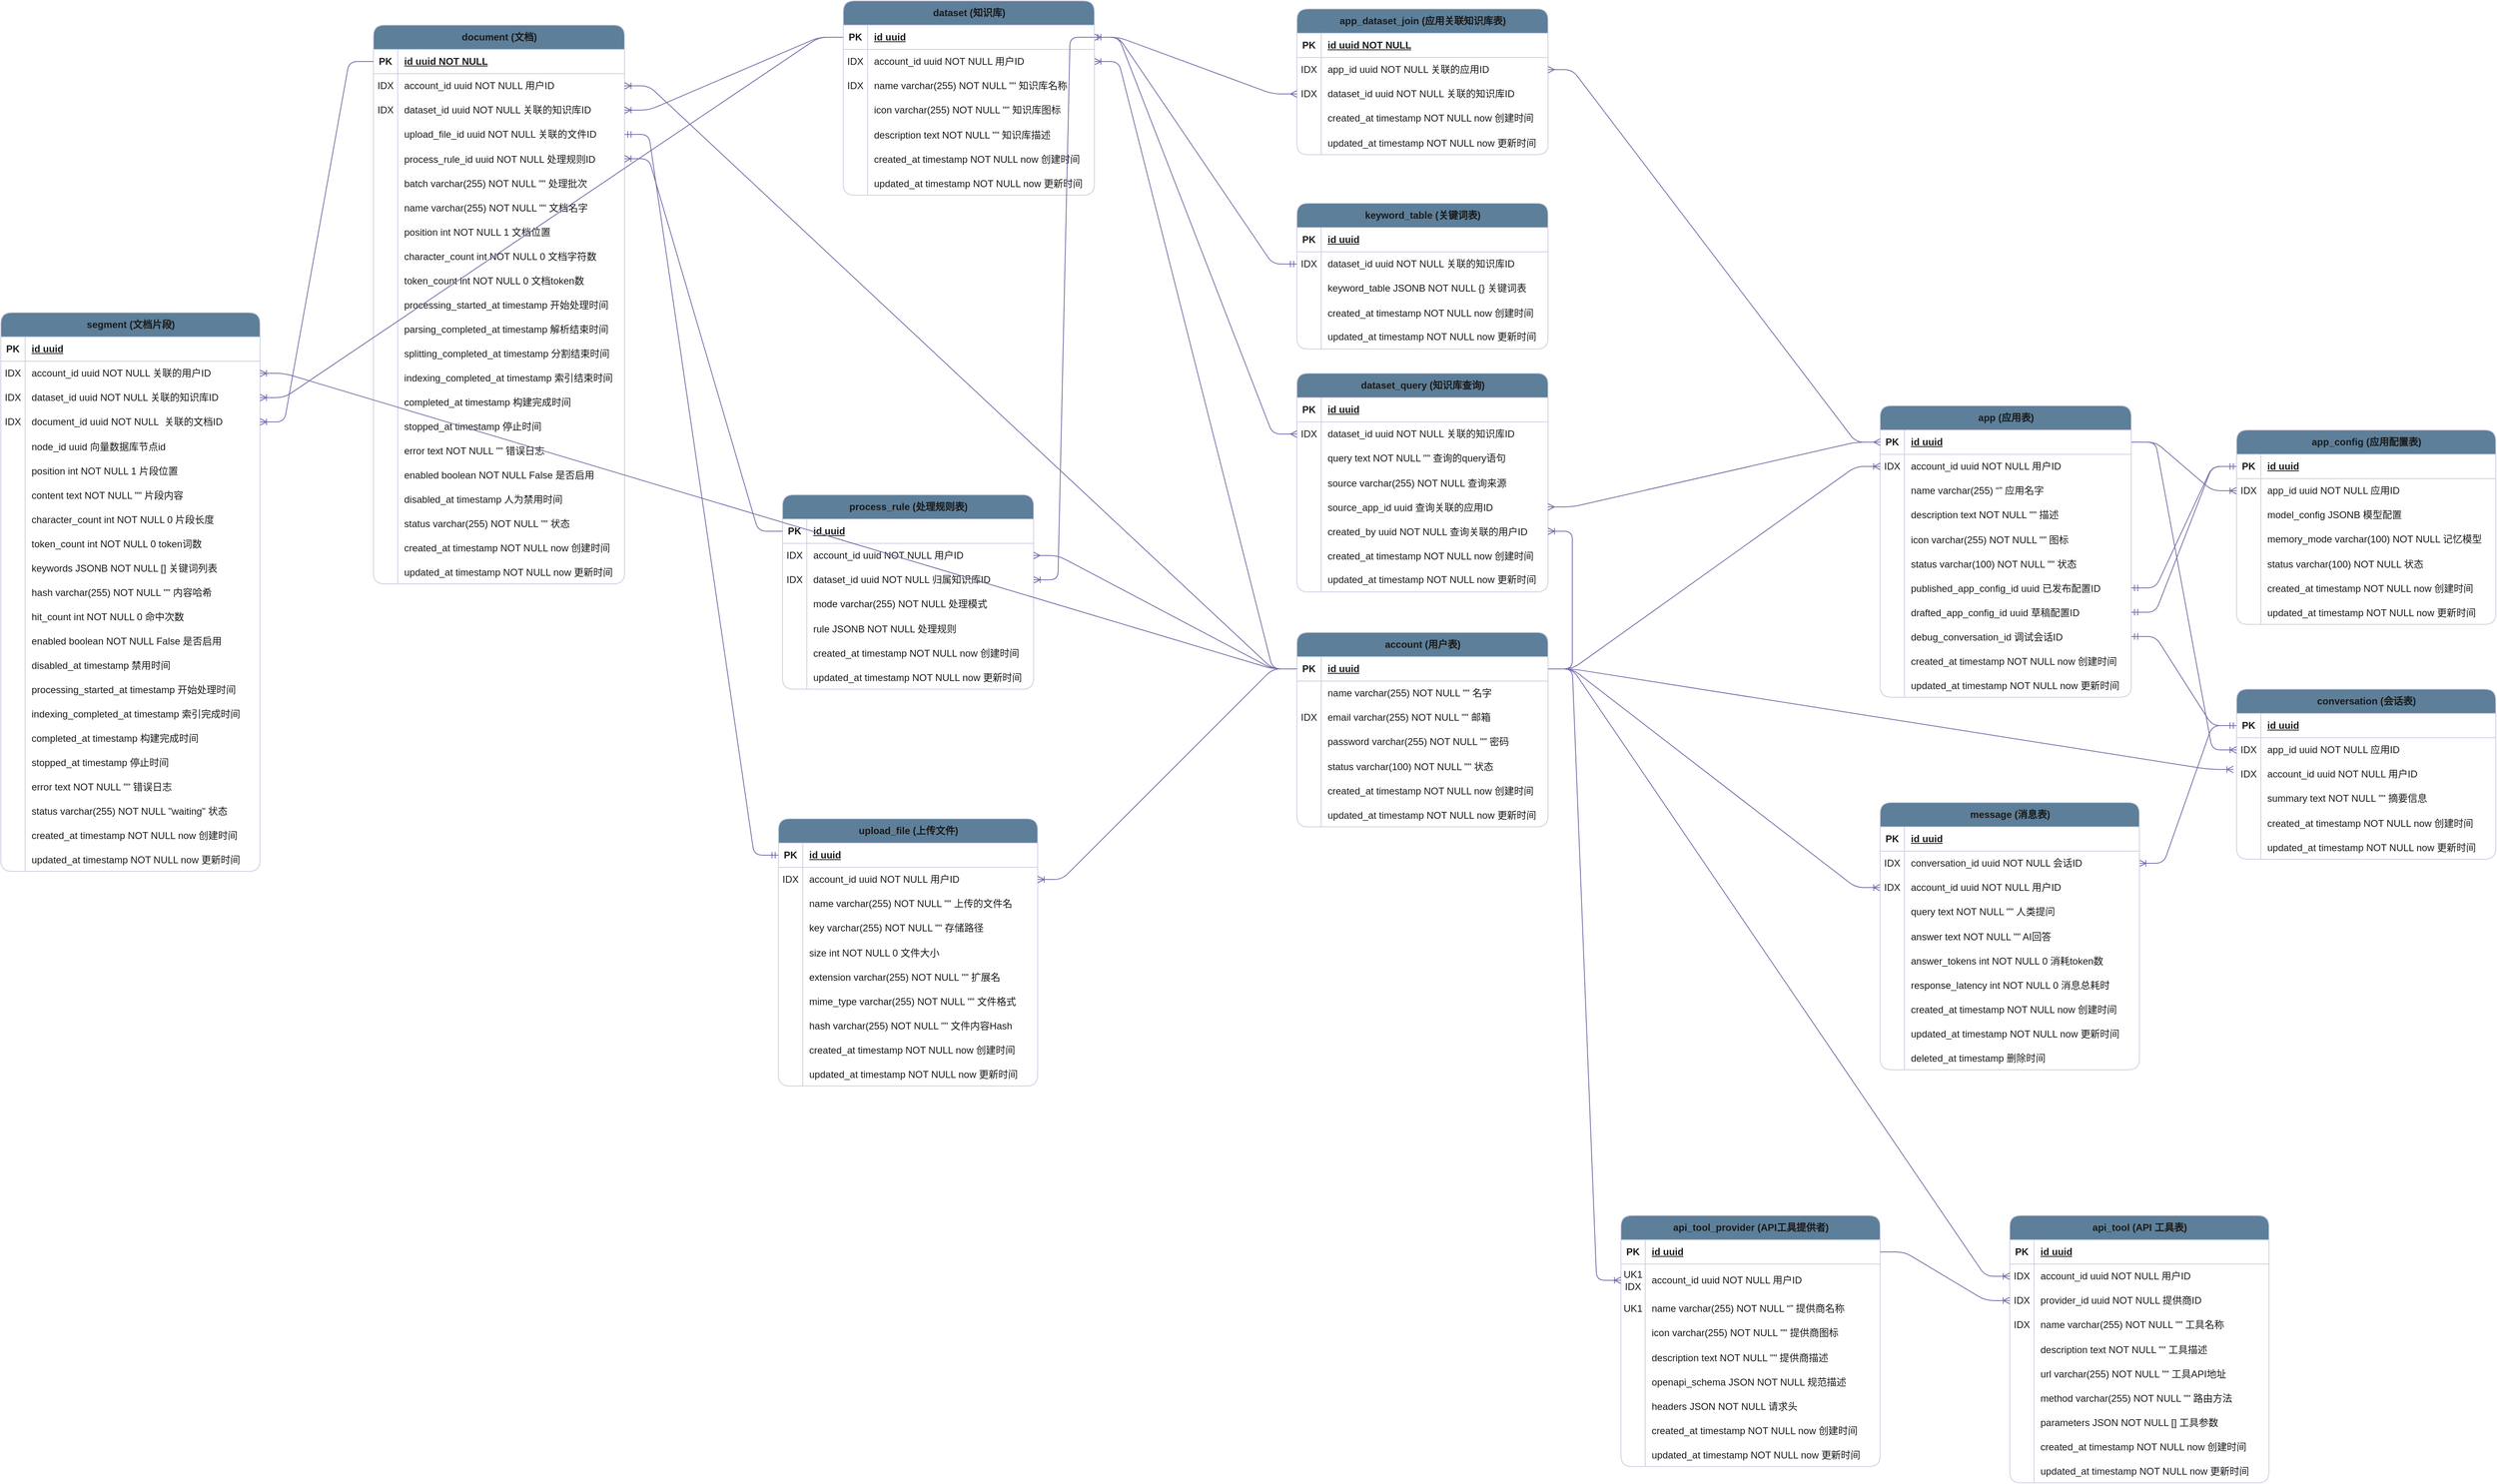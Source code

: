 <mxfile version="25.0.2">
  <diagram name="Page-1" id="9f46799a-70d6-7492-0946-bef42562c5a5">
    <mxGraphModel dx="3692" dy="1422" grid="1" gridSize="10" guides="1" tooltips="1" connect="1" arrows="1" fold="1" page="1" pageScale="1" pageWidth="1400" pageHeight="850" background="none" math="0" shadow="0">
      <root>
        <mxCell id="0" />
        <mxCell id="1" parent="0" />
        <mxCell id="4eFh2s2mqRWO35xnz03z-1" value="account (用户表)" style="shape=table;startSize=30;container=1;collapsible=1;childLayout=tableLayout;fixedRows=1;rowLines=0;fontStyle=1;align=center;resizeLast=1;html=1;strokeColor=#D0CEE2;labelBackgroundColor=none;fillColor=#5D7F99;fontColor=#1A1A1A;rounded=1;" parent="1" vertex="1">
          <mxGeometry x="-120" y="90" width="310" height="240" as="geometry" />
        </mxCell>
        <mxCell id="4eFh2s2mqRWO35xnz03z-2" value="" style="shape=tableRow;horizontal=0;startSize=0;swimlaneHead=0;swimlaneBody=0;fillColor=none;collapsible=0;dropTarget=0;points=[[0,0.5],[1,0.5]];portConstraint=eastwest;top=0;left=0;right=0;bottom=1;labelBackgroundColor=none;strokeColor=#D0CEE2;fontColor=#1A1A1A;rounded=1;" parent="4eFh2s2mqRWO35xnz03z-1" vertex="1">
          <mxGeometry y="30" width="310" height="30" as="geometry" />
        </mxCell>
        <mxCell id="4eFh2s2mqRWO35xnz03z-3" value="PK" style="shape=partialRectangle;connectable=0;fillColor=none;top=0;left=0;bottom=0;right=0;fontStyle=1;overflow=hidden;whiteSpace=wrap;html=1;labelBackgroundColor=none;strokeColor=#D0CEE2;fontColor=#1A1A1A;rounded=1;" parent="4eFh2s2mqRWO35xnz03z-2" vertex="1">
          <mxGeometry width="30" height="30" as="geometry">
            <mxRectangle width="30" height="30" as="alternateBounds" />
          </mxGeometry>
        </mxCell>
        <mxCell id="4eFh2s2mqRWO35xnz03z-4" value="id uuid" style="shape=partialRectangle;connectable=0;fillColor=none;top=0;left=0;bottom=0;right=0;align=left;spacingLeft=6;fontStyle=5;overflow=hidden;whiteSpace=wrap;html=1;labelBackgroundColor=none;strokeColor=#D0CEE2;fontColor=#1A1A1A;rounded=1;" parent="4eFh2s2mqRWO35xnz03z-2" vertex="1">
          <mxGeometry x="30" width="280" height="30" as="geometry">
            <mxRectangle width="280" height="30" as="alternateBounds" />
          </mxGeometry>
        </mxCell>
        <mxCell id="4eFh2s2mqRWO35xnz03z-5" value="" style="shape=tableRow;horizontal=0;startSize=0;swimlaneHead=0;swimlaneBody=0;fillColor=none;collapsible=0;dropTarget=0;points=[[0,0.5],[1,0.5]];portConstraint=eastwest;top=0;left=0;right=0;bottom=0;labelBackgroundColor=none;strokeColor=#D0CEE2;fontColor=#1A1A1A;rounded=1;" parent="4eFh2s2mqRWO35xnz03z-1" vertex="1">
          <mxGeometry y="60" width="310" height="30" as="geometry" />
        </mxCell>
        <mxCell id="4eFh2s2mqRWO35xnz03z-6" value="" style="shape=partialRectangle;connectable=0;fillColor=none;top=0;left=0;bottom=0;right=0;editable=1;overflow=hidden;whiteSpace=wrap;html=1;labelBackgroundColor=none;strokeColor=#D0CEE2;fontColor=#1A1A1A;rounded=1;" parent="4eFh2s2mqRWO35xnz03z-5" vertex="1">
          <mxGeometry width="30" height="30" as="geometry">
            <mxRectangle width="30" height="30" as="alternateBounds" />
          </mxGeometry>
        </mxCell>
        <mxCell id="4eFh2s2mqRWO35xnz03z-7" value="name varchar(255) NOT NULL &quot;&quot; 名字" style="shape=partialRectangle;connectable=0;fillColor=none;top=0;left=0;bottom=0;right=0;align=left;spacingLeft=6;overflow=hidden;whiteSpace=wrap;html=1;labelBackgroundColor=none;strokeColor=#D0CEE2;fontColor=#1A1A1A;rounded=1;" parent="4eFh2s2mqRWO35xnz03z-5" vertex="1">
          <mxGeometry x="30" width="280" height="30" as="geometry">
            <mxRectangle width="280" height="30" as="alternateBounds" />
          </mxGeometry>
        </mxCell>
        <mxCell id="4eFh2s2mqRWO35xnz03z-8" value="" style="shape=tableRow;horizontal=0;startSize=0;swimlaneHead=0;swimlaneBody=0;fillColor=none;collapsible=0;dropTarget=0;points=[[0,0.5],[1,0.5]];portConstraint=eastwest;top=0;left=0;right=0;bottom=0;labelBackgroundColor=none;strokeColor=#D0CEE2;fontColor=#1A1A1A;rounded=1;" parent="4eFh2s2mqRWO35xnz03z-1" vertex="1">
          <mxGeometry y="90" width="310" height="30" as="geometry" />
        </mxCell>
        <mxCell id="4eFh2s2mqRWO35xnz03z-9" value="IDX" style="shape=partialRectangle;connectable=0;fillColor=none;top=0;left=0;bottom=0;right=0;editable=1;overflow=hidden;whiteSpace=wrap;html=1;labelBackgroundColor=none;strokeColor=#D0CEE2;fontColor=#1A1A1A;rounded=1;" parent="4eFh2s2mqRWO35xnz03z-8" vertex="1">
          <mxGeometry width="30" height="30" as="geometry">
            <mxRectangle width="30" height="30" as="alternateBounds" />
          </mxGeometry>
        </mxCell>
        <mxCell id="4eFh2s2mqRWO35xnz03z-10" value="email varchar(255) NOT NULL &quot;&quot; 邮箱" style="shape=partialRectangle;connectable=0;fillColor=none;top=0;left=0;bottom=0;right=0;align=left;spacingLeft=6;overflow=hidden;whiteSpace=wrap;html=1;labelBackgroundColor=none;strokeColor=#D0CEE2;fontColor=#1A1A1A;rounded=1;" parent="4eFh2s2mqRWO35xnz03z-8" vertex="1">
          <mxGeometry x="30" width="280" height="30" as="geometry">
            <mxRectangle width="280" height="30" as="alternateBounds" />
          </mxGeometry>
        </mxCell>
        <mxCell id="4eFh2s2mqRWO35xnz03z-11" value="" style="shape=tableRow;horizontal=0;startSize=0;swimlaneHead=0;swimlaneBody=0;fillColor=none;collapsible=0;dropTarget=0;points=[[0,0.5],[1,0.5]];portConstraint=eastwest;top=0;left=0;right=0;bottom=0;labelBackgroundColor=none;strokeColor=#D0CEE2;fontColor=#1A1A1A;rounded=1;" parent="4eFh2s2mqRWO35xnz03z-1" vertex="1">
          <mxGeometry y="120" width="310" height="30" as="geometry" />
        </mxCell>
        <mxCell id="4eFh2s2mqRWO35xnz03z-12" value="" style="shape=partialRectangle;connectable=0;fillColor=none;top=0;left=0;bottom=0;right=0;editable=1;overflow=hidden;whiteSpace=wrap;html=1;labelBackgroundColor=none;strokeColor=#D0CEE2;fontColor=#1A1A1A;rounded=1;" parent="4eFh2s2mqRWO35xnz03z-11" vertex="1">
          <mxGeometry width="30" height="30" as="geometry">
            <mxRectangle width="30" height="30" as="alternateBounds" />
          </mxGeometry>
        </mxCell>
        <mxCell id="4eFh2s2mqRWO35xnz03z-13" value="password varchar(255) NOT NULL &quot;&quot; 密码" style="shape=partialRectangle;connectable=0;fillColor=none;top=0;left=0;bottom=0;right=0;align=left;spacingLeft=6;overflow=hidden;whiteSpace=wrap;html=1;labelBackgroundColor=none;strokeColor=#D0CEE2;fontColor=#1A1A1A;rounded=1;" parent="4eFh2s2mqRWO35xnz03z-11" vertex="1">
          <mxGeometry x="30" width="280" height="30" as="geometry">
            <mxRectangle width="280" height="30" as="alternateBounds" />
          </mxGeometry>
        </mxCell>
        <mxCell id="4eFh2s2mqRWO35xnz03z-30" value="" style="shape=tableRow;horizontal=0;startSize=0;swimlaneHead=0;swimlaneBody=0;fillColor=none;collapsible=0;dropTarget=0;points=[[0,0.5],[1,0.5]];portConstraint=eastwest;top=0;left=0;right=0;bottom=0;labelBackgroundColor=none;strokeColor=#D0CEE2;fontColor=#1A1A1A;rounded=1;" parent="4eFh2s2mqRWO35xnz03z-1" vertex="1">
          <mxGeometry y="150" width="310" height="30" as="geometry" />
        </mxCell>
        <mxCell id="4eFh2s2mqRWO35xnz03z-31" value="" style="shape=partialRectangle;connectable=0;fillColor=none;top=0;left=0;bottom=0;right=0;editable=1;overflow=hidden;labelBackgroundColor=none;strokeColor=#D0CEE2;fontColor=#1A1A1A;rounded=1;" parent="4eFh2s2mqRWO35xnz03z-30" vertex="1">
          <mxGeometry width="30" height="30" as="geometry">
            <mxRectangle width="30" height="30" as="alternateBounds" />
          </mxGeometry>
        </mxCell>
        <mxCell id="4eFh2s2mqRWO35xnz03z-32" value="status varchar(100) NOT NULL &quot;&quot; 状态" style="shape=partialRectangle;connectable=0;fillColor=none;top=0;left=0;bottom=0;right=0;align=left;spacingLeft=6;overflow=hidden;labelBackgroundColor=none;strokeColor=#D0CEE2;fontColor=#1A1A1A;rounded=1;" parent="4eFh2s2mqRWO35xnz03z-30" vertex="1">
          <mxGeometry x="30" width="280" height="30" as="geometry">
            <mxRectangle width="280" height="30" as="alternateBounds" />
          </mxGeometry>
        </mxCell>
        <mxCell id="4eFh2s2mqRWO35xnz03z-33" value="" style="shape=tableRow;horizontal=0;startSize=0;swimlaneHead=0;swimlaneBody=0;fillColor=none;collapsible=0;dropTarget=0;points=[[0,0.5],[1,0.5]];portConstraint=eastwest;top=0;left=0;right=0;bottom=0;labelBackgroundColor=none;strokeColor=#D0CEE2;fontColor=#1A1A1A;rounded=1;" parent="4eFh2s2mqRWO35xnz03z-1" vertex="1">
          <mxGeometry y="180" width="310" height="30" as="geometry" />
        </mxCell>
        <mxCell id="4eFh2s2mqRWO35xnz03z-34" value="" style="shape=partialRectangle;connectable=0;fillColor=none;top=0;left=0;bottom=0;right=0;editable=1;overflow=hidden;labelBackgroundColor=none;strokeColor=#D0CEE2;fontColor=#1A1A1A;rounded=1;" parent="4eFh2s2mqRWO35xnz03z-33" vertex="1">
          <mxGeometry width="30" height="30" as="geometry">
            <mxRectangle width="30" height="30" as="alternateBounds" />
          </mxGeometry>
        </mxCell>
        <mxCell id="4eFh2s2mqRWO35xnz03z-35" value="created_at timestamp NOT NULL now 创建时间" style="shape=partialRectangle;connectable=0;fillColor=none;top=0;left=0;bottom=0;right=0;align=left;spacingLeft=6;overflow=hidden;labelBackgroundColor=none;strokeColor=#D0CEE2;fontColor=#1A1A1A;rounded=1;" parent="4eFh2s2mqRWO35xnz03z-33" vertex="1">
          <mxGeometry x="30" width="280" height="30" as="geometry">
            <mxRectangle width="280" height="30" as="alternateBounds" />
          </mxGeometry>
        </mxCell>
        <mxCell id="4eFh2s2mqRWO35xnz03z-36" value="" style="shape=tableRow;horizontal=0;startSize=0;swimlaneHead=0;swimlaneBody=0;fillColor=none;collapsible=0;dropTarget=0;points=[[0,0.5],[1,0.5]];portConstraint=eastwest;top=0;left=0;right=0;bottom=0;labelBackgroundColor=none;strokeColor=#D0CEE2;fontColor=#1A1A1A;rounded=1;" parent="4eFh2s2mqRWO35xnz03z-1" vertex="1">
          <mxGeometry y="210" width="310" height="30" as="geometry" />
        </mxCell>
        <mxCell id="4eFh2s2mqRWO35xnz03z-37" value="" style="shape=partialRectangle;connectable=0;fillColor=none;top=0;left=0;bottom=0;right=0;editable=1;overflow=hidden;labelBackgroundColor=none;strokeColor=#D0CEE2;fontColor=#1A1A1A;rounded=1;" parent="4eFh2s2mqRWO35xnz03z-36" vertex="1">
          <mxGeometry width="30" height="30" as="geometry">
            <mxRectangle width="30" height="30" as="alternateBounds" />
          </mxGeometry>
        </mxCell>
        <mxCell id="4eFh2s2mqRWO35xnz03z-38" value="updated_at timestamp NOT NULL now 更新时间" style="shape=partialRectangle;connectable=0;fillColor=none;top=0;left=0;bottom=0;right=0;align=left;spacingLeft=6;overflow=hidden;labelBackgroundColor=none;strokeColor=#D0CEE2;fontColor=#1A1A1A;rounded=1;" parent="4eFh2s2mqRWO35xnz03z-36" vertex="1">
          <mxGeometry x="30" width="280" height="30" as="geometry">
            <mxRectangle width="280" height="30" as="alternateBounds" />
          </mxGeometry>
        </mxCell>
        <mxCell id="4eFh2s2mqRWO35xnz03z-14" value="app (应用表)" style="shape=table;startSize=30;container=1;collapsible=1;childLayout=tableLayout;fixedRows=1;rowLines=0;fontStyle=1;align=center;resizeLast=1;html=1;labelBackgroundColor=none;fillColor=#5D7F99;strokeColor=#D0CEE2;fontColor=#1A1A1A;rounded=1;" parent="1" vertex="1">
          <mxGeometry x="600" y="-190" width="310" height="360" as="geometry" />
        </mxCell>
        <mxCell id="4eFh2s2mqRWO35xnz03z-15" value="" style="shape=tableRow;horizontal=0;startSize=0;swimlaneHead=0;swimlaneBody=0;fillColor=none;collapsible=0;dropTarget=0;points=[[0,0.5],[1,0.5]];portConstraint=eastwest;top=0;left=0;right=0;bottom=1;labelBackgroundColor=none;strokeColor=#D0CEE2;fontColor=#1A1A1A;rounded=1;" parent="4eFh2s2mqRWO35xnz03z-14" vertex="1">
          <mxGeometry y="30" width="310" height="30" as="geometry" />
        </mxCell>
        <mxCell id="4eFh2s2mqRWO35xnz03z-16" value="PK" style="shape=partialRectangle;connectable=0;fillColor=none;top=0;left=0;bottom=0;right=0;fontStyle=1;overflow=hidden;whiteSpace=wrap;html=1;labelBackgroundColor=none;strokeColor=#D0CEE2;fontColor=#1A1A1A;rounded=1;" parent="4eFh2s2mqRWO35xnz03z-15" vertex="1">
          <mxGeometry width="30" height="30" as="geometry">
            <mxRectangle width="30" height="30" as="alternateBounds" />
          </mxGeometry>
        </mxCell>
        <mxCell id="4eFh2s2mqRWO35xnz03z-17" value="id uuid" style="shape=partialRectangle;connectable=0;fillColor=none;top=0;left=0;bottom=0;right=0;align=left;spacingLeft=6;fontStyle=5;overflow=hidden;whiteSpace=wrap;html=1;labelBackgroundColor=none;strokeColor=#D0CEE2;fontColor=#1A1A1A;rounded=1;" parent="4eFh2s2mqRWO35xnz03z-15" vertex="1">
          <mxGeometry x="30" width="280" height="30" as="geometry">
            <mxRectangle width="280" height="30" as="alternateBounds" />
          </mxGeometry>
        </mxCell>
        <mxCell id="4eFh2s2mqRWO35xnz03z-18" value="" style="shape=tableRow;horizontal=0;startSize=0;swimlaneHead=0;swimlaneBody=0;fillColor=none;collapsible=0;dropTarget=0;points=[[0,0.5],[1,0.5]];portConstraint=eastwest;top=0;left=0;right=0;bottom=0;labelBackgroundColor=none;strokeColor=#D0CEE2;fontColor=#1A1A1A;rounded=1;" parent="4eFh2s2mqRWO35xnz03z-14" vertex="1">
          <mxGeometry y="60" width="310" height="30" as="geometry" />
        </mxCell>
        <mxCell id="4eFh2s2mqRWO35xnz03z-19" value="IDX" style="shape=partialRectangle;connectable=0;fillColor=none;top=0;left=0;bottom=0;right=0;editable=1;overflow=hidden;whiteSpace=wrap;html=1;labelBackgroundColor=none;strokeColor=#D0CEE2;fontColor=#1A1A1A;rounded=1;" parent="4eFh2s2mqRWO35xnz03z-18" vertex="1">
          <mxGeometry width="30" height="30" as="geometry">
            <mxRectangle width="30" height="30" as="alternateBounds" />
          </mxGeometry>
        </mxCell>
        <mxCell id="4eFh2s2mqRWO35xnz03z-20" value="account_id uuid NOT NULL 用户ID" style="shape=partialRectangle;connectable=0;fillColor=none;top=0;left=0;bottom=0;right=0;align=left;spacingLeft=6;overflow=hidden;whiteSpace=wrap;html=1;labelBackgroundColor=none;strokeColor=#D0CEE2;fontColor=#1A1A1A;rounded=1;" parent="4eFh2s2mqRWO35xnz03z-18" vertex="1">
          <mxGeometry x="30" width="280" height="30" as="geometry">
            <mxRectangle width="280" height="30" as="alternateBounds" />
          </mxGeometry>
        </mxCell>
        <mxCell id="4eFh2s2mqRWO35xnz03z-21" value="" style="shape=tableRow;horizontal=0;startSize=0;swimlaneHead=0;swimlaneBody=0;fillColor=none;collapsible=0;dropTarget=0;points=[[0,0.5],[1,0.5]];portConstraint=eastwest;top=0;left=0;right=0;bottom=0;labelBackgroundColor=none;strokeColor=#D0CEE2;fontColor=#1A1A1A;rounded=1;" parent="4eFh2s2mqRWO35xnz03z-14" vertex="1">
          <mxGeometry y="90" width="310" height="30" as="geometry" />
        </mxCell>
        <mxCell id="4eFh2s2mqRWO35xnz03z-22" value="" style="shape=partialRectangle;connectable=0;fillColor=none;top=0;left=0;bottom=0;right=0;editable=1;overflow=hidden;whiteSpace=wrap;html=1;labelBackgroundColor=none;strokeColor=#D0CEE2;fontColor=#1A1A1A;rounded=1;" parent="4eFh2s2mqRWO35xnz03z-21" vertex="1">
          <mxGeometry width="30" height="30" as="geometry">
            <mxRectangle width="30" height="30" as="alternateBounds" />
          </mxGeometry>
        </mxCell>
        <mxCell id="4eFh2s2mqRWO35xnz03z-23" value="name varchar(255) “” 应用名字" style="shape=partialRectangle;connectable=0;fillColor=none;top=0;left=0;bottom=0;right=0;align=left;spacingLeft=6;overflow=hidden;whiteSpace=wrap;html=1;labelBackgroundColor=none;strokeColor=#D0CEE2;fontColor=#1A1A1A;rounded=1;" parent="4eFh2s2mqRWO35xnz03z-21" vertex="1">
          <mxGeometry x="30" width="280" height="30" as="geometry">
            <mxRectangle width="280" height="30" as="alternateBounds" />
          </mxGeometry>
        </mxCell>
        <mxCell id="4eFh2s2mqRWO35xnz03z-24" value="" style="shape=tableRow;horizontal=0;startSize=0;swimlaneHead=0;swimlaneBody=0;fillColor=none;collapsible=0;dropTarget=0;points=[[0,0.5],[1,0.5]];portConstraint=eastwest;top=0;left=0;right=0;bottom=0;labelBackgroundColor=none;strokeColor=#D0CEE2;fontColor=#1A1A1A;rounded=1;" parent="4eFh2s2mqRWO35xnz03z-14" vertex="1">
          <mxGeometry y="120" width="310" height="30" as="geometry" />
        </mxCell>
        <mxCell id="4eFh2s2mqRWO35xnz03z-25" value="" style="shape=partialRectangle;connectable=0;fillColor=none;top=0;left=0;bottom=0;right=0;editable=1;overflow=hidden;whiteSpace=wrap;html=1;labelBackgroundColor=none;strokeColor=#D0CEE2;fontColor=#1A1A1A;rounded=1;" parent="4eFh2s2mqRWO35xnz03z-24" vertex="1">
          <mxGeometry width="30" height="30" as="geometry">
            <mxRectangle width="30" height="30" as="alternateBounds" />
          </mxGeometry>
        </mxCell>
        <mxCell id="4eFh2s2mqRWO35xnz03z-26" value="description text NOT NULL&amp;nbsp;&quot;&quot; 描述" style="shape=partialRectangle;connectable=0;fillColor=none;top=0;left=0;bottom=0;right=0;align=left;spacingLeft=6;overflow=hidden;whiteSpace=wrap;html=1;labelBackgroundColor=none;strokeColor=#D0CEE2;fontColor=#1A1A1A;rounded=1;" parent="4eFh2s2mqRWO35xnz03z-24" vertex="1">
          <mxGeometry x="30" width="280" height="30" as="geometry">
            <mxRectangle width="280" height="30" as="alternateBounds" />
          </mxGeometry>
        </mxCell>
        <mxCell id="4eFh2s2mqRWO35xnz03z-39" value="" style="shape=tableRow;horizontal=0;startSize=0;swimlaneHead=0;swimlaneBody=0;fillColor=none;collapsible=0;dropTarget=0;points=[[0,0.5],[1,0.5]];portConstraint=eastwest;top=0;left=0;right=0;bottom=0;labelBackgroundColor=none;strokeColor=#D0CEE2;fontColor=#1A1A1A;rounded=1;" parent="4eFh2s2mqRWO35xnz03z-14" vertex="1">
          <mxGeometry y="150" width="310" height="30" as="geometry" />
        </mxCell>
        <mxCell id="4eFh2s2mqRWO35xnz03z-40" value="" style="shape=partialRectangle;connectable=0;fillColor=none;top=0;left=0;bottom=0;right=0;editable=1;overflow=hidden;labelBackgroundColor=none;strokeColor=#D0CEE2;fontColor=#1A1A1A;rounded=1;" parent="4eFh2s2mqRWO35xnz03z-39" vertex="1">
          <mxGeometry width="30" height="30" as="geometry">
            <mxRectangle width="30" height="30" as="alternateBounds" />
          </mxGeometry>
        </mxCell>
        <mxCell id="4eFh2s2mqRWO35xnz03z-41" value="icon varchar(255) NOT NULL &quot;&quot; 图标" style="shape=partialRectangle;connectable=0;fillColor=none;top=0;left=0;bottom=0;right=0;align=left;spacingLeft=6;overflow=hidden;labelBackgroundColor=none;strokeColor=#D0CEE2;fontColor=#1A1A1A;rounded=1;" parent="4eFh2s2mqRWO35xnz03z-39" vertex="1">
          <mxGeometry x="30" width="280" height="30" as="geometry">
            <mxRectangle width="280" height="30" as="alternateBounds" />
          </mxGeometry>
        </mxCell>
        <mxCell id="4eFh2s2mqRWO35xnz03z-43" value="" style="shape=tableRow;horizontal=0;startSize=0;swimlaneHead=0;swimlaneBody=0;fillColor=none;collapsible=0;dropTarget=0;points=[[0,0.5],[1,0.5]];portConstraint=eastwest;top=0;left=0;right=0;bottom=0;labelBackgroundColor=none;strokeColor=#D0CEE2;fontColor=#1A1A1A;rounded=1;" parent="4eFh2s2mqRWO35xnz03z-14" vertex="1">
          <mxGeometry y="180" width="310" height="30" as="geometry" />
        </mxCell>
        <mxCell id="4eFh2s2mqRWO35xnz03z-44" value="" style="shape=partialRectangle;connectable=0;fillColor=none;top=0;left=0;bottom=0;right=0;editable=1;overflow=hidden;labelBackgroundColor=none;strokeColor=#D0CEE2;fontColor=#1A1A1A;rounded=1;" parent="4eFh2s2mqRWO35xnz03z-43" vertex="1">
          <mxGeometry width="30" height="30" as="geometry">
            <mxRectangle width="30" height="30" as="alternateBounds" />
          </mxGeometry>
        </mxCell>
        <mxCell id="4eFh2s2mqRWO35xnz03z-45" value="status varchar(100) NOT NULL &quot;&quot; 状态" style="shape=partialRectangle;connectable=0;fillColor=none;top=0;left=0;bottom=0;right=0;align=left;spacingLeft=6;overflow=hidden;labelBackgroundColor=none;strokeColor=#D0CEE2;fontColor=#1A1A1A;rounded=1;" parent="4eFh2s2mqRWO35xnz03z-43" vertex="1">
          <mxGeometry x="30" width="280" height="30" as="geometry">
            <mxRectangle width="280" height="30" as="alternateBounds" />
          </mxGeometry>
        </mxCell>
        <mxCell id="4eFh2s2mqRWO35xnz03z-46" value="" style="shape=tableRow;horizontal=0;startSize=0;swimlaneHead=0;swimlaneBody=0;fillColor=none;collapsible=0;dropTarget=0;points=[[0,0.5],[1,0.5]];portConstraint=eastwest;top=0;left=0;right=0;bottom=0;labelBackgroundColor=none;strokeColor=#D0CEE2;fontColor=#1A1A1A;rounded=1;" parent="4eFh2s2mqRWO35xnz03z-14" vertex="1">
          <mxGeometry y="210" width="310" height="30" as="geometry" />
        </mxCell>
        <mxCell id="4eFh2s2mqRWO35xnz03z-47" value="" style="shape=partialRectangle;connectable=0;fillColor=none;top=0;left=0;bottom=0;right=0;editable=1;overflow=hidden;labelBackgroundColor=none;strokeColor=#D0CEE2;fontColor=#1A1A1A;rounded=1;" parent="4eFh2s2mqRWO35xnz03z-46" vertex="1">
          <mxGeometry width="30" height="30" as="geometry">
            <mxRectangle width="30" height="30" as="alternateBounds" />
          </mxGeometry>
        </mxCell>
        <mxCell id="4eFh2s2mqRWO35xnz03z-48" value="published_app_config_id uuid 已发布配置ID" style="shape=partialRectangle;connectable=0;fillColor=none;top=0;left=0;bottom=0;right=0;align=left;spacingLeft=6;overflow=hidden;labelBackgroundColor=none;strokeColor=#D0CEE2;fontColor=#1A1A1A;rounded=1;" parent="4eFh2s2mqRWO35xnz03z-46" vertex="1">
          <mxGeometry x="30" width="280" height="30" as="geometry">
            <mxRectangle width="280" height="30" as="alternateBounds" />
          </mxGeometry>
        </mxCell>
        <mxCell id="4eFh2s2mqRWO35xnz03z-49" value="" style="shape=tableRow;horizontal=0;startSize=0;swimlaneHead=0;swimlaneBody=0;fillColor=none;collapsible=0;dropTarget=0;points=[[0,0.5],[1,0.5]];portConstraint=eastwest;top=0;left=0;right=0;bottom=0;labelBackgroundColor=none;strokeColor=#D0CEE2;fontColor=#1A1A1A;rounded=1;" parent="4eFh2s2mqRWO35xnz03z-14" vertex="1">
          <mxGeometry y="240" width="310" height="30" as="geometry" />
        </mxCell>
        <mxCell id="4eFh2s2mqRWO35xnz03z-50" value="" style="shape=partialRectangle;connectable=0;fillColor=none;top=0;left=0;bottom=0;right=0;editable=1;overflow=hidden;labelBackgroundColor=none;strokeColor=#D0CEE2;fontColor=#1A1A1A;rounded=1;" parent="4eFh2s2mqRWO35xnz03z-49" vertex="1">
          <mxGeometry width="30" height="30" as="geometry">
            <mxRectangle width="30" height="30" as="alternateBounds" />
          </mxGeometry>
        </mxCell>
        <mxCell id="4eFh2s2mqRWO35xnz03z-51" value="drafted_app_config_id uuid 草稿配置ID" style="shape=partialRectangle;connectable=0;fillColor=none;top=0;left=0;bottom=0;right=0;align=left;spacingLeft=6;overflow=hidden;labelBackgroundColor=none;strokeColor=#D0CEE2;fontColor=#1A1A1A;rounded=1;" parent="4eFh2s2mqRWO35xnz03z-49" vertex="1">
          <mxGeometry x="30" width="280" height="30" as="geometry">
            <mxRectangle width="280" height="30" as="alternateBounds" />
          </mxGeometry>
        </mxCell>
        <mxCell id="4eFh2s2mqRWO35xnz03z-149" value="" style="shape=tableRow;horizontal=0;startSize=0;swimlaneHead=0;swimlaneBody=0;fillColor=none;collapsible=0;dropTarget=0;points=[[0,0.5],[1,0.5]];portConstraint=eastwest;top=0;left=0;right=0;bottom=0;labelBackgroundColor=none;strokeColor=#D0CEE2;fontColor=#1A1A1A;rounded=1;" parent="4eFh2s2mqRWO35xnz03z-14" vertex="1">
          <mxGeometry y="270" width="310" height="30" as="geometry" />
        </mxCell>
        <mxCell id="4eFh2s2mqRWO35xnz03z-150" value="" style="shape=partialRectangle;connectable=0;fillColor=none;top=0;left=0;bottom=0;right=0;editable=1;overflow=hidden;labelBackgroundColor=none;strokeColor=#D0CEE2;fontColor=#1A1A1A;rounded=1;" parent="4eFh2s2mqRWO35xnz03z-149" vertex="1">
          <mxGeometry width="30" height="30" as="geometry">
            <mxRectangle width="30" height="30" as="alternateBounds" />
          </mxGeometry>
        </mxCell>
        <mxCell id="4eFh2s2mqRWO35xnz03z-151" value="debug_conversation_id 调试会话ID" style="shape=partialRectangle;connectable=0;fillColor=none;top=0;left=0;bottom=0;right=0;align=left;spacingLeft=6;overflow=hidden;labelBackgroundColor=none;strokeColor=#D0CEE2;fontColor=#1A1A1A;rounded=1;" parent="4eFh2s2mqRWO35xnz03z-149" vertex="1">
          <mxGeometry x="30" width="280" height="30" as="geometry">
            <mxRectangle width="280" height="30" as="alternateBounds" />
          </mxGeometry>
        </mxCell>
        <mxCell id="4eFh2s2mqRWO35xnz03z-52" value="" style="shape=tableRow;horizontal=0;startSize=0;swimlaneHead=0;swimlaneBody=0;fillColor=none;collapsible=0;dropTarget=0;points=[[0,0.5],[1,0.5]];portConstraint=eastwest;top=0;left=0;right=0;bottom=0;labelBackgroundColor=none;strokeColor=#D0CEE2;fontColor=#1A1A1A;rounded=1;" parent="4eFh2s2mqRWO35xnz03z-14" vertex="1">
          <mxGeometry y="300" width="310" height="30" as="geometry" />
        </mxCell>
        <mxCell id="4eFh2s2mqRWO35xnz03z-53" value="" style="shape=partialRectangle;connectable=0;fillColor=none;top=0;left=0;bottom=0;right=0;editable=1;overflow=hidden;labelBackgroundColor=none;strokeColor=#D0CEE2;fontColor=#1A1A1A;rounded=1;" parent="4eFh2s2mqRWO35xnz03z-52" vertex="1">
          <mxGeometry width="30" height="30" as="geometry">
            <mxRectangle width="30" height="30" as="alternateBounds" />
          </mxGeometry>
        </mxCell>
        <mxCell id="4eFh2s2mqRWO35xnz03z-54" value="created_at timestamp NOT NULL now 创建时间" style="shape=partialRectangle;connectable=0;fillColor=none;top=0;left=0;bottom=0;right=0;align=left;spacingLeft=6;overflow=hidden;labelBackgroundColor=none;strokeColor=#D0CEE2;fontColor=#1A1A1A;rounded=1;" parent="4eFh2s2mqRWO35xnz03z-52" vertex="1">
          <mxGeometry x="30" width="280" height="30" as="geometry">
            <mxRectangle width="280" height="30" as="alternateBounds" />
          </mxGeometry>
        </mxCell>
        <mxCell id="4eFh2s2mqRWO35xnz03z-55" value="" style="shape=tableRow;horizontal=0;startSize=0;swimlaneHead=0;swimlaneBody=0;fillColor=none;collapsible=0;dropTarget=0;points=[[0,0.5],[1,0.5]];portConstraint=eastwest;top=0;left=0;right=0;bottom=0;labelBackgroundColor=none;strokeColor=#D0CEE2;fontColor=#1A1A1A;rounded=1;" parent="4eFh2s2mqRWO35xnz03z-14" vertex="1">
          <mxGeometry y="330" width="310" height="30" as="geometry" />
        </mxCell>
        <mxCell id="4eFh2s2mqRWO35xnz03z-56" value="" style="shape=partialRectangle;connectable=0;fillColor=none;top=0;left=0;bottom=0;right=0;editable=1;overflow=hidden;labelBackgroundColor=none;strokeColor=#D0CEE2;fontColor=#1A1A1A;rounded=1;" parent="4eFh2s2mqRWO35xnz03z-55" vertex="1">
          <mxGeometry width="30" height="30" as="geometry">
            <mxRectangle width="30" height="30" as="alternateBounds" />
          </mxGeometry>
        </mxCell>
        <mxCell id="4eFh2s2mqRWO35xnz03z-57" value="updated_at timestamp NOT NULL now 更新时间" style="shape=partialRectangle;connectable=0;fillColor=none;top=0;left=0;bottom=0;right=0;align=left;spacingLeft=6;overflow=hidden;labelBackgroundColor=none;strokeColor=#D0CEE2;fontColor=#1A1A1A;rounded=1;" parent="4eFh2s2mqRWO35xnz03z-55" vertex="1">
          <mxGeometry x="30" width="280" height="30" as="geometry">
            <mxRectangle width="280" height="30" as="alternateBounds" />
          </mxGeometry>
        </mxCell>
        <mxCell id="4eFh2s2mqRWO35xnz03z-58" value="" style="edgeStyle=entityRelationEdgeStyle;fontSize=12;html=1;endArrow=ERoneToMany;rounded=1;exitX=1;exitY=0.5;exitDx=0;exitDy=0;entryX=0;entryY=0.5;entryDx=0;entryDy=0;labelBackgroundColor=none;strokeColor=#736CA8;fontColor=default;" parent="1" source="4eFh2s2mqRWO35xnz03z-2" target="4eFh2s2mqRWO35xnz03z-18" edge="1">
          <mxGeometry width="100" height="100" relative="1" as="geometry">
            <mxPoint x="540" y="290" as="sourcePoint" />
            <mxPoint x="640" y="190" as="targetPoint" />
          </mxGeometry>
        </mxCell>
        <mxCell id="4eFh2s2mqRWO35xnz03z-72" value="app_config (应用配置表)" style="shape=table;startSize=30;container=1;collapsible=1;childLayout=tableLayout;fixedRows=1;rowLines=0;fontStyle=1;align=center;resizeLast=1;html=1;labelBackgroundColor=none;fillColor=#5D7F99;strokeColor=#D0CEE2;fontColor=#1A1A1A;rounded=1;" parent="1" vertex="1">
          <mxGeometry x="1040" y="-160" width="320" height="240" as="geometry" />
        </mxCell>
        <mxCell id="4eFh2s2mqRWO35xnz03z-73" value="" style="shape=tableRow;horizontal=0;startSize=0;swimlaneHead=0;swimlaneBody=0;fillColor=none;collapsible=0;dropTarget=0;points=[[0,0.5],[1,0.5]];portConstraint=eastwest;top=0;left=0;right=0;bottom=1;labelBackgroundColor=none;strokeColor=#D0CEE2;fontColor=#1A1A1A;rounded=1;" parent="4eFh2s2mqRWO35xnz03z-72" vertex="1">
          <mxGeometry y="30" width="320" height="30" as="geometry" />
        </mxCell>
        <mxCell id="4eFh2s2mqRWO35xnz03z-74" value="PK" style="shape=partialRectangle;connectable=0;fillColor=none;top=0;left=0;bottom=0;right=0;fontStyle=1;overflow=hidden;whiteSpace=wrap;html=1;labelBackgroundColor=none;strokeColor=#D0CEE2;fontColor=#1A1A1A;rounded=1;" parent="4eFh2s2mqRWO35xnz03z-73" vertex="1">
          <mxGeometry width="30" height="30" as="geometry">
            <mxRectangle width="30" height="30" as="alternateBounds" />
          </mxGeometry>
        </mxCell>
        <mxCell id="4eFh2s2mqRWO35xnz03z-75" value="id uuid" style="shape=partialRectangle;connectable=0;fillColor=none;top=0;left=0;bottom=0;right=0;align=left;spacingLeft=6;fontStyle=5;overflow=hidden;whiteSpace=wrap;html=1;labelBackgroundColor=none;strokeColor=#D0CEE2;fontColor=#1A1A1A;rounded=1;" parent="4eFh2s2mqRWO35xnz03z-73" vertex="1">
          <mxGeometry x="30" width="290" height="30" as="geometry">
            <mxRectangle width="290" height="30" as="alternateBounds" />
          </mxGeometry>
        </mxCell>
        <mxCell id="4eFh2s2mqRWO35xnz03z-76" value="" style="shape=tableRow;horizontal=0;startSize=0;swimlaneHead=0;swimlaneBody=0;fillColor=none;collapsible=0;dropTarget=0;points=[[0,0.5],[1,0.5]];portConstraint=eastwest;top=0;left=0;right=0;bottom=0;labelBackgroundColor=none;strokeColor=#D0CEE2;fontColor=#1A1A1A;rounded=1;" parent="4eFh2s2mqRWO35xnz03z-72" vertex="1">
          <mxGeometry y="60" width="320" height="30" as="geometry" />
        </mxCell>
        <mxCell id="4eFh2s2mqRWO35xnz03z-77" value="IDX" style="shape=partialRectangle;connectable=0;fillColor=none;top=0;left=0;bottom=0;right=0;editable=1;overflow=hidden;whiteSpace=wrap;html=1;labelBackgroundColor=none;strokeColor=#D0CEE2;fontColor=#1A1A1A;rounded=1;" parent="4eFh2s2mqRWO35xnz03z-76" vertex="1">
          <mxGeometry width="30" height="30" as="geometry">
            <mxRectangle width="30" height="30" as="alternateBounds" />
          </mxGeometry>
        </mxCell>
        <mxCell id="4eFh2s2mqRWO35xnz03z-78" value="app_id uuid NOT NULL 应用ID" style="shape=partialRectangle;connectable=0;fillColor=none;top=0;left=0;bottom=0;right=0;align=left;spacingLeft=6;overflow=hidden;whiteSpace=wrap;html=1;labelBackgroundColor=none;strokeColor=#D0CEE2;fontColor=#1A1A1A;rounded=1;" parent="4eFh2s2mqRWO35xnz03z-76" vertex="1">
          <mxGeometry x="30" width="290" height="30" as="geometry">
            <mxRectangle width="290" height="30" as="alternateBounds" />
          </mxGeometry>
        </mxCell>
        <mxCell id="4eFh2s2mqRWO35xnz03z-79" value="" style="shape=tableRow;horizontal=0;startSize=0;swimlaneHead=0;swimlaneBody=0;fillColor=none;collapsible=0;dropTarget=0;points=[[0,0.5],[1,0.5]];portConstraint=eastwest;top=0;left=0;right=0;bottom=0;labelBackgroundColor=none;strokeColor=#D0CEE2;fontColor=#1A1A1A;rounded=1;" parent="4eFh2s2mqRWO35xnz03z-72" vertex="1">
          <mxGeometry y="90" width="320" height="30" as="geometry" />
        </mxCell>
        <mxCell id="4eFh2s2mqRWO35xnz03z-80" value="" style="shape=partialRectangle;connectable=0;fillColor=none;top=0;left=0;bottom=0;right=0;editable=1;overflow=hidden;whiteSpace=wrap;html=1;labelBackgroundColor=none;strokeColor=#D0CEE2;fontColor=#1A1A1A;rounded=1;" parent="4eFh2s2mqRWO35xnz03z-79" vertex="1">
          <mxGeometry width="30" height="30" as="geometry">
            <mxRectangle width="30" height="30" as="alternateBounds" />
          </mxGeometry>
        </mxCell>
        <mxCell id="4eFh2s2mqRWO35xnz03z-81" value="model_config JSONB 模型配置" style="shape=partialRectangle;connectable=0;fillColor=none;top=0;left=0;bottom=0;right=0;align=left;spacingLeft=6;overflow=hidden;whiteSpace=wrap;html=1;labelBackgroundColor=none;strokeColor=#D0CEE2;fontColor=#1A1A1A;rounded=1;" parent="4eFh2s2mqRWO35xnz03z-79" vertex="1">
          <mxGeometry x="30" width="290" height="30" as="geometry">
            <mxRectangle width="290" height="30" as="alternateBounds" />
          </mxGeometry>
        </mxCell>
        <mxCell id="4eFh2s2mqRWO35xnz03z-82" value="" style="shape=tableRow;horizontal=0;startSize=0;swimlaneHead=0;swimlaneBody=0;fillColor=none;collapsible=0;dropTarget=0;points=[[0,0.5],[1,0.5]];portConstraint=eastwest;top=0;left=0;right=0;bottom=0;labelBackgroundColor=none;strokeColor=#D0CEE2;fontColor=#1A1A1A;rounded=1;" parent="4eFh2s2mqRWO35xnz03z-72" vertex="1">
          <mxGeometry y="120" width="320" height="30" as="geometry" />
        </mxCell>
        <mxCell id="4eFh2s2mqRWO35xnz03z-83" value="" style="shape=partialRectangle;connectable=0;fillColor=none;top=0;left=0;bottom=0;right=0;editable=1;overflow=hidden;whiteSpace=wrap;html=1;labelBackgroundColor=none;strokeColor=#D0CEE2;fontColor=#1A1A1A;rounded=1;" parent="4eFh2s2mqRWO35xnz03z-82" vertex="1">
          <mxGeometry width="30" height="30" as="geometry">
            <mxRectangle width="30" height="30" as="alternateBounds" />
          </mxGeometry>
        </mxCell>
        <mxCell id="4eFh2s2mqRWO35xnz03z-84" value="memory_mode varchar(100) NOT NULL 记忆模型" style="shape=partialRectangle;connectable=0;fillColor=none;top=0;left=0;bottom=0;right=0;align=left;spacingLeft=6;overflow=hidden;whiteSpace=wrap;html=1;labelBackgroundColor=none;strokeColor=#D0CEE2;fontColor=#1A1A1A;rounded=1;" parent="4eFh2s2mqRWO35xnz03z-82" vertex="1">
          <mxGeometry x="30" width="290" height="30" as="geometry">
            <mxRectangle width="290" height="30" as="alternateBounds" />
          </mxGeometry>
        </mxCell>
        <mxCell id="4eFh2s2mqRWO35xnz03z-85" value="" style="shape=tableRow;horizontal=0;startSize=0;swimlaneHead=0;swimlaneBody=0;fillColor=none;collapsible=0;dropTarget=0;points=[[0,0.5],[1,0.5]];portConstraint=eastwest;top=0;left=0;right=0;bottom=0;labelBackgroundColor=none;strokeColor=#D0CEE2;fontColor=#1A1A1A;rounded=1;" parent="4eFh2s2mqRWO35xnz03z-72" vertex="1">
          <mxGeometry y="150" width="320" height="30" as="geometry" />
        </mxCell>
        <mxCell id="4eFh2s2mqRWO35xnz03z-86" value="" style="shape=partialRectangle;connectable=0;fillColor=none;top=0;left=0;bottom=0;right=0;editable=1;overflow=hidden;labelBackgroundColor=none;strokeColor=#D0CEE2;fontColor=#1A1A1A;rounded=1;" parent="4eFh2s2mqRWO35xnz03z-85" vertex="1">
          <mxGeometry width="30" height="30" as="geometry">
            <mxRectangle width="30" height="30" as="alternateBounds" />
          </mxGeometry>
        </mxCell>
        <mxCell id="4eFh2s2mqRWO35xnz03z-87" value="status varchar(100) NOT NULL 状态" style="shape=partialRectangle;connectable=0;fillColor=none;top=0;left=0;bottom=0;right=0;align=left;spacingLeft=6;overflow=hidden;labelBackgroundColor=none;strokeColor=#D0CEE2;fontColor=#1A1A1A;rounded=1;" parent="4eFh2s2mqRWO35xnz03z-85" vertex="1">
          <mxGeometry x="30" width="290" height="30" as="geometry">
            <mxRectangle width="290" height="30" as="alternateBounds" />
          </mxGeometry>
        </mxCell>
        <mxCell id="4eFh2s2mqRWO35xnz03z-88" value="" style="shape=tableRow;horizontal=0;startSize=0;swimlaneHead=0;swimlaneBody=0;fillColor=none;collapsible=0;dropTarget=0;points=[[0,0.5],[1,0.5]];portConstraint=eastwest;top=0;left=0;right=0;bottom=0;labelBackgroundColor=none;strokeColor=#D0CEE2;fontColor=#1A1A1A;rounded=1;" parent="4eFh2s2mqRWO35xnz03z-72" vertex="1">
          <mxGeometry y="180" width="320" height="30" as="geometry" />
        </mxCell>
        <mxCell id="4eFh2s2mqRWO35xnz03z-89" value="" style="shape=partialRectangle;connectable=0;fillColor=none;top=0;left=0;bottom=0;right=0;editable=1;overflow=hidden;labelBackgroundColor=none;strokeColor=#D0CEE2;fontColor=#1A1A1A;rounded=1;" parent="4eFh2s2mqRWO35xnz03z-88" vertex="1">
          <mxGeometry width="30" height="30" as="geometry">
            <mxRectangle width="30" height="30" as="alternateBounds" />
          </mxGeometry>
        </mxCell>
        <mxCell id="4eFh2s2mqRWO35xnz03z-90" value="created_at timestamp NOT NULL now 创建时间" style="shape=partialRectangle;connectable=0;fillColor=none;top=0;left=0;bottom=0;right=0;align=left;spacingLeft=6;overflow=hidden;labelBackgroundColor=none;strokeColor=#D0CEE2;fontColor=#1A1A1A;rounded=1;" parent="4eFh2s2mqRWO35xnz03z-88" vertex="1">
          <mxGeometry x="30" width="290" height="30" as="geometry">
            <mxRectangle width="290" height="30" as="alternateBounds" />
          </mxGeometry>
        </mxCell>
        <mxCell id="4eFh2s2mqRWO35xnz03z-91" value="" style="shape=tableRow;horizontal=0;startSize=0;swimlaneHead=0;swimlaneBody=0;fillColor=none;collapsible=0;dropTarget=0;points=[[0,0.5],[1,0.5]];portConstraint=eastwest;top=0;left=0;right=0;bottom=0;labelBackgroundColor=none;strokeColor=#D0CEE2;fontColor=#1A1A1A;rounded=1;" parent="4eFh2s2mqRWO35xnz03z-72" vertex="1">
          <mxGeometry y="210" width="320" height="30" as="geometry" />
        </mxCell>
        <mxCell id="4eFh2s2mqRWO35xnz03z-92" value="" style="shape=partialRectangle;connectable=0;fillColor=none;top=0;left=0;bottom=0;right=0;editable=1;overflow=hidden;labelBackgroundColor=none;strokeColor=#D0CEE2;fontColor=#1A1A1A;rounded=1;" parent="4eFh2s2mqRWO35xnz03z-91" vertex="1">
          <mxGeometry width="30" height="30" as="geometry">
            <mxRectangle width="30" height="30" as="alternateBounds" />
          </mxGeometry>
        </mxCell>
        <mxCell id="4eFh2s2mqRWO35xnz03z-93" value="updated_at timestamp NOT NULL now 更新时间" style="shape=partialRectangle;connectable=0;fillColor=none;top=0;left=0;bottom=0;right=0;align=left;spacingLeft=6;overflow=hidden;labelBackgroundColor=none;strokeColor=#D0CEE2;fontColor=#1A1A1A;rounded=1;" parent="4eFh2s2mqRWO35xnz03z-91" vertex="1">
          <mxGeometry x="30" width="290" height="30" as="geometry">
            <mxRectangle width="290" height="30" as="alternateBounds" />
          </mxGeometry>
        </mxCell>
        <mxCell id="4eFh2s2mqRWO35xnz03z-94" value="" style="edgeStyle=entityRelationEdgeStyle;fontSize=12;html=1;endArrow=ERoneToMany;rounded=1;exitX=1;exitY=0.5;exitDx=0;exitDy=0;entryX=0;entryY=0.5;entryDx=0;entryDy=0;labelBackgroundColor=none;strokeColor=#736CA8;fontColor=default;" parent="1" source="4eFh2s2mqRWO35xnz03z-15" target="4eFh2s2mqRWO35xnz03z-76" edge="1">
          <mxGeometry width="100" height="100" relative="1" as="geometry">
            <mxPoint x="870" y="400" as="sourcePoint" />
            <mxPoint x="970" y="300" as="targetPoint" />
          </mxGeometry>
        </mxCell>
        <mxCell id="4eFh2s2mqRWO35xnz03z-96" value="conversation (会话表)" style="shape=table;startSize=30;container=1;collapsible=1;childLayout=tableLayout;fixedRows=1;rowLines=0;fontStyle=1;align=center;resizeLast=1;html=1;labelBackgroundColor=none;fillColor=#5D7F99;strokeColor=#D0CEE2;fontColor=#1A1A1A;rounded=1;" parent="1" vertex="1">
          <mxGeometry x="1040" y="160" width="320" height="210" as="geometry" />
        </mxCell>
        <mxCell id="4eFh2s2mqRWO35xnz03z-97" value="" style="shape=tableRow;horizontal=0;startSize=0;swimlaneHead=0;swimlaneBody=0;fillColor=none;collapsible=0;dropTarget=0;points=[[0,0.5],[1,0.5]];portConstraint=eastwest;top=0;left=0;right=0;bottom=1;labelBackgroundColor=none;strokeColor=#D0CEE2;fontColor=#1A1A1A;rounded=1;" parent="4eFh2s2mqRWO35xnz03z-96" vertex="1">
          <mxGeometry y="30" width="320" height="30" as="geometry" />
        </mxCell>
        <mxCell id="4eFh2s2mqRWO35xnz03z-98" value="PK" style="shape=partialRectangle;connectable=0;fillColor=none;top=0;left=0;bottom=0;right=0;fontStyle=1;overflow=hidden;whiteSpace=wrap;html=1;labelBackgroundColor=none;strokeColor=#D0CEE2;fontColor=#1A1A1A;rounded=1;" parent="4eFh2s2mqRWO35xnz03z-97" vertex="1">
          <mxGeometry width="30" height="30" as="geometry">
            <mxRectangle width="30" height="30" as="alternateBounds" />
          </mxGeometry>
        </mxCell>
        <mxCell id="4eFh2s2mqRWO35xnz03z-99" value="id uuid" style="shape=partialRectangle;connectable=0;fillColor=none;top=0;left=0;bottom=0;right=0;align=left;spacingLeft=6;fontStyle=5;overflow=hidden;whiteSpace=wrap;html=1;labelBackgroundColor=none;strokeColor=#D0CEE2;fontColor=#1A1A1A;rounded=1;" parent="4eFh2s2mqRWO35xnz03z-97" vertex="1">
          <mxGeometry x="30" width="290" height="30" as="geometry">
            <mxRectangle width="290" height="30" as="alternateBounds" />
          </mxGeometry>
        </mxCell>
        <mxCell id="4eFh2s2mqRWO35xnz03z-103" value="" style="shape=tableRow;horizontal=0;startSize=0;swimlaneHead=0;swimlaneBody=0;fillColor=none;collapsible=0;dropTarget=0;points=[[0,0.5],[1,0.5]];portConstraint=eastwest;top=0;left=0;right=0;bottom=0;labelBackgroundColor=none;strokeColor=#D0CEE2;fontColor=#1A1A1A;rounded=1;" parent="4eFh2s2mqRWO35xnz03z-96" vertex="1">
          <mxGeometry y="60" width="320" height="30" as="geometry" />
        </mxCell>
        <mxCell id="4eFh2s2mqRWO35xnz03z-104" value="IDX" style="shape=partialRectangle;connectable=0;fillColor=none;top=0;left=0;bottom=0;right=0;editable=1;overflow=hidden;whiteSpace=wrap;html=1;labelBackgroundColor=none;strokeColor=#D0CEE2;fontColor=#1A1A1A;rounded=1;" parent="4eFh2s2mqRWO35xnz03z-103" vertex="1">
          <mxGeometry width="30" height="30" as="geometry">
            <mxRectangle width="30" height="30" as="alternateBounds" />
          </mxGeometry>
        </mxCell>
        <mxCell id="4eFh2s2mqRWO35xnz03z-105" value="app_id uuid NOT NULL 应用ID" style="shape=partialRectangle;connectable=0;fillColor=none;top=0;left=0;bottom=0;right=0;align=left;spacingLeft=6;overflow=hidden;whiteSpace=wrap;html=1;labelBackgroundColor=none;strokeColor=#D0CEE2;fontColor=#1A1A1A;rounded=1;" parent="4eFh2s2mqRWO35xnz03z-103" vertex="1">
          <mxGeometry x="30" width="290" height="30" as="geometry">
            <mxRectangle width="290" height="30" as="alternateBounds" />
          </mxGeometry>
        </mxCell>
        <mxCell id="4eFh2s2mqRWO35xnz03z-100" value="" style="shape=tableRow;horizontal=0;startSize=0;swimlaneHead=0;swimlaneBody=0;fillColor=none;collapsible=0;dropTarget=0;points=[[0,0.5],[1,0.5]];portConstraint=eastwest;top=0;left=0;right=0;bottom=0;labelBackgroundColor=none;strokeColor=#D0CEE2;fontColor=#1A1A1A;rounded=1;" parent="4eFh2s2mqRWO35xnz03z-96" vertex="1">
          <mxGeometry y="90" width="320" height="30" as="geometry" />
        </mxCell>
        <mxCell id="4eFh2s2mqRWO35xnz03z-101" value="IDX" style="shape=partialRectangle;connectable=0;fillColor=none;top=0;left=0;bottom=0;right=0;editable=1;overflow=hidden;whiteSpace=wrap;html=1;labelBackgroundColor=none;strokeColor=#D0CEE2;fontColor=#1A1A1A;rounded=1;" parent="4eFh2s2mqRWO35xnz03z-100" vertex="1">
          <mxGeometry width="30" height="30" as="geometry">
            <mxRectangle width="30" height="30" as="alternateBounds" />
          </mxGeometry>
        </mxCell>
        <mxCell id="4eFh2s2mqRWO35xnz03z-102" value="account_id uuid NOT NULL 用户ID" style="shape=partialRectangle;connectable=0;fillColor=none;top=0;left=0;bottom=0;right=0;align=left;spacingLeft=6;overflow=hidden;whiteSpace=wrap;html=1;labelBackgroundColor=none;strokeColor=#D0CEE2;fontColor=#1A1A1A;rounded=1;" parent="4eFh2s2mqRWO35xnz03z-100" vertex="1">
          <mxGeometry x="30" width="290" height="30" as="geometry">
            <mxRectangle width="290" height="30" as="alternateBounds" />
          </mxGeometry>
        </mxCell>
        <mxCell id="4eFh2s2mqRWO35xnz03z-106" value="" style="shape=tableRow;horizontal=0;startSize=0;swimlaneHead=0;swimlaneBody=0;fillColor=none;collapsible=0;dropTarget=0;points=[[0,0.5],[1,0.5]];portConstraint=eastwest;top=0;left=0;right=0;bottom=0;labelBackgroundColor=none;strokeColor=#D0CEE2;fontColor=#1A1A1A;rounded=1;" parent="4eFh2s2mqRWO35xnz03z-96" vertex="1">
          <mxGeometry y="120" width="320" height="30" as="geometry" />
        </mxCell>
        <mxCell id="4eFh2s2mqRWO35xnz03z-107" value="" style="shape=partialRectangle;connectable=0;fillColor=none;top=0;left=0;bottom=0;right=0;editable=1;overflow=hidden;whiteSpace=wrap;html=1;labelBackgroundColor=none;strokeColor=#D0CEE2;fontColor=#1A1A1A;rounded=1;" parent="4eFh2s2mqRWO35xnz03z-106" vertex="1">
          <mxGeometry width="30" height="30" as="geometry">
            <mxRectangle width="30" height="30" as="alternateBounds" />
          </mxGeometry>
        </mxCell>
        <mxCell id="4eFh2s2mqRWO35xnz03z-108" value="summary text NOT NULL &quot;&quot; 摘要信息" style="shape=partialRectangle;connectable=0;fillColor=none;top=0;left=0;bottom=0;right=0;align=left;spacingLeft=6;overflow=hidden;whiteSpace=wrap;html=1;labelBackgroundColor=none;strokeColor=#D0CEE2;fontColor=#1A1A1A;rounded=1;" parent="4eFh2s2mqRWO35xnz03z-106" vertex="1">
          <mxGeometry x="30" width="290" height="30" as="geometry">
            <mxRectangle width="290" height="30" as="alternateBounds" />
          </mxGeometry>
        </mxCell>
        <mxCell id="4eFh2s2mqRWO35xnz03z-112" value="" style="shape=tableRow;horizontal=0;startSize=0;swimlaneHead=0;swimlaneBody=0;fillColor=none;collapsible=0;dropTarget=0;points=[[0,0.5],[1,0.5]];portConstraint=eastwest;top=0;left=0;right=0;bottom=0;labelBackgroundColor=none;strokeColor=#D0CEE2;fontColor=#1A1A1A;rounded=1;" parent="4eFh2s2mqRWO35xnz03z-96" vertex="1">
          <mxGeometry y="150" width="320" height="30" as="geometry" />
        </mxCell>
        <mxCell id="4eFh2s2mqRWO35xnz03z-113" value="" style="shape=partialRectangle;connectable=0;fillColor=none;top=0;left=0;bottom=0;right=0;editable=1;overflow=hidden;labelBackgroundColor=none;strokeColor=#D0CEE2;fontColor=#1A1A1A;rounded=1;" parent="4eFh2s2mqRWO35xnz03z-112" vertex="1">
          <mxGeometry width="30" height="30" as="geometry">
            <mxRectangle width="30" height="30" as="alternateBounds" />
          </mxGeometry>
        </mxCell>
        <mxCell id="4eFh2s2mqRWO35xnz03z-114" value="created_at timestamp NOT NULL now 创建时间" style="shape=partialRectangle;connectable=0;fillColor=none;top=0;left=0;bottom=0;right=0;align=left;spacingLeft=6;overflow=hidden;labelBackgroundColor=none;strokeColor=#D0CEE2;fontColor=#1A1A1A;rounded=1;" parent="4eFh2s2mqRWO35xnz03z-112" vertex="1">
          <mxGeometry x="30" width="290" height="30" as="geometry">
            <mxRectangle width="290" height="30" as="alternateBounds" />
          </mxGeometry>
        </mxCell>
        <mxCell id="4eFh2s2mqRWO35xnz03z-109" value="" style="shape=tableRow;horizontal=0;startSize=0;swimlaneHead=0;swimlaneBody=0;fillColor=none;collapsible=0;dropTarget=0;points=[[0,0.5],[1,0.5]];portConstraint=eastwest;top=0;left=0;right=0;bottom=0;labelBackgroundColor=none;strokeColor=#D0CEE2;fontColor=#1A1A1A;rounded=1;" parent="4eFh2s2mqRWO35xnz03z-96" vertex="1">
          <mxGeometry y="180" width="320" height="30" as="geometry" />
        </mxCell>
        <mxCell id="4eFh2s2mqRWO35xnz03z-110" value="" style="shape=partialRectangle;connectable=0;fillColor=none;top=0;left=0;bottom=0;right=0;editable=1;overflow=hidden;labelBackgroundColor=none;strokeColor=#D0CEE2;fontColor=#1A1A1A;rounded=1;" parent="4eFh2s2mqRWO35xnz03z-109" vertex="1">
          <mxGeometry width="30" height="30" as="geometry">
            <mxRectangle width="30" height="30" as="alternateBounds" />
          </mxGeometry>
        </mxCell>
        <mxCell id="4eFh2s2mqRWO35xnz03z-111" value="updated_at timestamp NOT NULL now 更新时间" style="shape=partialRectangle;connectable=0;fillColor=none;top=0;left=0;bottom=0;right=0;align=left;spacingLeft=6;overflow=hidden;labelBackgroundColor=none;strokeColor=#D0CEE2;fontColor=#1A1A1A;rounded=1;" parent="4eFh2s2mqRWO35xnz03z-109" vertex="1">
          <mxGeometry x="30" width="290" height="30" as="geometry">
            <mxRectangle width="290" height="30" as="alternateBounds" />
          </mxGeometry>
        </mxCell>
        <mxCell id="4eFh2s2mqRWO35xnz03z-115" value="" style="edgeStyle=entityRelationEdgeStyle;fontSize=12;html=1;endArrow=ERoneToMany;rounded=1;exitX=1;exitY=0.5;exitDx=0;exitDy=0;entryX=-0.012;entryY=0.303;entryDx=0;entryDy=0;entryPerimeter=0;labelBackgroundColor=none;strokeColor=#736CA8;fontColor=default;" parent="1" source="4eFh2s2mqRWO35xnz03z-2" target="4eFh2s2mqRWO35xnz03z-100" edge="1">
          <mxGeometry width="100" height="100" relative="1" as="geometry">
            <mxPoint x="650" y="310" as="sourcePoint" />
            <mxPoint x="750" y="210" as="targetPoint" />
          </mxGeometry>
        </mxCell>
        <mxCell id="4eFh2s2mqRWO35xnz03z-116" value="" style="edgeStyle=entityRelationEdgeStyle;fontSize=12;html=1;endArrow=ERoneToMany;rounded=1;exitX=1;exitY=0.5;exitDx=0;exitDy=0;entryX=0;entryY=0.5;entryDx=0;entryDy=0;labelBackgroundColor=none;strokeColor=#736CA8;fontColor=default;" parent="1" source="4eFh2s2mqRWO35xnz03z-15" target="4eFh2s2mqRWO35xnz03z-103" edge="1">
          <mxGeometry width="100" height="100" relative="1" as="geometry">
            <mxPoint x="900" y="280" as="sourcePoint" />
            <mxPoint x="1000" y="180" as="targetPoint" />
          </mxGeometry>
        </mxCell>
        <mxCell id="4eFh2s2mqRWO35xnz03z-147" value="" style="edgeStyle=entityRelationEdgeStyle;fontSize=12;html=1;endArrow=ERoneToMany;rounded=1;exitX=1;exitY=0.5;exitDx=0;exitDy=0;entryX=0;entryY=0.5;entryDx=0;entryDy=0;labelBackgroundColor=none;strokeColor=#736CA8;fontColor=default;" parent="1" source="4eFh2s2mqRWO35xnz03z-2" target="4eFh2s2mqRWO35xnz03z-126" edge="1">
          <mxGeometry width="100" height="100" relative="1" as="geometry">
            <mxPoint x="570" y="390" as="sourcePoint" />
            <mxPoint x="670" y="290" as="targetPoint" />
          </mxGeometry>
        </mxCell>
        <mxCell id="4eFh2s2mqRWO35xnz03z-148" value="" style="edgeStyle=entityRelationEdgeStyle;fontSize=12;html=1;endArrow=ERoneToMany;rounded=1;exitX=0;exitY=0.5;exitDx=0;exitDy=0;entryX=1;entryY=0.5;entryDx=0;entryDy=0;labelBackgroundColor=none;strokeColor=#736CA8;fontColor=default;" parent="1" source="4eFh2s2mqRWO35xnz03z-97" target="4eFh2s2mqRWO35xnz03z-123" edge="1">
          <mxGeometry width="100" height="100" relative="1" as="geometry">
            <mxPoint x="860" y="390" as="sourcePoint" />
            <mxPoint x="960" y="290" as="targetPoint" />
            <Array as="points">
              <mxPoint x="650" y="250" />
              <mxPoint x="690" y="300" />
              <mxPoint x="770" y="300" />
            </Array>
          </mxGeometry>
        </mxCell>
        <mxCell id="4eFh2s2mqRWO35xnz03z-152" value="" style="edgeStyle=entityRelationEdgeStyle;fontSize=12;html=1;endArrow=ERmandOne;startArrow=ERmandOne;rounded=1;strokeColor=#736CA8;fontColor=default;exitX=1;exitY=0.5;exitDx=0;exitDy=0;entryX=0;entryY=0.5;entryDx=0;entryDy=0;labelBackgroundColor=none;" parent="1" source="4eFh2s2mqRWO35xnz03z-46" target="4eFh2s2mqRWO35xnz03z-73" edge="1">
          <mxGeometry width="100" height="100" relative="1" as="geometry">
            <mxPoint x="800" y="150" as="sourcePoint" />
            <mxPoint x="900" y="50" as="targetPoint" />
          </mxGeometry>
        </mxCell>
        <mxCell id="4eFh2s2mqRWO35xnz03z-154" value="" style="edgeStyle=entityRelationEdgeStyle;fontSize=12;html=1;endArrow=ERmandOne;startArrow=ERmandOne;rounded=1;strokeColor=#736CA8;fontColor=default;exitX=1;exitY=0.5;exitDx=0;exitDy=0;entryX=0;entryY=0.5;entryDx=0;entryDy=0;labelBackgroundColor=none;" parent="1" source="4eFh2s2mqRWO35xnz03z-49" target="4eFh2s2mqRWO35xnz03z-73" edge="1">
          <mxGeometry width="100" height="100" relative="1" as="geometry">
            <mxPoint x="800" y="150" as="sourcePoint" />
            <mxPoint x="900" y="50" as="targetPoint" />
          </mxGeometry>
        </mxCell>
        <mxCell id="4eFh2s2mqRWO35xnz03z-155" value="" style="edgeStyle=entityRelationEdgeStyle;fontSize=12;html=1;endArrow=ERmandOne;startArrow=ERmandOne;rounded=1;strokeColor=#736CA8;fontColor=default;entryX=1;entryY=0.5;entryDx=0;entryDy=0;exitX=0;exitY=0.5;exitDx=0;exitDy=0;labelBackgroundColor=none;" parent="1" source="4eFh2s2mqRWO35xnz03z-97" target="4eFh2s2mqRWO35xnz03z-149" edge="1">
          <mxGeometry width="100" height="100" relative="1" as="geometry">
            <mxPoint x="800" y="230" as="sourcePoint" />
            <mxPoint x="900" y="130" as="targetPoint" />
          </mxGeometry>
        </mxCell>
        <mxCell id="yF1Oe0NCUgGeJrivjAx0-1" value="api_tool_provider (API工具提供者)" style="shape=table;startSize=30;container=1;collapsible=1;childLayout=tableLayout;fixedRows=1;rowLines=0;fontStyle=1;align=center;resizeLast=1;html=1;labelBackgroundColor=none;fillColor=#5D7F99;strokeColor=#D0CEE2;fontColor=#1A1A1A;rounded=1;" parent="1" vertex="1">
          <mxGeometry x="280" y="810" width="320" height="310" as="geometry" />
        </mxCell>
        <mxCell id="yF1Oe0NCUgGeJrivjAx0-2" value="" style="shape=tableRow;horizontal=0;startSize=0;swimlaneHead=0;swimlaneBody=0;fillColor=none;collapsible=0;dropTarget=0;points=[[0,0.5],[1,0.5]];portConstraint=eastwest;top=0;left=0;right=0;bottom=1;labelBackgroundColor=none;strokeColor=#D0CEE2;fontColor=#1A1A1A;rounded=1;" parent="yF1Oe0NCUgGeJrivjAx0-1" vertex="1">
          <mxGeometry y="30" width="320" height="30" as="geometry" />
        </mxCell>
        <mxCell id="yF1Oe0NCUgGeJrivjAx0-3" value="PK" style="shape=partialRectangle;connectable=0;fillColor=none;top=0;left=0;bottom=0;right=0;fontStyle=1;overflow=hidden;whiteSpace=wrap;html=1;labelBackgroundColor=none;strokeColor=#D0CEE2;fontColor=#1A1A1A;rounded=1;" parent="yF1Oe0NCUgGeJrivjAx0-2" vertex="1">
          <mxGeometry width="30" height="30" as="geometry">
            <mxRectangle width="30" height="30" as="alternateBounds" />
          </mxGeometry>
        </mxCell>
        <mxCell id="yF1Oe0NCUgGeJrivjAx0-4" value="id uuid" style="shape=partialRectangle;connectable=0;fillColor=none;top=0;left=0;bottom=0;right=0;align=left;spacingLeft=6;fontStyle=5;overflow=hidden;whiteSpace=wrap;html=1;labelBackgroundColor=none;strokeColor=#D0CEE2;fontColor=#1A1A1A;rounded=1;" parent="yF1Oe0NCUgGeJrivjAx0-2" vertex="1">
          <mxGeometry x="30" width="290" height="30" as="geometry">
            <mxRectangle width="290" height="30" as="alternateBounds" />
          </mxGeometry>
        </mxCell>
        <mxCell id="yF1Oe0NCUgGeJrivjAx0-5" value="" style="shape=tableRow;horizontal=0;startSize=0;swimlaneHead=0;swimlaneBody=0;fillColor=none;collapsible=0;dropTarget=0;points=[[0,0.5],[1,0.5]];portConstraint=eastwest;top=0;left=0;right=0;bottom=0;labelBackgroundColor=none;strokeColor=#D0CEE2;fontColor=#1A1A1A;rounded=1;" parent="yF1Oe0NCUgGeJrivjAx0-1" vertex="1">
          <mxGeometry y="60" width="320" height="40" as="geometry" />
        </mxCell>
        <mxCell id="yF1Oe0NCUgGeJrivjAx0-6" value="UK1 IDX" style="shape=partialRectangle;connectable=0;fillColor=none;top=0;left=0;bottom=0;right=0;editable=1;overflow=hidden;whiteSpace=wrap;html=1;labelBackgroundColor=none;strokeColor=#D0CEE2;fontColor=#1A1A1A;rounded=1;" parent="yF1Oe0NCUgGeJrivjAx0-5" vertex="1">
          <mxGeometry width="30" height="40" as="geometry">
            <mxRectangle width="30" height="40" as="alternateBounds" />
          </mxGeometry>
        </mxCell>
        <mxCell id="yF1Oe0NCUgGeJrivjAx0-7" value="account_id uuid NOT NULL 用户ID" style="shape=partialRectangle;connectable=0;fillColor=none;top=0;left=0;bottom=0;right=0;align=left;spacingLeft=6;overflow=hidden;whiteSpace=wrap;html=1;labelBackgroundColor=none;strokeColor=#D0CEE2;fontColor=#1A1A1A;rounded=1;" parent="yF1Oe0NCUgGeJrivjAx0-5" vertex="1">
          <mxGeometry x="30" width="290" height="40" as="geometry">
            <mxRectangle width="290" height="40" as="alternateBounds" />
          </mxGeometry>
        </mxCell>
        <mxCell id="yF1Oe0NCUgGeJrivjAx0-8" value="" style="shape=tableRow;horizontal=0;startSize=0;swimlaneHead=0;swimlaneBody=0;fillColor=none;collapsible=0;dropTarget=0;points=[[0,0.5],[1,0.5]];portConstraint=eastwest;top=0;left=0;right=0;bottom=0;labelBackgroundColor=none;strokeColor=#D0CEE2;fontColor=#1A1A1A;rounded=1;" parent="yF1Oe0NCUgGeJrivjAx0-1" vertex="1">
          <mxGeometry y="100" width="320" height="30" as="geometry" />
        </mxCell>
        <mxCell id="yF1Oe0NCUgGeJrivjAx0-9" value="UK1" style="shape=partialRectangle;connectable=0;fillColor=none;top=0;left=0;bottom=0;right=0;editable=1;overflow=hidden;whiteSpace=wrap;html=1;labelBackgroundColor=none;strokeColor=#D0CEE2;fontColor=#1A1A1A;rounded=1;" parent="yF1Oe0NCUgGeJrivjAx0-8" vertex="1">
          <mxGeometry width="30" height="30" as="geometry">
            <mxRectangle width="30" height="30" as="alternateBounds" />
          </mxGeometry>
        </mxCell>
        <mxCell id="yF1Oe0NCUgGeJrivjAx0-10" value="name varchar(255) NOT NULL “” 提供商名称" style="shape=partialRectangle;connectable=0;fillColor=none;top=0;left=0;bottom=0;right=0;align=left;spacingLeft=6;overflow=hidden;whiteSpace=wrap;html=1;labelBackgroundColor=none;strokeColor=#D0CEE2;fontColor=#1A1A1A;rounded=1;" parent="yF1Oe0NCUgGeJrivjAx0-8" vertex="1">
          <mxGeometry x="30" width="290" height="30" as="geometry">
            <mxRectangle width="290" height="30" as="alternateBounds" />
          </mxGeometry>
        </mxCell>
        <mxCell id="yF1Oe0NCUgGeJrivjAx0-11" value="" style="shape=tableRow;horizontal=0;startSize=0;swimlaneHead=0;swimlaneBody=0;fillColor=none;collapsible=0;dropTarget=0;points=[[0,0.5],[1,0.5]];portConstraint=eastwest;top=0;left=0;right=0;bottom=0;labelBackgroundColor=none;strokeColor=#D0CEE2;fontColor=#1A1A1A;rounded=1;" parent="yF1Oe0NCUgGeJrivjAx0-1" vertex="1">
          <mxGeometry y="130" width="320" height="30" as="geometry" />
        </mxCell>
        <mxCell id="yF1Oe0NCUgGeJrivjAx0-12" value="" style="shape=partialRectangle;connectable=0;fillColor=none;top=0;left=0;bottom=0;right=0;editable=1;overflow=hidden;whiteSpace=wrap;html=1;labelBackgroundColor=none;strokeColor=#D0CEE2;fontColor=#1A1A1A;rounded=1;" parent="yF1Oe0NCUgGeJrivjAx0-11" vertex="1">
          <mxGeometry width="30" height="30" as="geometry">
            <mxRectangle width="30" height="30" as="alternateBounds" />
          </mxGeometry>
        </mxCell>
        <mxCell id="yF1Oe0NCUgGeJrivjAx0-13" value="icon varchar(255) NOT NULL &quot;&quot; 提供商图标" style="shape=partialRectangle;connectable=0;fillColor=none;top=0;left=0;bottom=0;right=0;align=left;spacingLeft=6;overflow=hidden;whiteSpace=wrap;html=1;labelBackgroundColor=none;strokeColor=#D0CEE2;fontColor=#1A1A1A;rounded=1;" parent="yF1Oe0NCUgGeJrivjAx0-11" vertex="1">
          <mxGeometry x="30" width="290" height="30" as="geometry">
            <mxRectangle width="290" height="30" as="alternateBounds" />
          </mxGeometry>
        </mxCell>
        <mxCell id="yF1Oe0NCUgGeJrivjAx0-14" value="" style="shape=tableRow;horizontal=0;startSize=0;swimlaneHead=0;swimlaneBody=0;fillColor=none;collapsible=0;dropTarget=0;points=[[0,0.5],[1,0.5]];portConstraint=eastwest;top=0;left=0;right=0;bottom=0;rounded=1;strokeColor=#D0CEE2;fontColor=#1A1A1A;labelBackgroundColor=none;" parent="yF1Oe0NCUgGeJrivjAx0-1" vertex="1">
          <mxGeometry y="160" width="320" height="30" as="geometry" />
        </mxCell>
        <mxCell id="yF1Oe0NCUgGeJrivjAx0-15" value="" style="shape=partialRectangle;connectable=0;fillColor=none;top=0;left=0;bottom=0;right=0;editable=1;overflow=hidden;rounded=1;strokeColor=#D0CEE2;fontColor=#1A1A1A;labelBackgroundColor=none;" parent="yF1Oe0NCUgGeJrivjAx0-14" vertex="1">
          <mxGeometry width="30" height="30" as="geometry">
            <mxRectangle width="30" height="30" as="alternateBounds" />
          </mxGeometry>
        </mxCell>
        <mxCell id="yF1Oe0NCUgGeJrivjAx0-16" value="description text NOT NULL &quot;&quot; 提供商描述" style="shape=partialRectangle;connectable=0;fillColor=none;top=0;left=0;bottom=0;right=0;align=left;spacingLeft=6;overflow=hidden;rounded=1;strokeColor=#D0CEE2;fontColor=#1A1A1A;labelBackgroundColor=none;" parent="yF1Oe0NCUgGeJrivjAx0-14" vertex="1">
          <mxGeometry x="30" width="290" height="30" as="geometry">
            <mxRectangle width="290" height="30" as="alternateBounds" />
          </mxGeometry>
        </mxCell>
        <mxCell id="yF1Oe0NCUgGeJrivjAx0-17" value="" style="shape=tableRow;horizontal=0;startSize=0;swimlaneHead=0;swimlaneBody=0;fillColor=none;collapsible=0;dropTarget=0;points=[[0,0.5],[1,0.5]];portConstraint=eastwest;top=0;left=0;right=0;bottom=0;rounded=1;strokeColor=#D0CEE2;fontColor=#1A1A1A;labelBackgroundColor=none;" parent="yF1Oe0NCUgGeJrivjAx0-1" vertex="1">
          <mxGeometry y="190" width="320" height="30" as="geometry" />
        </mxCell>
        <mxCell id="yF1Oe0NCUgGeJrivjAx0-18" value="" style="shape=partialRectangle;connectable=0;fillColor=none;top=0;left=0;bottom=0;right=0;editable=1;overflow=hidden;rounded=1;strokeColor=#D0CEE2;fontColor=#1A1A1A;labelBackgroundColor=none;" parent="yF1Oe0NCUgGeJrivjAx0-17" vertex="1">
          <mxGeometry width="30" height="30" as="geometry">
            <mxRectangle width="30" height="30" as="alternateBounds" />
          </mxGeometry>
        </mxCell>
        <mxCell id="yF1Oe0NCUgGeJrivjAx0-19" value="openapi_schema JSON NOT NULL 规范描述" style="shape=partialRectangle;connectable=0;fillColor=none;top=0;left=0;bottom=0;right=0;align=left;spacingLeft=6;overflow=hidden;rounded=1;strokeColor=#D0CEE2;fontColor=#1A1A1A;labelBackgroundColor=none;" parent="yF1Oe0NCUgGeJrivjAx0-17" vertex="1">
          <mxGeometry x="30" width="290" height="30" as="geometry">
            <mxRectangle width="290" height="30" as="alternateBounds" />
          </mxGeometry>
        </mxCell>
        <mxCell id="yF1Oe0NCUgGeJrivjAx0-20" value="" style="shape=tableRow;horizontal=0;startSize=0;swimlaneHead=0;swimlaneBody=0;fillColor=none;collapsible=0;dropTarget=0;points=[[0,0.5],[1,0.5]];portConstraint=eastwest;top=0;left=0;right=0;bottom=0;rounded=1;strokeColor=#D0CEE2;fontColor=#1A1A1A;labelBackgroundColor=none;" parent="yF1Oe0NCUgGeJrivjAx0-1" vertex="1">
          <mxGeometry y="220" width="320" height="30" as="geometry" />
        </mxCell>
        <mxCell id="yF1Oe0NCUgGeJrivjAx0-21" value="" style="shape=partialRectangle;connectable=0;fillColor=none;top=0;left=0;bottom=0;right=0;editable=1;overflow=hidden;rounded=1;strokeColor=#D0CEE2;fontColor=#1A1A1A;labelBackgroundColor=none;" parent="yF1Oe0NCUgGeJrivjAx0-20" vertex="1">
          <mxGeometry width="30" height="30" as="geometry">
            <mxRectangle width="30" height="30" as="alternateBounds" />
          </mxGeometry>
        </mxCell>
        <mxCell id="yF1Oe0NCUgGeJrivjAx0-22" value="headers JSON NOT NULL 请求头" style="shape=partialRectangle;connectable=0;fillColor=none;top=0;left=0;bottom=0;right=0;align=left;spacingLeft=6;overflow=hidden;rounded=1;strokeColor=#D0CEE2;fontColor=#1A1A1A;labelBackgroundColor=none;" parent="yF1Oe0NCUgGeJrivjAx0-20" vertex="1">
          <mxGeometry x="30" width="290" height="30" as="geometry">
            <mxRectangle width="290" height="30" as="alternateBounds" />
          </mxGeometry>
        </mxCell>
        <mxCell id="yF1Oe0NCUgGeJrivjAx0-23" value="" style="shape=tableRow;horizontal=0;startSize=0;swimlaneHead=0;swimlaneBody=0;fillColor=none;collapsible=0;dropTarget=0;points=[[0,0.5],[1,0.5]];portConstraint=eastwest;top=0;left=0;right=0;bottom=0;rounded=1;strokeColor=#D0CEE2;fontColor=#1A1A1A;labelBackgroundColor=none;" parent="yF1Oe0NCUgGeJrivjAx0-1" vertex="1">
          <mxGeometry y="250" width="320" height="30" as="geometry" />
        </mxCell>
        <mxCell id="yF1Oe0NCUgGeJrivjAx0-24" value="" style="shape=partialRectangle;connectable=0;fillColor=none;top=0;left=0;bottom=0;right=0;editable=1;overflow=hidden;rounded=1;strokeColor=#D0CEE2;fontColor=#1A1A1A;labelBackgroundColor=none;" parent="yF1Oe0NCUgGeJrivjAx0-23" vertex="1">
          <mxGeometry width="30" height="30" as="geometry">
            <mxRectangle width="30" height="30" as="alternateBounds" />
          </mxGeometry>
        </mxCell>
        <mxCell id="yF1Oe0NCUgGeJrivjAx0-25" value="created_at timestamp NOT NULL now 创建时间" style="shape=partialRectangle;connectable=0;fillColor=none;top=0;left=0;bottom=0;right=0;align=left;spacingLeft=6;overflow=hidden;rounded=1;strokeColor=#D0CEE2;fontColor=#1A1A1A;labelBackgroundColor=none;" parent="yF1Oe0NCUgGeJrivjAx0-23" vertex="1">
          <mxGeometry x="30" width="290" height="30" as="geometry">
            <mxRectangle width="290" height="30" as="alternateBounds" />
          </mxGeometry>
        </mxCell>
        <mxCell id="yF1Oe0NCUgGeJrivjAx0-26" value="" style="shape=tableRow;horizontal=0;startSize=0;swimlaneHead=0;swimlaneBody=0;fillColor=none;collapsible=0;dropTarget=0;points=[[0,0.5],[1,0.5]];portConstraint=eastwest;top=0;left=0;right=0;bottom=0;rounded=1;strokeColor=#D0CEE2;fontColor=#1A1A1A;labelBackgroundColor=none;" parent="yF1Oe0NCUgGeJrivjAx0-1" vertex="1">
          <mxGeometry y="280" width="320" height="30" as="geometry" />
        </mxCell>
        <mxCell id="yF1Oe0NCUgGeJrivjAx0-27" value="" style="shape=partialRectangle;connectable=0;fillColor=none;top=0;left=0;bottom=0;right=0;editable=1;overflow=hidden;rounded=1;strokeColor=#D0CEE2;fontColor=#1A1A1A;labelBackgroundColor=none;" parent="yF1Oe0NCUgGeJrivjAx0-26" vertex="1">
          <mxGeometry width="30" height="30" as="geometry">
            <mxRectangle width="30" height="30" as="alternateBounds" />
          </mxGeometry>
        </mxCell>
        <mxCell id="yF1Oe0NCUgGeJrivjAx0-28" value="updated_at timestamp NOT NULL now 更新时间" style="shape=partialRectangle;connectable=0;fillColor=none;top=0;left=0;bottom=0;right=0;align=left;spacingLeft=6;overflow=hidden;rounded=1;strokeColor=#D0CEE2;fontColor=#1A1A1A;labelBackgroundColor=none;" parent="yF1Oe0NCUgGeJrivjAx0-26" vertex="1">
          <mxGeometry x="30" width="290" height="30" as="geometry">
            <mxRectangle width="290" height="30" as="alternateBounds" />
          </mxGeometry>
        </mxCell>
        <mxCell id="yF1Oe0NCUgGeJrivjAx0-29" value="" style="edgeStyle=entityRelationEdgeStyle;fontSize=12;html=1;endArrow=ERoneToMany;rounded=1;strokeColor=#736CA8;fontColor=default;exitX=1;exitY=0.5;exitDx=0;exitDy=0;entryX=0;entryY=0.5;entryDx=0;entryDy=0;labelBackgroundColor=none;" parent="1" source="4eFh2s2mqRWO35xnz03z-2" target="yF1Oe0NCUgGeJrivjAx0-5" edge="1">
          <mxGeometry width="100" height="100" relative="1" as="geometry">
            <mxPoint x="690" y="400" as="sourcePoint" />
            <mxPoint x="790" y="300" as="targetPoint" />
          </mxGeometry>
        </mxCell>
        <mxCell id="yF1Oe0NCUgGeJrivjAx0-30" value="api_tool (API 工具表)" style="shape=table;startSize=30;container=1;collapsible=1;childLayout=tableLayout;fixedRows=1;rowLines=0;fontStyle=1;align=center;resizeLast=1;html=1;rounded=1;strokeColor=#D0CEE2;fontColor=#1A1A1A;fillColor=#5D7F99;labelBackgroundColor=none;" parent="1" vertex="1">
          <mxGeometry x="760" y="810" width="320" height="330" as="geometry" />
        </mxCell>
        <mxCell id="yF1Oe0NCUgGeJrivjAx0-31" value="" style="shape=tableRow;horizontal=0;startSize=0;swimlaneHead=0;swimlaneBody=0;fillColor=none;collapsible=0;dropTarget=0;points=[[0,0.5],[1,0.5]];portConstraint=eastwest;top=0;left=0;right=0;bottom=1;rounded=1;strokeColor=#D0CEE2;fontColor=#1A1A1A;labelBackgroundColor=none;" parent="yF1Oe0NCUgGeJrivjAx0-30" vertex="1">
          <mxGeometry y="30" width="320" height="30" as="geometry" />
        </mxCell>
        <mxCell id="yF1Oe0NCUgGeJrivjAx0-32" value="PK" style="shape=partialRectangle;connectable=0;fillColor=none;top=0;left=0;bottom=0;right=0;fontStyle=1;overflow=hidden;whiteSpace=wrap;html=1;rounded=1;strokeColor=#D0CEE2;fontColor=#1A1A1A;labelBackgroundColor=none;" parent="yF1Oe0NCUgGeJrivjAx0-31" vertex="1">
          <mxGeometry width="30" height="30" as="geometry">
            <mxRectangle width="30" height="30" as="alternateBounds" />
          </mxGeometry>
        </mxCell>
        <mxCell id="yF1Oe0NCUgGeJrivjAx0-33" value="id uuid" style="shape=partialRectangle;connectable=0;fillColor=none;top=0;left=0;bottom=0;right=0;align=left;spacingLeft=6;fontStyle=5;overflow=hidden;whiteSpace=wrap;html=1;rounded=1;strokeColor=#D0CEE2;fontColor=#1A1A1A;labelBackgroundColor=none;" parent="yF1Oe0NCUgGeJrivjAx0-31" vertex="1">
          <mxGeometry x="30" width="290" height="30" as="geometry">
            <mxRectangle width="290" height="30" as="alternateBounds" />
          </mxGeometry>
        </mxCell>
        <mxCell id="yF1Oe0NCUgGeJrivjAx0-34" value="" style="shape=tableRow;horizontal=0;startSize=0;swimlaneHead=0;swimlaneBody=0;fillColor=none;collapsible=0;dropTarget=0;points=[[0,0.5],[1,0.5]];portConstraint=eastwest;top=0;left=0;right=0;bottom=0;rounded=1;strokeColor=#D0CEE2;fontColor=#1A1A1A;labelBackgroundColor=none;" parent="yF1Oe0NCUgGeJrivjAx0-30" vertex="1">
          <mxGeometry y="60" width="320" height="30" as="geometry" />
        </mxCell>
        <mxCell id="yF1Oe0NCUgGeJrivjAx0-35" value="IDX" style="shape=partialRectangle;connectable=0;fillColor=none;top=0;left=0;bottom=0;right=0;editable=1;overflow=hidden;whiteSpace=wrap;html=1;rounded=1;strokeColor=#D0CEE2;fontColor=#1A1A1A;labelBackgroundColor=none;" parent="yF1Oe0NCUgGeJrivjAx0-34" vertex="1">
          <mxGeometry width="30" height="30" as="geometry">
            <mxRectangle width="30" height="30" as="alternateBounds" />
          </mxGeometry>
        </mxCell>
        <mxCell id="yF1Oe0NCUgGeJrivjAx0-36" value="account_id uuid NOT NULL 用户ID" style="shape=partialRectangle;connectable=0;fillColor=none;top=0;left=0;bottom=0;right=0;align=left;spacingLeft=6;overflow=hidden;whiteSpace=wrap;html=1;rounded=1;strokeColor=#D0CEE2;fontColor=#1A1A1A;labelBackgroundColor=none;" parent="yF1Oe0NCUgGeJrivjAx0-34" vertex="1">
          <mxGeometry x="30" width="290" height="30" as="geometry">
            <mxRectangle width="290" height="30" as="alternateBounds" />
          </mxGeometry>
        </mxCell>
        <mxCell id="yF1Oe0NCUgGeJrivjAx0-37" value="" style="shape=tableRow;horizontal=0;startSize=0;swimlaneHead=0;swimlaneBody=0;fillColor=none;collapsible=0;dropTarget=0;points=[[0,0.5],[1,0.5]];portConstraint=eastwest;top=0;left=0;right=0;bottom=0;rounded=1;strokeColor=#D0CEE2;fontColor=#1A1A1A;labelBackgroundColor=none;" parent="yF1Oe0NCUgGeJrivjAx0-30" vertex="1">
          <mxGeometry y="90" width="320" height="30" as="geometry" />
        </mxCell>
        <mxCell id="yF1Oe0NCUgGeJrivjAx0-38" value="IDX" style="shape=partialRectangle;connectable=0;fillColor=none;top=0;left=0;bottom=0;right=0;editable=1;overflow=hidden;whiteSpace=wrap;html=1;rounded=1;strokeColor=#D0CEE2;fontColor=#1A1A1A;labelBackgroundColor=none;" parent="yF1Oe0NCUgGeJrivjAx0-37" vertex="1">
          <mxGeometry width="30" height="30" as="geometry">
            <mxRectangle width="30" height="30" as="alternateBounds" />
          </mxGeometry>
        </mxCell>
        <mxCell id="yF1Oe0NCUgGeJrivjAx0-39" value="provider_id uuid NOT NULL 提供商ID" style="shape=partialRectangle;connectable=0;fillColor=none;top=0;left=0;bottom=0;right=0;align=left;spacingLeft=6;overflow=hidden;whiteSpace=wrap;html=1;rounded=1;strokeColor=#D0CEE2;fontColor=#1A1A1A;labelBackgroundColor=none;" parent="yF1Oe0NCUgGeJrivjAx0-37" vertex="1">
          <mxGeometry x="30" width="290" height="30" as="geometry">
            <mxRectangle width="290" height="30" as="alternateBounds" />
          </mxGeometry>
        </mxCell>
        <mxCell id="yF1Oe0NCUgGeJrivjAx0-40" value="" style="shape=tableRow;horizontal=0;startSize=0;swimlaneHead=0;swimlaneBody=0;fillColor=none;collapsible=0;dropTarget=0;points=[[0,0.5],[1,0.5]];portConstraint=eastwest;top=0;left=0;right=0;bottom=0;rounded=1;strokeColor=#D0CEE2;fontColor=#1A1A1A;labelBackgroundColor=none;" parent="yF1Oe0NCUgGeJrivjAx0-30" vertex="1">
          <mxGeometry y="120" width="320" height="30" as="geometry" />
        </mxCell>
        <mxCell id="yF1Oe0NCUgGeJrivjAx0-41" value="IDX" style="shape=partialRectangle;connectable=0;fillColor=none;top=0;left=0;bottom=0;right=0;editable=1;overflow=hidden;whiteSpace=wrap;html=1;rounded=1;strokeColor=#D0CEE2;fontColor=#1A1A1A;labelBackgroundColor=none;" parent="yF1Oe0NCUgGeJrivjAx0-40" vertex="1">
          <mxGeometry width="30" height="30" as="geometry">
            <mxRectangle width="30" height="30" as="alternateBounds" />
          </mxGeometry>
        </mxCell>
        <mxCell id="yF1Oe0NCUgGeJrivjAx0-42" value="name varchar(255) NOT NULL &quot;&quot; 工具名称" style="shape=partialRectangle;connectable=0;fillColor=none;top=0;left=0;bottom=0;right=0;align=left;spacingLeft=6;overflow=hidden;whiteSpace=wrap;html=1;rounded=1;strokeColor=#D0CEE2;fontColor=#1A1A1A;labelBackgroundColor=none;" parent="yF1Oe0NCUgGeJrivjAx0-40" vertex="1">
          <mxGeometry x="30" width="290" height="30" as="geometry">
            <mxRectangle width="290" height="30" as="alternateBounds" />
          </mxGeometry>
        </mxCell>
        <mxCell id="yF1Oe0NCUgGeJrivjAx0-43" value="" style="shape=tableRow;horizontal=0;startSize=0;swimlaneHead=0;swimlaneBody=0;fillColor=none;collapsible=0;dropTarget=0;points=[[0,0.5],[1,0.5]];portConstraint=eastwest;top=0;left=0;right=0;bottom=0;rounded=1;strokeColor=#D0CEE2;fontColor=#1A1A1A;labelBackgroundColor=none;" parent="yF1Oe0NCUgGeJrivjAx0-30" vertex="1">
          <mxGeometry y="150" width="320" height="30" as="geometry" />
        </mxCell>
        <mxCell id="yF1Oe0NCUgGeJrivjAx0-44" value="" style="shape=partialRectangle;connectable=0;fillColor=none;top=0;left=0;bottom=0;right=0;editable=1;overflow=hidden;rounded=1;strokeColor=#D0CEE2;fontColor=#1A1A1A;labelBackgroundColor=none;" parent="yF1Oe0NCUgGeJrivjAx0-43" vertex="1">
          <mxGeometry width="30" height="30" as="geometry">
            <mxRectangle width="30" height="30" as="alternateBounds" />
          </mxGeometry>
        </mxCell>
        <mxCell id="yF1Oe0NCUgGeJrivjAx0-45" value="description text NOT NULL &quot;&quot; 工具描述" style="shape=partialRectangle;connectable=0;fillColor=none;top=0;left=0;bottom=0;right=0;align=left;spacingLeft=6;overflow=hidden;rounded=1;strokeColor=#D0CEE2;fontColor=#1A1A1A;labelBackgroundColor=none;" parent="yF1Oe0NCUgGeJrivjAx0-43" vertex="1">
          <mxGeometry x="30" width="290" height="30" as="geometry">
            <mxRectangle width="290" height="30" as="alternateBounds" />
          </mxGeometry>
        </mxCell>
        <mxCell id="yF1Oe0NCUgGeJrivjAx0-46" value="" style="shape=tableRow;horizontal=0;startSize=0;swimlaneHead=0;swimlaneBody=0;fillColor=none;collapsible=0;dropTarget=0;points=[[0,0.5],[1,0.5]];portConstraint=eastwest;top=0;left=0;right=0;bottom=0;rounded=1;strokeColor=#D0CEE2;fontColor=#1A1A1A;labelBackgroundColor=none;" parent="yF1Oe0NCUgGeJrivjAx0-30" vertex="1">
          <mxGeometry y="180" width="320" height="30" as="geometry" />
        </mxCell>
        <mxCell id="yF1Oe0NCUgGeJrivjAx0-47" value="" style="shape=partialRectangle;connectable=0;fillColor=none;top=0;left=0;bottom=0;right=0;editable=1;overflow=hidden;rounded=1;strokeColor=#D0CEE2;fontColor=#1A1A1A;labelBackgroundColor=none;" parent="yF1Oe0NCUgGeJrivjAx0-46" vertex="1">
          <mxGeometry width="30" height="30" as="geometry">
            <mxRectangle width="30" height="30" as="alternateBounds" />
          </mxGeometry>
        </mxCell>
        <mxCell id="yF1Oe0NCUgGeJrivjAx0-48" value="url varchar(255) NOT NULL &quot;&quot; 工具API地址" style="shape=partialRectangle;connectable=0;fillColor=none;top=0;left=0;bottom=0;right=0;align=left;spacingLeft=6;overflow=hidden;rounded=1;strokeColor=#D0CEE2;fontColor=#1A1A1A;labelBackgroundColor=none;" parent="yF1Oe0NCUgGeJrivjAx0-46" vertex="1">
          <mxGeometry x="30" width="290" height="30" as="geometry">
            <mxRectangle width="290" height="30" as="alternateBounds" />
          </mxGeometry>
        </mxCell>
        <mxCell id="yF1Oe0NCUgGeJrivjAx0-49" value="" style="shape=tableRow;horizontal=0;startSize=0;swimlaneHead=0;swimlaneBody=0;fillColor=none;collapsible=0;dropTarget=0;points=[[0,0.5],[1,0.5]];portConstraint=eastwest;top=0;left=0;right=0;bottom=0;rounded=1;strokeColor=#D0CEE2;fontColor=#1A1A1A;labelBackgroundColor=none;" parent="yF1Oe0NCUgGeJrivjAx0-30" vertex="1">
          <mxGeometry y="210" width="320" height="30" as="geometry" />
        </mxCell>
        <mxCell id="yF1Oe0NCUgGeJrivjAx0-50" value="" style="shape=partialRectangle;connectable=0;fillColor=none;top=0;left=0;bottom=0;right=0;editable=1;overflow=hidden;rounded=1;strokeColor=#D0CEE2;fontColor=#1A1A1A;labelBackgroundColor=none;" parent="yF1Oe0NCUgGeJrivjAx0-49" vertex="1">
          <mxGeometry width="30" height="30" as="geometry">
            <mxRectangle width="30" height="30" as="alternateBounds" />
          </mxGeometry>
        </mxCell>
        <mxCell id="yF1Oe0NCUgGeJrivjAx0-51" value="method varchar(255) NOT NULL &quot;&quot; 路由方法" style="shape=partialRectangle;connectable=0;fillColor=none;top=0;left=0;bottom=0;right=0;align=left;spacingLeft=6;overflow=hidden;rounded=1;strokeColor=#D0CEE2;fontColor=#1A1A1A;labelBackgroundColor=none;" parent="yF1Oe0NCUgGeJrivjAx0-49" vertex="1">
          <mxGeometry x="30" width="290" height="30" as="geometry">
            <mxRectangle width="290" height="30" as="alternateBounds" />
          </mxGeometry>
        </mxCell>
        <mxCell id="yF1Oe0NCUgGeJrivjAx0-64" value="" style="shape=tableRow;horizontal=0;startSize=0;swimlaneHead=0;swimlaneBody=0;fillColor=none;collapsible=0;dropTarget=0;points=[[0,0.5],[1,0.5]];portConstraint=eastwest;top=0;left=0;right=0;bottom=0;rounded=1;strokeColor=#D0CEE2;fontColor=#1A1A1A;labelBackgroundColor=none;" parent="yF1Oe0NCUgGeJrivjAx0-30" vertex="1">
          <mxGeometry y="240" width="320" height="30" as="geometry" />
        </mxCell>
        <mxCell id="yF1Oe0NCUgGeJrivjAx0-65" value="" style="shape=partialRectangle;connectable=0;fillColor=none;top=0;left=0;bottom=0;right=0;editable=1;overflow=hidden;rounded=1;strokeColor=#D0CEE2;fontColor=#1A1A1A;labelBackgroundColor=none;" parent="yF1Oe0NCUgGeJrivjAx0-64" vertex="1">
          <mxGeometry width="30" height="30" as="geometry">
            <mxRectangle width="30" height="30" as="alternateBounds" />
          </mxGeometry>
        </mxCell>
        <mxCell id="yF1Oe0NCUgGeJrivjAx0-66" value="parameters JSON NOT NULL [] 工具参数" style="shape=partialRectangle;connectable=0;fillColor=none;top=0;left=0;bottom=0;right=0;align=left;spacingLeft=6;overflow=hidden;rounded=1;strokeColor=#D0CEE2;fontColor=#1A1A1A;labelBackgroundColor=none;" parent="yF1Oe0NCUgGeJrivjAx0-64" vertex="1">
          <mxGeometry x="30" width="290" height="30" as="geometry">
            <mxRectangle width="290" height="30" as="alternateBounds" />
          </mxGeometry>
        </mxCell>
        <mxCell id="yF1Oe0NCUgGeJrivjAx0-67" value="" style="shape=tableRow;horizontal=0;startSize=0;swimlaneHead=0;swimlaneBody=0;fillColor=none;collapsible=0;dropTarget=0;points=[[0,0.5],[1,0.5]];portConstraint=eastwest;top=0;left=0;right=0;bottom=0;rounded=1;strokeColor=#D0CEE2;fontColor=#1A1A1A;labelBackgroundColor=none;" parent="yF1Oe0NCUgGeJrivjAx0-30" vertex="1">
          <mxGeometry y="270" width="320" height="30" as="geometry" />
        </mxCell>
        <mxCell id="yF1Oe0NCUgGeJrivjAx0-68" value="" style="shape=partialRectangle;connectable=0;fillColor=none;top=0;left=0;bottom=0;right=0;editable=1;overflow=hidden;rounded=1;strokeColor=#D0CEE2;fontColor=#1A1A1A;labelBackgroundColor=none;" parent="yF1Oe0NCUgGeJrivjAx0-67" vertex="1">
          <mxGeometry width="30" height="30" as="geometry">
            <mxRectangle width="30" height="30" as="alternateBounds" />
          </mxGeometry>
        </mxCell>
        <mxCell id="yF1Oe0NCUgGeJrivjAx0-69" value="created_at timestamp NOT NULL now 创建时间" style="shape=partialRectangle;connectable=0;fillColor=none;top=0;left=0;bottom=0;right=0;align=left;spacingLeft=6;overflow=hidden;rounded=1;strokeColor=#D0CEE2;fontColor=#1A1A1A;labelBackgroundColor=none;" parent="yF1Oe0NCUgGeJrivjAx0-67" vertex="1">
          <mxGeometry x="30" width="290" height="30" as="geometry">
            <mxRectangle width="290" height="30" as="alternateBounds" />
          </mxGeometry>
        </mxCell>
        <mxCell id="yF1Oe0NCUgGeJrivjAx0-70" value="" style="shape=tableRow;horizontal=0;startSize=0;swimlaneHead=0;swimlaneBody=0;fillColor=none;collapsible=0;dropTarget=0;points=[[0,0.5],[1,0.5]];portConstraint=eastwest;top=0;left=0;right=0;bottom=0;rounded=1;strokeColor=#D0CEE2;fontColor=#1A1A1A;labelBackgroundColor=none;" parent="yF1Oe0NCUgGeJrivjAx0-30" vertex="1">
          <mxGeometry y="300" width="320" height="30" as="geometry" />
        </mxCell>
        <mxCell id="yF1Oe0NCUgGeJrivjAx0-71" value="" style="shape=partialRectangle;connectable=0;fillColor=none;top=0;left=0;bottom=0;right=0;editable=1;overflow=hidden;rounded=1;strokeColor=#D0CEE2;fontColor=#1A1A1A;labelBackgroundColor=none;" parent="yF1Oe0NCUgGeJrivjAx0-70" vertex="1">
          <mxGeometry width="30" height="30" as="geometry">
            <mxRectangle width="30" height="30" as="alternateBounds" />
          </mxGeometry>
        </mxCell>
        <mxCell id="yF1Oe0NCUgGeJrivjAx0-72" value="updated_at timestamp NOT NULL now 更新时间" style="shape=partialRectangle;connectable=0;fillColor=none;top=0;left=0;bottom=0;right=0;align=left;spacingLeft=6;overflow=hidden;rounded=1;strokeColor=#D0CEE2;fontColor=#1A1A1A;labelBackgroundColor=none;" parent="yF1Oe0NCUgGeJrivjAx0-70" vertex="1">
          <mxGeometry x="30" width="290" height="30" as="geometry">
            <mxRectangle width="290" height="30" as="alternateBounds" />
          </mxGeometry>
        </mxCell>
        <mxCell id="yF1Oe0NCUgGeJrivjAx0-73" value="" style="edgeStyle=entityRelationEdgeStyle;fontSize=12;html=1;endArrow=ERoneToMany;rounded=1;strokeColor=#736CA8;fontColor=default;exitX=1;exitY=0.5;exitDx=0;exitDy=0;entryX=0;entryY=0.5;entryDx=0;entryDy=0;labelBackgroundColor=none;" parent="1" source="4eFh2s2mqRWO35xnz03z-2" target="yF1Oe0NCUgGeJrivjAx0-34" edge="1">
          <mxGeometry width="100" height="100" relative="1" as="geometry">
            <mxPoint x="780" y="750" as="sourcePoint" />
            <mxPoint x="880" y="650" as="targetPoint" />
            <Array as="points">
              <mxPoint x="940" y="350" />
            </Array>
          </mxGeometry>
        </mxCell>
        <mxCell id="4eFh2s2mqRWO35xnz03z-119" value="message (消息表)" style="shape=table;startSize=30;container=1;collapsible=1;childLayout=tableLayout;fixedRows=1;rowLines=0;fontStyle=1;align=center;resizeLast=1;html=1;labelBackgroundColor=none;fillColor=#5D7F99;strokeColor=#D0CEE2;fontColor=#1A1A1A;rounded=1;" parent="1" vertex="1">
          <mxGeometry x="600" y="300" width="320" height="330" as="geometry" />
        </mxCell>
        <mxCell id="4eFh2s2mqRWO35xnz03z-120" value="" style="shape=tableRow;horizontal=0;startSize=0;swimlaneHead=0;swimlaneBody=0;fillColor=none;collapsible=0;dropTarget=0;points=[[0,0.5],[1,0.5]];portConstraint=eastwest;top=0;left=0;right=0;bottom=1;labelBackgroundColor=none;strokeColor=#D0CEE2;fontColor=#1A1A1A;rounded=1;" parent="4eFh2s2mqRWO35xnz03z-119" vertex="1">
          <mxGeometry y="30" width="320" height="30" as="geometry" />
        </mxCell>
        <mxCell id="4eFh2s2mqRWO35xnz03z-121" value="PK" style="shape=partialRectangle;connectable=0;fillColor=none;top=0;left=0;bottom=0;right=0;fontStyle=1;overflow=hidden;whiteSpace=wrap;html=1;labelBackgroundColor=none;strokeColor=#D0CEE2;fontColor=#1A1A1A;rounded=1;" parent="4eFh2s2mqRWO35xnz03z-120" vertex="1">
          <mxGeometry width="30" height="30" as="geometry">
            <mxRectangle width="30" height="30" as="alternateBounds" />
          </mxGeometry>
        </mxCell>
        <mxCell id="4eFh2s2mqRWO35xnz03z-122" value="id uuid" style="shape=partialRectangle;connectable=0;fillColor=none;top=0;left=0;bottom=0;right=0;align=left;spacingLeft=6;fontStyle=5;overflow=hidden;whiteSpace=wrap;html=1;labelBackgroundColor=none;strokeColor=#D0CEE2;fontColor=#1A1A1A;rounded=1;" parent="4eFh2s2mqRWO35xnz03z-120" vertex="1">
          <mxGeometry x="30" width="290" height="30" as="geometry">
            <mxRectangle width="290" height="30" as="alternateBounds" />
          </mxGeometry>
        </mxCell>
        <mxCell id="4eFh2s2mqRWO35xnz03z-123" value="" style="shape=tableRow;horizontal=0;startSize=0;swimlaneHead=0;swimlaneBody=0;fillColor=none;collapsible=0;dropTarget=0;points=[[0,0.5],[1,0.5]];portConstraint=eastwest;top=0;left=0;right=0;bottom=0;labelBackgroundColor=none;strokeColor=#D0CEE2;fontColor=#1A1A1A;rounded=1;" parent="4eFh2s2mqRWO35xnz03z-119" vertex="1">
          <mxGeometry y="60" width="320" height="30" as="geometry" />
        </mxCell>
        <mxCell id="4eFh2s2mqRWO35xnz03z-124" value="IDX" style="shape=partialRectangle;connectable=0;fillColor=none;top=0;left=0;bottom=0;right=0;editable=1;overflow=hidden;whiteSpace=wrap;html=1;labelBackgroundColor=none;strokeColor=#D0CEE2;fontColor=#1A1A1A;rounded=1;" parent="4eFh2s2mqRWO35xnz03z-123" vertex="1">
          <mxGeometry width="30" height="30" as="geometry">
            <mxRectangle width="30" height="30" as="alternateBounds" />
          </mxGeometry>
        </mxCell>
        <mxCell id="4eFh2s2mqRWO35xnz03z-125" value="conversation_id uuid NOT NULL 会话ID" style="shape=partialRectangle;connectable=0;fillColor=none;top=0;left=0;bottom=0;right=0;align=left;spacingLeft=6;overflow=hidden;whiteSpace=wrap;html=1;labelBackgroundColor=none;strokeColor=#D0CEE2;fontColor=#1A1A1A;rounded=1;" parent="4eFh2s2mqRWO35xnz03z-123" vertex="1">
          <mxGeometry x="30" width="290" height="30" as="geometry">
            <mxRectangle width="290" height="30" as="alternateBounds" />
          </mxGeometry>
        </mxCell>
        <mxCell id="4eFh2s2mqRWO35xnz03z-126" value="" style="shape=tableRow;horizontal=0;startSize=0;swimlaneHead=0;swimlaneBody=0;fillColor=none;collapsible=0;dropTarget=0;points=[[0,0.5],[1,0.5]];portConstraint=eastwest;top=0;left=0;right=0;bottom=0;labelBackgroundColor=none;strokeColor=#D0CEE2;fontColor=#1A1A1A;rounded=1;" parent="4eFh2s2mqRWO35xnz03z-119" vertex="1">
          <mxGeometry y="90" width="320" height="30" as="geometry" />
        </mxCell>
        <mxCell id="4eFh2s2mqRWO35xnz03z-127" value="IDX" style="shape=partialRectangle;connectable=0;fillColor=none;top=0;left=0;bottom=0;right=0;editable=1;overflow=hidden;whiteSpace=wrap;html=1;labelBackgroundColor=none;strokeColor=#D0CEE2;fontColor=#1A1A1A;rounded=1;" parent="4eFh2s2mqRWO35xnz03z-126" vertex="1">
          <mxGeometry width="30" height="30" as="geometry">
            <mxRectangle width="30" height="30" as="alternateBounds" />
          </mxGeometry>
        </mxCell>
        <mxCell id="4eFh2s2mqRWO35xnz03z-128" value="account_id uuid NOT NULL 用户ID" style="shape=partialRectangle;connectable=0;fillColor=none;top=0;left=0;bottom=0;right=0;align=left;spacingLeft=6;overflow=hidden;whiteSpace=wrap;html=1;labelBackgroundColor=none;strokeColor=#D0CEE2;fontColor=#1A1A1A;rounded=1;" parent="4eFh2s2mqRWO35xnz03z-126" vertex="1">
          <mxGeometry x="30" width="290" height="30" as="geometry">
            <mxRectangle width="290" height="30" as="alternateBounds" />
          </mxGeometry>
        </mxCell>
        <mxCell id="4eFh2s2mqRWO35xnz03z-129" value="" style="shape=tableRow;horizontal=0;startSize=0;swimlaneHead=0;swimlaneBody=0;fillColor=none;collapsible=0;dropTarget=0;points=[[0,0.5],[1,0.5]];portConstraint=eastwest;top=0;left=0;right=0;bottom=0;labelBackgroundColor=none;strokeColor=#D0CEE2;fontColor=#1A1A1A;rounded=1;" parent="4eFh2s2mqRWO35xnz03z-119" vertex="1">
          <mxGeometry y="120" width="320" height="30" as="geometry" />
        </mxCell>
        <mxCell id="4eFh2s2mqRWO35xnz03z-130" value="" style="shape=partialRectangle;connectable=0;fillColor=none;top=0;left=0;bottom=0;right=0;editable=1;overflow=hidden;whiteSpace=wrap;html=1;labelBackgroundColor=none;strokeColor=#D0CEE2;fontColor=#1A1A1A;rounded=1;" parent="4eFh2s2mqRWO35xnz03z-129" vertex="1">
          <mxGeometry width="30" height="30" as="geometry">
            <mxRectangle width="30" height="30" as="alternateBounds" />
          </mxGeometry>
        </mxCell>
        <mxCell id="4eFh2s2mqRWO35xnz03z-131" value="query text NOT NULL &quot;&quot; 人类提问" style="shape=partialRectangle;connectable=0;fillColor=none;top=0;left=0;bottom=0;right=0;align=left;spacingLeft=6;overflow=hidden;whiteSpace=wrap;html=1;labelBackgroundColor=none;strokeColor=#D0CEE2;fontColor=#1A1A1A;rounded=1;" parent="4eFh2s2mqRWO35xnz03z-129" vertex="1">
          <mxGeometry x="30" width="290" height="30" as="geometry">
            <mxRectangle width="290" height="30" as="alternateBounds" />
          </mxGeometry>
        </mxCell>
        <mxCell id="4eFh2s2mqRWO35xnz03z-132" value="" style="shape=tableRow;horizontal=0;startSize=0;swimlaneHead=0;swimlaneBody=0;fillColor=none;collapsible=0;dropTarget=0;points=[[0,0.5],[1,0.5]];portConstraint=eastwest;top=0;left=0;right=0;bottom=0;labelBackgroundColor=none;strokeColor=#D0CEE2;fontColor=#1A1A1A;rounded=1;" parent="4eFh2s2mqRWO35xnz03z-119" vertex="1">
          <mxGeometry y="150" width="320" height="30" as="geometry" />
        </mxCell>
        <mxCell id="4eFh2s2mqRWO35xnz03z-133" value="" style="shape=partialRectangle;connectable=0;fillColor=none;top=0;left=0;bottom=0;right=0;editable=1;overflow=hidden;labelBackgroundColor=none;strokeColor=#D0CEE2;fontColor=#1A1A1A;rounded=1;" parent="4eFh2s2mqRWO35xnz03z-132" vertex="1">
          <mxGeometry width="30" height="30" as="geometry">
            <mxRectangle width="30" height="30" as="alternateBounds" />
          </mxGeometry>
        </mxCell>
        <mxCell id="4eFh2s2mqRWO35xnz03z-134" value="answer text NOT NULL &quot;&quot; AI回答" style="shape=partialRectangle;connectable=0;fillColor=none;top=0;left=0;bottom=0;right=0;align=left;spacingLeft=6;overflow=hidden;labelBackgroundColor=none;strokeColor=#D0CEE2;fontColor=#1A1A1A;rounded=1;" parent="4eFh2s2mqRWO35xnz03z-132" vertex="1">
          <mxGeometry x="30" width="290" height="30" as="geometry">
            <mxRectangle width="290" height="30" as="alternateBounds" />
          </mxGeometry>
        </mxCell>
        <mxCell id="4eFh2s2mqRWO35xnz03z-135" value="" style="shape=tableRow;horizontal=0;startSize=0;swimlaneHead=0;swimlaneBody=0;fillColor=none;collapsible=0;dropTarget=0;points=[[0,0.5],[1,0.5]];portConstraint=eastwest;top=0;left=0;right=0;bottom=0;labelBackgroundColor=none;strokeColor=#D0CEE2;fontColor=#1A1A1A;rounded=1;" parent="4eFh2s2mqRWO35xnz03z-119" vertex="1">
          <mxGeometry y="180" width="320" height="30" as="geometry" />
        </mxCell>
        <mxCell id="4eFh2s2mqRWO35xnz03z-136" value="" style="shape=partialRectangle;connectable=0;fillColor=none;top=0;left=0;bottom=0;right=0;editable=1;overflow=hidden;labelBackgroundColor=none;strokeColor=#D0CEE2;fontColor=#1A1A1A;rounded=1;" parent="4eFh2s2mqRWO35xnz03z-135" vertex="1">
          <mxGeometry width="30" height="30" as="geometry">
            <mxRectangle width="30" height="30" as="alternateBounds" />
          </mxGeometry>
        </mxCell>
        <mxCell id="4eFh2s2mqRWO35xnz03z-137" value="answer_tokens int NOT NULL 0 消耗token数" style="shape=partialRectangle;connectable=0;fillColor=none;top=0;left=0;bottom=0;right=0;align=left;spacingLeft=6;overflow=hidden;labelBackgroundColor=none;strokeColor=#D0CEE2;fontColor=#1A1A1A;rounded=1;" parent="4eFh2s2mqRWO35xnz03z-135" vertex="1">
          <mxGeometry x="30" width="290" height="30" as="geometry">
            <mxRectangle width="290" height="30" as="alternateBounds" />
          </mxGeometry>
        </mxCell>
        <mxCell id="4eFh2s2mqRWO35xnz03z-138" value="" style="shape=tableRow;horizontal=0;startSize=0;swimlaneHead=0;swimlaneBody=0;fillColor=none;collapsible=0;dropTarget=0;points=[[0,0.5],[1,0.5]];portConstraint=eastwest;top=0;left=0;right=0;bottom=0;labelBackgroundColor=none;strokeColor=#D0CEE2;fontColor=#1A1A1A;rounded=1;" parent="4eFh2s2mqRWO35xnz03z-119" vertex="1">
          <mxGeometry y="210" width="320" height="30" as="geometry" />
        </mxCell>
        <mxCell id="4eFh2s2mqRWO35xnz03z-139" value="" style="shape=partialRectangle;connectable=0;fillColor=none;top=0;left=0;bottom=0;right=0;editable=1;overflow=hidden;labelBackgroundColor=none;strokeColor=#D0CEE2;fontColor=#1A1A1A;rounded=1;" parent="4eFh2s2mqRWO35xnz03z-138" vertex="1">
          <mxGeometry width="30" height="30" as="geometry">
            <mxRectangle width="30" height="30" as="alternateBounds" />
          </mxGeometry>
        </mxCell>
        <mxCell id="4eFh2s2mqRWO35xnz03z-140" value="response_latency int NOT NULL 0 消息总耗时" style="shape=partialRectangle;connectable=0;fillColor=none;top=0;left=0;bottom=0;right=0;align=left;spacingLeft=6;overflow=hidden;labelBackgroundColor=none;strokeColor=#D0CEE2;fontColor=#1A1A1A;rounded=1;" parent="4eFh2s2mqRWO35xnz03z-138" vertex="1">
          <mxGeometry x="30" width="290" height="30" as="geometry">
            <mxRectangle width="290" height="30" as="alternateBounds" />
          </mxGeometry>
        </mxCell>
        <mxCell id="4eFh2s2mqRWO35xnz03z-141" value="" style="shape=tableRow;horizontal=0;startSize=0;swimlaneHead=0;swimlaneBody=0;fillColor=none;collapsible=0;dropTarget=0;points=[[0,0.5],[1,0.5]];portConstraint=eastwest;top=0;left=0;right=0;bottom=0;labelBackgroundColor=none;strokeColor=#D0CEE2;fontColor=#1A1A1A;rounded=1;" parent="4eFh2s2mqRWO35xnz03z-119" vertex="1">
          <mxGeometry y="240" width="320" height="30" as="geometry" />
        </mxCell>
        <mxCell id="4eFh2s2mqRWO35xnz03z-142" value="" style="shape=partialRectangle;connectable=0;fillColor=none;top=0;left=0;bottom=0;right=0;editable=1;overflow=hidden;labelBackgroundColor=none;strokeColor=#D0CEE2;fontColor=#1A1A1A;rounded=1;" parent="4eFh2s2mqRWO35xnz03z-141" vertex="1">
          <mxGeometry width="30" height="30" as="geometry">
            <mxRectangle width="30" height="30" as="alternateBounds" />
          </mxGeometry>
        </mxCell>
        <mxCell id="4eFh2s2mqRWO35xnz03z-143" value="created_at timestamp NOT NULL now 创建时间" style="shape=partialRectangle;connectable=0;fillColor=none;top=0;left=0;bottom=0;right=0;align=left;spacingLeft=6;overflow=hidden;labelBackgroundColor=none;strokeColor=#D0CEE2;fontColor=#1A1A1A;rounded=1;" parent="4eFh2s2mqRWO35xnz03z-141" vertex="1">
          <mxGeometry x="30" width="290" height="30" as="geometry">
            <mxRectangle width="290" height="30" as="alternateBounds" />
          </mxGeometry>
        </mxCell>
        <mxCell id="4eFh2s2mqRWO35xnz03z-144" value="" style="shape=tableRow;horizontal=0;startSize=0;swimlaneHead=0;swimlaneBody=0;fillColor=none;collapsible=0;dropTarget=0;points=[[0,0.5],[1,0.5]];portConstraint=eastwest;top=0;left=0;right=0;bottom=0;labelBackgroundColor=none;strokeColor=#D0CEE2;fontColor=#1A1A1A;rounded=1;" parent="4eFh2s2mqRWO35xnz03z-119" vertex="1">
          <mxGeometry y="270" width="320" height="30" as="geometry" />
        </mxCell>
        <mxCell id="4eFh2s2mqRWO35xnz03z-145" value="" style="shape=partialRectangle;connectable=0;fillColor=none;top=0;left=0;bottom=0;right=0;editable=1;overflow=hidden;labelBackgroundColor=none;strokeColor=#D0CEE2;fontColor=#1A1A1A;rounded=1;" parent="4eFh2s2mqRWO35xnz03z-144" vertex="1">
          <mxGeometry width="30" height="30" as="geometry">
            <mxRectangle width="30" height="30" as="alternateBounds" />
          </mxGeometry>
        </mxCell>
        <mxCell id="4eFh2s2mqRWO35xnz03z-146" value="updated_at timestamp NOT NULL now 更新时间" style="shape=partialRectangle;connectable=0;fillColor=none;top=0;left=0;bottom=0;right=0;align=left;spacingLeft=6;overflow=hidden;labelBackgroundColor=none;strokeColor=#D0CEE2;fontColor=#1A1A1A;rounded=1;" parent="4eFh2s2mqRWO35xnz03z-144" vertex="1">
          <mxGeometry x="30" width="290" height="30" as="geometry">
            <mxRectangle width="290" height="30" as="alternateBounds" />
          </mxGeometry>
        </mxCell>
        <mxCell id="4eFh2s2mqRWO35xnz03z-156" value="" style="shape=tableRow;horizontal=0;startSize=0;swimlaneHead=0;swimlaneBody=0;fillColor=none;collapsible=0;dropTarget=0;points=[[0,0.5],[1,0.5]];portConstraint=eastwest;top=0;left=0;right=0;bottom=0;rounded=1;strokeColor=#D0CEE2;fontColor=#1A1A1A;labelBackgroundColor=none;" parent="4eFh2s2mqRWO35xnz03z-119" vertex="1">
          <mxGeometry y="300" width="320" height="30" as="geometry" />
        </mxCell>
        <mxCell id="4eFh2s2mqRWO35xnz03z-157" value="" style="shape=partialRectangle;connectable=0;fillColor=none;top=0;left=0;bottom=0;right=0;editable=1;overflow=hidden;rounded=1;strokeColor=#D0CEE2;fontColor=#1A1A1A;labelBackgroundColor=none;" parent="4eFh2s2mqRWO35xnz03z-156" vertex="1">
          <mxGeometry width="30" height="30" as="geometry">
            <mxRectangle width="30" height="30" as="alternateBounds" />
          </mxGeometry>
        </mxCell>
        <mxCell id="4eFh2s2mqRWO35xnz03z-158" value="deleted_at timestamp 删除时间" style="shape=partialRectangle;connectable=0;fillColor=none;top=0;left=0;bottom=0;right=0;align=left;spacingLeft=6;overflow=hidden;rounded=1;strokeColor=#D0CEE2;fontColor=#1A1A1A;labelBackgroundColor=none;" parent="4eFh2s2mqRWO35xnz03z-156" vertex="1">
          <mxGeometry x="30" width="290" height="30" as="geometry">
            <mxRectangle width="290" height="30" as="alternateBounds" />
          </mxGeometry>
        </mxCell>
        <mxCell id="yF1Oe0NCUgGeJrivjAx0-74" value="" style="edgeStyle=entityRelationEdgeStyle;fontSize=12;html=1;endArrow=ERoneToMany;rounded=1;strokeColor=#736CA8;fontColor=default;exitX=1;exitY=0.5;exitDx=0;exitDy=0;entryX=0;entryY=0.5;entryDx=0;entryDy=0;labelBackgroundColor=none;" parent="1" source="yF1Oe0NCUgGeJrivjAx0-2" target="yF1Oe0NCUgGeJrivjAx0-37" edge="1">
          <mxGeometry width="100" height="100" relative="1" as="geometry">
            <mxPoint x="830" y="960" as="sourcePoint" />
            <mxPoint x="930" y="860" as="targetPoint" />
          </mxGeometry>
        </mxCell>
        <mxCell id="ps0NZ9ZA_0pMLEbDCeUJ-1" value="upload_file (上传文件)" style="shape=table;startSize=30;container=1;collapsible=1;childLayout=tableLayout;fixedRows=1;rowLines=0;fontStyle=1;align=center;resizeLast=1;html=1;labelBackgroundColor=none;fillColor=#5D7F99;strokeColor=#D0CEE2;fontColor=#1A1A1A;rounded=1;" parent="1" vertex="1">
          <mxGeometry x="-760" y="320" width="320" height="330" as="geometry" />
        </mxCell>
        <mxCell id="ps0NZ9ZA_0pMLEbDCeUJ-2" value="" style="shape=tableRow;horizontal=0;startSize=0;swimlaneHead=0;swimlaneBody=0;fillColor=none;collapsible=0;dropTarget=0;points=[[0,0.5],[1,0.5]];portConstraint=eastwest;top=0;left=0;right=0;bottom=1;labelBackgroundColor=none;strokeColor=#D0CEE2;fontColor=#1A1A1A;rounded=1;" parent="ps0NZ9ZA_0pMLEbDCeUJ-1" vertex="1">
          <mxGeometry y="30" width="320" height="30" as="geometry" />
        </mxCell>
        <mxCell id="ps0NZ9ZA_0pMLEbDCeUJ-3" value="PK" style="shape=partialRectangle;connectable=0;fillColor=none;top=0;left=0;bottom=0;right=0;fontStyle=1;overflow=hidden;whiteSpace=wrap;html=1;labelBackgroundColor=none;strokeColor=#D0CEE2;fontColor=#1A1A1A;rounded=1;" parent="ps0NZ9ZA_0pMLEbDCeUJ-2" vertex="1">
          <mxGeometry width="30" height="30" as="geometry">
            <mxRectangle width="30" height="30" as="alternateBounds" />
          </mxGeometry>
        </mxCell>
        <mxCell id="ps0NZ9ZA_0pMLEbDCeUJ-4" value="id uuid" style="shape=partialRectangle;connectable=0;fillColor=none;top=0;left=0;bottom=0;right=0;align=left;spacingLeft=6;fontStyle=5;overflow=hidden;whiteSpace=wrap;html=1;labelBackgroundColor=none;strokeColor=#D0CEE2;fontColor=#1A1A1A;rounded=1;" parent="ps0NZ9ZA_0pMLEbDCeUJ-2" vertex="1">
          <mxGeometry x="30" width="290" height="30" as="geometry">
            <mxRectangle width="290" height="30" as="alternateBounds" />
          </mxGeometry>
        </mxCell>
        <mxCell id="ps0NZ9ZA_0pMLEbDCeUJ-5" value="" style="shape=tableRow;horizontal=0;startSize=0;swimlaneHead=0;swimlaneBody=0;fillColor=none;collapsible=0;dropTarget=0;points=[[0,0.5],[1,0.5]];portConstraint=eastwest;top=0;left=0;right=0;bottom=0;labelBackgroundColor=none;strokeColor=#D0CEE2;fontColor=#1A1A1A;rounded=1;" parent="ps0NZ9ZA_0pMLEbDCeUJ-1" vertex="1">
          <mxGeometry y="60" width="320" height="30" as="geometry" />
        </mxCell>
        <mxCell id="ps0NZ9ZA_0pMLEbDCeUJ-6" value="IDX" style="shape=partialRectangle;connectable=0;fillColor=none;top=0;left=0;bottom=0;right=0;editable=1;overflow=hidden;whiteSpace=wrap;html=1;labelBackgroundColor=none;strokeColor=#D0CEE2;fontColor=#1A1A1A;rounded=1;" parent="ps0NZ9ZA_0pMLEbDCeUJ-5" vertex="1">
          <mxGeometry width="30" height="30" as="geometry">
            <mxRectangle width="30" height="30" as="alternateBounds" />
          </mxGeometry>
        </mxCell>
        <mxCell id="ps0NZ9ZA_0pMLEbDCeUJ-7" value="account_id uuid NOT NULL 用户ID" style="shape=partialRectangle;connectable=0;fillColor=none;top=0;left=0;bottom=0;right=0;align=left;spacingLeft=6;overflow=hidden;whiteSpace=wrap;html=1;labelBackgroundColor=none;strokeColor=#D0CEE2;fontColor=#1A1A1A;rounded=1;" parent="ps0NZ9ZA_0pMLEbDCeUJ-5" vertex="1">
          <mxGeometry x="30" width="290" height="30" as="geometry">
            <mxRectangle width="290" height="30" as="alternateBounds" />
          </mxGeometry>
        </mxCell>
        <mxCell id="ps0NZ9ZA_0pMLEbDCeUJ-8" value="" style="shape=tableRow;horizontal=0;startSize=0;swimlaneHead=0;swimlaneBody=0;fillColor=none;collapsible=0;dropTarget=0;points=[[0,0.5],[1,0.5]];portConstraint=eastwest;top=0;left=0;right=0;bottom=0;labelBackgroundColor=none;strokeColor=#D0CEE2;fontColor=#1A1A1A;rounded=1;" parent="ps0NZ9ZA_0pMLEbDCeUJ-1" vertex="1">
          <mxGeometry y="90" width="320" height="30" as="geometry" />
        </mxCell>
        <mxCell id="ps0NZ9ZA_0pMLEbDCeUJ-9" value="" style="shape=partialRectangle;connectable=0;fillColor=none;top=0;left=0;bottom=0;right=0;editable=1;overflow=hidden;whiteSpace=wrap;html=1;labelBackgroundColor=none;strokeColor=#D0CEE2;fontColor=#1A1A1A;rounded=1;" parent="ps0NZ9ZA_0pMLEbDCeUJ-8" vertex="1">
          <mxGeometry width="30" height="30" as="geometry">
            <mxRectangle width="30" height="30" as="alternateBounds" />
          </mxGeometry>
        </mxCell>
        <mxCell id="ps0NZ9ZA_0pMLEbDCeUJ-10" value="name varchar(255) NOT NULL &quot;&quot; 上传的文件名" style="shape=partialRectangle;connectable=0;fillColor=none;top=0;left=0;bottom=0;right=0;align=left;spacingLeft=6;overflow=hidden;whiteSpace=wrap;html=1;labelBackgroundColor=none;strokeColor=#D0CEE2;fontColor=#1A1A1A;rounded=1;" parent="ps0NZ9ZA_0pMLEbDCeUJ-8" vertex="1">
          <mxGeometry x="30" width="290" height="30" as="geometry">
            <mxRectangle width="290" height="30" as="alternateBounds" />
          </mxGeometry>
        </mxCell>
        <mxCell id="ps0NZ9ZA_0pMLEbDCeUJ-11" value="" style="shape=tableRow;horizontal=0;startSize=0;swimlaneHead=0;swimlaneBody=0;fillColor=none;collapsible=0;dropTarget=0;points=[[0,0.5],[1,0.5]];portConstraint=eastwest;top=0;left=0;right=0;bottom=0;labelBackgroundColor=none;strokeColor=#D0CEE2;fontColor=#1A1A1A;rounded=1;" parent="ps0NZ9ZA_0pMLEbDCeUJ-1" vertex="1">
          <mxGeometry y="120" width="320" height="30" as="geometry" />
        </mxCell>
        <mxCell id="ps0NZ9ZA_0pMLEbDCeUJ-12" value="" style="shape=partialRectangle;connectable=0;fillColor=none;top=0;left=0;bottom=0;right=0;editable=1;overflow=hidden;whiteSpace=wrap;html=1;labelBackgroundColor=none;strokeColor=#D0CEE2;fontColor=#1A1A1A;rounded=1;" parent="ps0NZ9ZA_0pMLEbDCeUJ-11" vertex="1">
          <mxGeometry width="30" height="30" as="geometry">
            <mxRectangle width="30" height="30" as="alternateBounds" />
          </mxGeometry>
        </mxCell>
        <mxCell id="ps0NZ9ZA_0pMLEbDCeUJ-13" value="key varchar(255) NOT NULL &quot;&quot; 存储路径" style="shape=partialRectangle;connectable=0;fillColor=none;top=0;left=0;bottom=0;right=0;align=left;spacingLeft=6;overflow=hidden;whiteSpace=wrap;html=1;labelBackgroundColor=none;strokeColor=#D0CEE2;fontColor=#1A1A1A;rounded=1;" parent="ps0NZ9ZA_0pMLEbDCeUJ-11" vertex="1">
          <mxGeometry x="30" width="290" height="30" as="geometry">
            <mxRectangle width="290" height="30" as="alternateBounds" />
          </mxGeometry>
        </mxCell>
        <mxCell id="ps0NZ9ZA_0pMLEbDCeUJ-14" value="" style="shape=tableRow;horizontal=0;startSize=0;swimlaneHead=0;swimlaneBody=0;fillColor=none;collapsible=0;dropTarget=0;points=[[0,0.5],[1,0.5]];portConstraint=eastwest;top=0;left=0;right=0;bottom=0;labelBackgroundColor=none;strokeColor=#D0CEE2;fontColor=#1A1A1A;rounded=1;" parent="ps0NZ9ZA_0pMLEbDCeUJ-1" vertex="1">
          <mxGeometry y="150" width="320" height="30" as="geometry" />
        </mxCell>
        <mxCell id="ps0NZ9ZA_0pMLEbDCeUJ-15" value="" style="shape=partialRectangle;connectable=0;fillColor=none;top=0;left=0;bottom=0;right=0;editable=1;overflow=hidden;labelBackgroundColor=none;strokeColor=#D0CEE2;fontColor=#1A1A1A;rounded=1;" parent="ps0NZ9ZA_0pMLEbDCeUJ-14" vertex="1">
          <mxGeometry width="30" height="30" as="geometry">
            <mxRectangle width="30" height="30" as="alternateBounds" />
          </mxGeometry>
        </mxCell>
        <mxCell id="ps0NZ9ZA_0pMLEbDCeUJ-16" value="size int NOT NULL 0 文件大小" style="shape=partialRectangle;connectable=0;fillColor=none;top=0;left=0;bottom=0;right=0;align=left;spacingLeft=6;overflow=hidden;labelBackgroundColor=none;strokeColor=#D0CEE2;fontColor=#1A1A1A;rounded=1;" parent="ps0NZ9ZA_0pMLEbDCeUJ-14" vertex="1">
          <mxGeometry x="30" width="290" height="30" as="geometry">
            <mxRectangle width="290" height="30" as="alternateBounds" />
          </mxGeometry>
        </mxCell>
        <mxCell id="ps0NZ9ZA_0pMLEbDCeUJ-17" value="" style="shape=tableRow;horizontal=0;startSize=0;swimlaneHead=0;swimlaneBody=0;fillColor=none;collapsible=0;dropTarget=0;points=[[0,0.5],[1,0.5]];portConstraint=eastwest;top=0;left=0;right=0;bottom=0;labelBackgroundColor=none;strokeColor=#D0CEE2;fontColor=#1A1A1A;rounded=1;" parent="ps0NZ9ZA_0pMLEbDCeUJ-1" vertex="1">
          <mxGeometry y="180" width="320" height="30" as="geometry" />
        </mxCell>
        <mxCell id="ps0NZ9ZA_0pMLEbDCeUJ-18" value="" style="shape=partialRectangle;connectable=0;fillColor=none;top=0;left=0;bottom=0;right=0;editable=1;overflow=hidden;labelBackgroundColor=none;strokeColor=#D0CEE2;fontColor=#1A1A1A;rounded=1;" parent="ps0NZ9ZA_0pMLEbDCeUJ-17" vertex="1">
          <mxGeometry width="30" height="30" as="geometry">
            <mxRectangle width="30" height="30" as="alternateBounds" />
          </mxGeometry>
        </mxCell>
        <mxCell id="ps0NZ9ZA_0pMLEbDCeUJ-19" value="extension varchar(255) NOT NULL &quot;&quot; 扩展名" style="shape=partialRectangle;connectable=0;fillColor=none;top=0;left=0;bottom=0;right=0;align=left;spacingLeft=6;overflow=hidden;labelBackgroundColor=none;strokeColor=#D0CEE2;fontColor=#1A1A1A;rounded=1;" parent="ps0NZ9ZA_0pMLEbDCeUJ-17" vertex="1">
          <mxGeometry x="30" width="290" height="30" as="geometry">
            <mxRectangle width="290" height="30" as="alternateBounds" />
          </mxGeometry>
        </mxCell>
        <mxCell id="ps0NZ9ZA_0pMLEbDCeUJ-20" value="" style="shape=tableRow;horizontal=0;startSize=0;swimlaneHead=0;swimlaneBody=0;fillColor=none;collapsible=0;dropTarget=0;points=[[0,0.5],[1,0.5]];portConstraint=eastwest;top=0;left=0;right=0;bottom=0;labelBackgroundColor=none;strokeColor=#D0CEE2;fontColor=#1A1A1A;rounded=1;" parent="ps0NZ9ZA_0pMLEbDCeUJ-1" vertex="1">
          <mxGeometry y="210" width="320" height="30" as="geometry" />
        </mxCell>
        <mxCell id="ps0NZ9ZA_0pMLEbDCeUJ-21" value="" style="shape=partialRectangle;connectable=0;fillColor=none;top=0;left=0;bottom=0;right=0;editable=1;overflow=hidden;labelBackgroundColor=none;strokeColor=#D0CEE2;fontColor=#1A1A1A;rounded=1;" parent="ps0NZ9ZA_0pMLEbDCeUJ-20" vertex="1">
          <mxGeometry width="30" height="30" as="geometry">
            <mxRectangle width="30" height="30" as="alternateBounds" />
          </mxGeometry>
        </mxCell>
        <mxCell id="ps0NZ9ZA_0pMLEbDCeUJ-22" value="mime_type varchar(255) NOT NULL &quot;&quot; 文件格式" style="shape=partialRectangle;connectable=0;fillColor=none;top=0;left=0;bottom=0;right=0;align=left;spacingLeft=6;overflow=hidden;labelBackgroundColor=none;strokeColor=#D0CEE2;fontColor=#1A1A1A;rounded=1;" parent="ps0NZ9ZA_0pMLEbDCeUJ-20" vertex="1">
          <mxGeometry x="30" width="290" height="30" as="geometry">
            <mxRectangle width="290" height="30" as="alternateBounds" />
          </mxGeometry>
        </mxCell>
        <mxCell id="ps0NZ9ZA_0pMLEbDCeUJ-23" value="" style="shape=tableRow;horizontal=0;startSize=0;swimlaneHead=0;swimlaneBody=0;fillColor=none;collapsible=0;dropTarget=0;points=[[0,0.5],[1,0.5]];portConstraint=eastwest;top=0;left=0;right=0;bottom=0;labelBackgroundColor=none;strokeColor=#D0CEE2;fontColor=#1A1A1A;rounded=1;" parent="ps0NZ9ZA_0pMLEbDCeUJ-1" vertex="1">
          <mxGeometry y="240" width="320" height="30" as="geometry" />
        </mxCell>
        <mxCell id="ps0NZ9ZA_0pMLEbDCeUJ-24" value="" style="shape=partialRectangle;connectable=0;fillColor=none;top=0;left=0;bottom=0;right=0;editable=1;overflow=hidden;labelBackgroundColor=none;strokeColor=#D0CEE2;fontColor=#1A1A1A;rounded=1;" parent="ps0NZ9ZA_0pMLEbDCeUJ-23" vertex="1">
          <mxGeometry width="30" height="30" as="geometry">
            <mxRectangle width="30" height="30" as="alternateBounds" />
          </mxGeometry>
        </mxCell>
        <mxCell id="ps0NZ9ZA_0pMLEbDCeUJ-25" value="hash varchar(255) NOT NULL &quot;&quot; 文件内容Hash" style="shape=partialRectangle;connectable=0;fillColor=none;top=0;left=0;bottom=0;right=0;align=left;spacingLeft=6;overflow=hidden;labelBackgroundColor=none;strokeColor=#D0CEE2;fontColor=#1A1A1A;rounded=1;" parent="ps0NZ9ZA_0pMLEbDCeUJ-23" vertex="1">
          <mxGeometry x="30" width="290" height="30" as="geometry">
            <mxRectangle width="290" height="30" as="alternateBounds" />
          </mxGeometry>
        </mxCell>
        <mxCell id="ps0NZ9ZA_0pMLEbDCeUJ-29" value="" style="shape=tableRow;horizontal=0;startSize=0;swimlaneHead=0;swimlaneBody=0;fillColor=none;collapsible=0;dropTarget=0;points=[[0,0.5],[1,0.5]];portConstraint=eastwest;top=0;left=0;right=0;bottom=0;labelBackgroundColor=none;strokeColor=#D0CEE2;fontColor=#1A1A1A;rounded=1;" parent="ps0NZ9ZA_0pMLEbDCeUJ-1" vertex="1">
          <mxGeometry y="270" width="320" height="30" as="geometry" />
        </mxCell>
        <mxCell id="ps0NZ9ZA_0pMLEbDCeUJ-30" value="" style="shape=partialRectangle;connectable=0;fillColor=none;top=0;left=0;bottom=0;right=0;editable=1;overflow=hidden;labelBackgroundColor=none;strokeColor=#D0CEE2;fontColor=#1A1A1A;rounded=1;" parent="ps0NZ9ZA_0pMLEbDCeUJ-29" vertex="1">
          <mxGeometry width="30" height="30" as="geometry">
            <mxRectangle width="30" height="30" as="alternateBounds" />
          </mxGeometry>
        </mxCell>
        <mxCell id="ps0NZ9ZA_0pMLEbDCeUJ-31" value="created_at timestamp NOT NULL now 创建时间" style="shape=partialRectangle;connectable=0;fillColor=none;top=0;left=0;bottom=0;right=0;align=left;spacingLeft=6;overflow=hidden;labelBackgroundColor=none;strokeColor=#D0CEE2;fontColor=#1A1A1A;rounded=1;" parent="ps0NZ9ZA_0pMLEbDCeUJ-29" vertex="1">
          <mxGeometry x="30" width="290" height="30" as="geometry">
            <mxRectangle width="290" height="30" as="alternateBounds" />
          </mxGeometry>
        </mxCell>
        <mxCell id="ps0NZ9ZA_0pMLEbDCeUJ-26" value="" style="shape=tableRow;horizontal=0;startSize=0;swimlaneHead=0;swimlaneBody=0;fillColor=none;collapsible=0;dropTarget=0;points=[[0,0.5],[1,0.5]];portConstraint=eastwest;top=0;left=0;right=0;bottom=0;labelBackgroundColor=none;strokeColor=#D0CEE2;fontColor=#1A1A1A;rounded=1;" parent="ps0NZ9ZA_0pMLEbDCeUJ-1" vertex="1">
          <mxGeometry y="300" width="320" height="30" as="geometry" />
        </mxCell>
        <mxCell id="ps0NZ9ZA_0pMLEbDCeUJ-27" value="" style="shape=partialRectangle;connectable=0;fillColor=none;top=0;left=0;bottom=0;right=0;editable=1;overflow=hidden;labelBackgroundColor=none;strokeColor=#D0CEE2;fontColor=#1A1A1A;rounded=1;" parent="ps0NZ9ZA_0pMLEbDCeUJ-26" vertex="1">
          <mxGeometry width="30" height="30" as="geometry">
            <mxRectangle width="30" height="30" as="alternateBounds" />
          </mxGeometry>
        </mxCell>
        <mxCell id="ps0NZ9ZA_0pMLEbDCeUJ-28" value="updated_at timestamp NOT NULL now 更新时间" style="shape=partialRectangle;connectable=0;fillColor=none;top=0;left=0;bottom=0;right=0;align=left;spacingLeft=6;overflow=hidden;labelBackgroundColor=none;strokeColor=#D0CEE2;fontColor=#1A1A1A;rounded=1;" parent="ps0NZ9ZA_0pMLEbDCeUJ-26" vertex="1">
          <mxGeometry x="30" width="290" height="30" as="geometry">
            <mxRectangle width="290" height="30" as="alternateBounds" />
          </mxGeometry>
        </mxCell>
        <mxCell id="ps0NZ9ZA_0pMLEbDCeUJ-32" value="" style="edgeStyle=entityRelationEdgeStyle;fontSize=12;html=1;endArrow=ERoneToMany;rounded=1;exitX=0;exitY=0.5;exitDx=0;exitDy=0;entryX=1;entryY=0.5;entryDx=0;entryDy=0;labelBackgroundColor=none;strokeColor=#736CA8;fontColor=default;" parent="1" source="4eFh2s2mqRWO35xnz03z-2" target="ps0NZ9ZA_0pMLEbDCeUJ-5" edge="1">
          <mxGeometry width="100" height="100" relative="1" as="geometry">
            <mxPoint x="-320" y="430" as="sourcePoint" />
            <mxPoint x="-220" y="330" as="targetPoint" />
          </mxGeometry>
        </mxCell>
        <mxCell id="ObPqQWmdXyLvSBrDBS0L-23" value="" style="edgeStyle=entityRelationEdgeStyle;fontSize=12;html=1;endArrow=ERoneToMany;rounded=1;exitX=0;exitY=0.5;exitDx=0;exitDy=0;entryX=1;entryY=0.5;entryDx=0;entryDy=0;labelBackgroundColor=none;strokeColor=#736CA8;fontColor=default;" edge="1" parent="1" source="4eFh2s2mqRWO35xnz03z-2" target="ObPqQWmdXyLvSBrDBS0L-5">
          <mxGeometry width="100" height="100" relative="1" as="geometry">
            <mxPoint x="-260" y="130.0" as="sourcePoint" />
            <mxPoint x="-220" y="-490" as="targetPoint" />
          </mxGeometry>
        </mxCell>
        <mxCell id="ObPqQWmdXyLvSBrDBS0L-24" value="app_dataset_join (应用关联知识库表)" style="shape=table;startSize=30;container=1;collapsible=1;childLayout=tableLayout;fixedRows=1;rowLines=0;fontStyle=1;align=center;resizeLast=1;html=1;labelBackgroundColor=none;fillColor=#5D7F99;strokeColor=#D0CEE2;fontColor=#1A1A1A;rounded=1;" vertex="1" parent="1">
          <mxGeometry x="-120" y="-680" width="310" height="180" as="geometry" />
        </mxCell>
        <mxCell id="ObPqQWmdXyLvSBrDBS0L-25" value="" style="shape=tableRow;horizontal=0;startSize=0;swimlaneHead=0;swimlaneBody=0;fillColor=none;collapsible=0;dropTarget=0;points=[[0,0.5],[1,0.5]];portConstraint=eastwest;top=0;left=0;right=0;bottom=1;labelBackgroundColor=none;strokeColor=#D0CEE2;fontColor=#1A1A1A;rounded=1;" vertex="1" parent="ObPqQWmdXyLvSBrDBS0L-24">
          <mxGeometry y="30" width="310" height="30" as="geometry" />
        </mxCell>
        <mxCell id="ObPqQWmdXyLvSBrDBS0L-26" value="PK" style="shape=partialRectangle;connectable=0;fillColor=none;top=0;left=0;bottom=0;right=0;fontStyle=1;overflow=hidden;whiteSpace=wrap;html=1;labelBackgroundColor=none;strokeColor=#D0CEE2;fontColor=#1A1A1A;rounded=1;" vertex="1" parent="ObPqQWmdXyLvSBrDBS0L-25">
          <mxGeometry width="30" height="30" as="geometry">
            <mxRectangle width="30" height="30" as="alternateBounds" />
          </mxGeometry>
        </mxCell>
        <mxCell id="ObPqQWmdXyLvSBrDBS0L-27" value="id uuid NOT NULL" style="shape=partialRectangle;connectable=0;fillColor=none;top=0;left=0;bottom=0;right=0;align=left;spacingLeft=6;fontStyle=5;overflow=hidden;whiteSpace=wrap;html=1;labelBackgroundColor=none;strokeColor=#D0CEE2;fontColor=#1A1A1A;rounded=1;" vertex="1" parent="ObPqQWmdXyLvSBrDBS0L-25">
          <mxGeometry x="30" width="280" height="30" as="geometry">
            <mxRectangle width="280" height="30" as="alternateBounds" />
          </mxGeometry>
        </mxCell>
        <mxCell id="ObPqQWmdXyLvSBrDBS0L-28" value="" style="shape=tableRow;horizontal=0;startSize=0;swimlaneHead=0;swimlaneBody=0;fillColor=none;collapsible=0;dropTarget=0;points=[[0,0.5],[1,0.5]];portConstraint=eastwest;top=0;left=0;right=0;bottom=0;labelBackgroundColor=none;strokeColor=#D0CEE2;fontColor=#1A1A1A;rounded=1;" vertex="1" parent="ObPqQWmdXyLvSBrDBS0L-24">
          <mxGeometry y="60" width="310" height="30" as="geometry" />
        </mxCell>
        <mxCell id="ObPqQWmdXyLvSBrDBS0L-29" value="IDX" style="shape=partialRectangle;connectable=0;fillColor=none;top=0;left=0;bottom=0;right=0;editable=1;overflow=hidden;whiteSpace=wrap;html=1;labelBackgroundColor=none;strokeColor=#D0CEE2;fontColor=#1A1A1A;rounded=1;" vertex="1" parent="ObPqQWmdXyLvSBrDBS0L-28">
          <mxGeometry width="30" height="30" as="geometry">
            <mxRectangle width="30" height="30" as="alternateBounds" />
          </mxGeometry>
        </mxCell>
        <mxCell id="ObPqQWmdXyLvSBrDBS0L-30" value="app_id uuid NOT NULL 关联的应用ID" style="shape=partialRectangle;connectable=0;fillColor=none;top=0;left=0;bottom=0;right=0;align=left;spacingLeft=6;overflow=hidden;whiteSpace=wrap;html=1;labelBackgroundColor=none;strokeColor=#D0CEE2;fontColor=#1A1A1A;rounded=1;" vertex="1" parent="ObPqQWmdXyLvSBrDBS0L-28">
          <mxGeometry x="30" width="280" height="30" as="geometry">
            <mxRectangle width="280" height="30" as="alternateBounds" />
          </mxGeometry>
        </mxCell>
        <mxCell id="ObPqQWmdXyLvSBrDBS0L-31" value="" style="shape=tableRow;horizontal=0;startSize=0;swimlaneHead=0;swimlaneBody=0;fillColor=none;collapsible=0;dropTarget=0;points=[[0,0.5],[1,0.5]];portConstraint=eastwest;top=0;left=0;right=0;bottom=0;labelBackgroundColor=none;strokeColor=#D0CEE2;fontColor=#1A1A1A;rounded=1;" vertex="1" parent="ObPqQWmdXyLvSBrDBS0L-24">
          <mxGeometry y="90" width="310" height="30" as="geometry" />
        </mxCell>
        <mxCell id="ObPqQWmdXyLvSBrDBS0L-32" value="IDX" style="shape=partialRectangle;connectable=0;fillColor=none;top=0;left=0;bottom=0;right=0;editable=1;overflow=hidden;whiteSpace=wrap;html=1;labelBackgroundColor=none;strokeColor=#D0CEE2;fontColor=#1A1A1A;rounded=1;" vertex="1" parent="ObPqQWmdXyLvSBrDBS0L-31">
          <mxGeometry width="30" height="30" as="geometry">
            <mxRectangle width="30" height="30" as="alternateBounds" />
          </mxGeometry>
        </mxCell>
        <mxCell id="ObPqQWmdXyLvSBrDBS0L-33" value="dataset_id uuid NOT NULL 关联的知识库ID" style="shape=partialRectangle;connectable=0;fillColor=none;top=0;left=0;bottom=0;right=0;align=left;spacingLeft=6;overflow=hidden;whiteSpace=wrap;html=1;labelBackgroundColor=none;strokeColor=#D0CEE2;fontColor=#1A1A1A;rounded=1;" vertex="1" parent="ObPqQWmdXyLvSBrDBS0L-31">
          <mxGeometry x="30" width="280" height="30" as="geometry">
            <mxRectangle width="280" height="30" as="alternateBounds" />
          </mxGeometry>
        </mxCell>
        <mxCell id="ObPqQWmdXyLvSBrDBS0L-34" value="" style="shape=tableRow;horizontal=0;startSize=0;swimlaneHead=0;swimlaneBody=0;fillColor=none;collapsible=0;dropTarget=0;points=[[0,0.5],[1,0.5]];portConstraint=eastwest;top=0;left=0;right=0;bottom=0;labelBackgroundColor=none;strokeColor=#D0CEE2;fontColor=#1A1A1A;rounded=1;" vertex="1" parent="ObPqQWmdXyLvSBrDBS0L-24">
          <mxGeometry y="120" width="310" height="30" as="geometry" />
        </mxCell>
        <mxCell id="ObPqQWmdXyLvSBrDBS0L-35" value="" style="shape=partialRectangle;connectable=0;fillColor=none;top=0;left=0;bottom=0;right=0;editable=1;overflow=hidden;whiteSpace=wrap;html=1;labelBackgroundColor=none;strokeColor=#D0CEE2;fontColor=#1A1A1A;rounded=1;" vertex="1" parent="ObPqQWmdXyLvSBrDBS0L-34">
          <mxGeometry width="30" height="30" as="geometry">
            <mxRectangle width="30" height="30" as="alternateBounds" />
          </mxGeometry>
        </mxCell>
        <mxCell id="ObPqQWmdXyLvSBrDBS0L-36" value="&lt;span style=&quot;text-wrap: nowrap;&quot;&gt;created_at timestamp NOT NULL now 创建时间&lt;/span&gt;" style="shape=partialRectangle;connectable=0;fillColor=none;top=0;left=0;bottom=0;right=0;align=left;spacingLeft=6;overflow=hidden;whiteSpace=wrap;html=1;labelBackgroundColor=none;strokeColor=#D0CEE2;fontColor=#1A1A1A;rounded=1;" vertex="1" parent="ObPqQWmdXyLvSBrDBS0L-34">
          <mxGeometry x="30" width="280" height="30" as="geometry">
            <mxRectangle width="280" height="30" as="alternateBounds" />
          </mxGeometry>
        </mxCell>
        <mxCell id="ObPqQWmdXyLvSBrDBS0L-287" value="" style="shape=tableRow;horizontal=0;startSize=0;swimlaneHead=0;swimlaneBody=0;fillColor=none;collapsible=0;dropTarget=0;points=[[0,0.5],[1,0.5]];portConstraint=eastwest;top=0;left=0;right=0;bottom=0;rounded=1;strokeColor=#D0CEE2;fontColor=#1A1A1A;" vertex="1" parent="ObPqQWmdXyLvSBrDBS0L-24">
          <mxGeometry y="150" width="310" height="30" as="geometry" />
        </mxCell>
        <mxCell id="ObPqQWmdXyLvSBrDBS0L-288" value="" style="shape=partialRectangle;connectable=0;fillColor=none;top=0;left=0;bottom=0;right=0;editable=1;overflow=hidden;rounded=1;strokeColor=#D0CEE2;fontColor=#1A1A1A;" vertex="1" parent="ObPqQWmdXyLvSBrDBS0L-287">
          <mxGeometry width="30" height="30" as="geometry">
            <mxRectangle width="30" height="30" as="alternateBounds" />
          </mxGeometry>
        </mxCell>
        <mxCell id="ObPqQWmdXyLvSBrDBS0L-289" value="updated_at timestamp NOT NULL now 更新时间" style="shape=partialRectangle;connectable=0;fillColor=none;top=0;left=0;bottom=0;right=0;align=left;spacingLeft=6;overflow=hidden;rounded=1;strokeColor=#D0CEE2;fontColor=#1A1A1A;" vertex="1" parent="ObPqQWmdXyLvSBrDBS0L-287">
          <mxGeometry x="30" width="280" height="30" as="geometry">
            <mxRectangle width="280" height="30" as="alternateBounds" />
          </mxGeometry>
        </mxCell>
        <mxCell id="ObPqQWmdXyLvSBrDBS0L-37" value="" style="edgeStyle=entityRelationEdgeStyle;fontSize=12;html=1;endArrow=ERmany;startArrow=ERmany;rounded=1;exitX=1;exitY=0.5;exitDx=0;exitDy=0;entryX=0;entryY=0.5;entryDx=0;entryDy=0;labelBackgroundColor=none;strokeColor=#736CA8;fontColor=default;" edge="1" parent="1" source="ObPqQWmdXyLvSBrDBS0L-2" target="ObPqQWmdXyLvSBrDBS0L-31">
          <mxGeometry width="100" height="100" relative="1" as="geometry">
            <mxPoint x="-220" y="-260" as="sourcePoint" />
            <mxPoint x="-120" y="-360" as="targetPoint" />
          </mxGeometry>
        </mxCell>
        <mxCell id="ObPqQWmdXyLvSBrDBS0L-38" value="" style="edgeStyle=entityRelationEdgeStyle;fontSize=12;html=1;endArrow=ERmany;startArrow=ERmany;rounded=1;exitX=1;exitY=0.5;exitDx=0;exitDy=0;entryX=0;entryY=0.5;entryDx=0;entryDy=0;labelBackgroundColor=none;strokeColor=#736CA8;fontColor=default;" edge="1" parent="1" source="ObPqQWmdXyLvSBrDBS0L-28" target="4eFh2s2mqRWO35xnz03z-15">
          <mxGeometry width="100" height="100" relative="1" as="geometry">
            <mxPoint x="320" y="-280" as="sourcePoint" />
            <mxPoint x="420" y="-380" as="targetPoint" />
          </mxGeometry>
        </mxCell>
        <mxCell id="ObPqQWmdXyLvSBrDBS0L-39" value="keyword_table (关键词表)" style="shape=table;startSize=30;container=1;collapsible=1;childLayout=tableLayout;fixedRows=1;rowLines=0;fontStyle=1;align=center;resizeLast=1;html=1;labelBackgroundColor=none;fillColor=#5D7F99;strokeColor=#D0CEE2;fontColor=#1A1A1A;rounded=1;" vertex="1" parent="1">
          <mxGeometry x="-120" y="-440" width="310" height="180" as="geometry" />
        </mxCell>
        <mxCell id="ObPqQWmdXyLvSBrDBS0L-40" value="" style="shape=tableRow;horizontal=0;startSize=0;swimlaneHead=0;swimlaneBody=0;fillColor=none;collapsible=0;dropTarget=0;points=[[0,0.5],[1,0.5]];portConstraint=eastwest;top=0;left=0;right=0;bottom=1;labelBackgroundColor=none;strokeColor=#D0CEE2;fontColor=#1A1A1A;rounded=1;" vertex="1" parent="ObPqQWmdXyLvSBrDBS0L-39">
          <mxGeometry y="30" width="310" height="30" as="geometry" />
        </mxCell>
        <mxCell id="ObPqQWmdXyLvSBrDBS0L-41" value="PK" style="shape=partialRectangle;connectable=0;fillColor=none;top=0;left=0;bottom=0;right=0;fontStyle=1;overflow=hidden;whiteSpace=wrap;html=1;labelBackgroundColor=none;strokeColor=#D0CEE2;fontColor=#1A1A1A;rounded=1;" vertex="1" parent="ObPqQWmdXyLvSBrDBS0L-40">
          <mxGeometry width="30" height="30" as="geometry">
            <mxRectangle width="30" height="30" as="alternateBounds" />
          </mxGeometry>
        </mxCell>
        <mxCell id="ObPqQWmdXyLvSBrDBS0L-42" value="id uuid" style="shape=partialRectangle;connectable=0;fillColor=none;top=0;left=0;bottom=0;right=0;align=left;spacingLeft=6;fontStyle=5;overflow=hidden;whiteSpace=wrap;html=1;labelBackgroundColor=none;strokeColor=#D0CEE2;fontColor=#1A1A1A;rounded=1;" vertex="1" parent="ObPqQWmdXyLvSBrDBS0L-40">
          <mxGeometry x="30" width="280" height="30" as="geometry">
            <mxRectangle width="280" height="30" as="alternateBounds" />
          </mxGeometry>
        </mxCell>
        <mxCell id="ObPqQWmdXyLvSBrDBS0L-43" value="" style="shape=tableRow;horizontal=0;startSize=0;swimlaneHead=0;swimlaneBody=0;fillColor=none;collapsible=0;dropTarget=0;points=[[0,0.5],[1,0.5]];portConstraint=eastwest;top=0;left=0;right=0;bottom=0;labelBackgroundColor=none;strokeColor=#D0CEE2;fontColor=#1A1A1A;rounded=1;" vertex="1" parent="ObPqQWmdXyLvSBrDBS0L-39">
          <mxGeometry y="60" width="310" height="30" as="geometry" />
        </mxCell>
        <mxCell id="ObPqQWmdXyLvSBrDBS0L-44" value="IDX" style="shape=partialRectangle;connectable=0;fillColor=none;top=0;left=0;bottom=0;right=0;editable=1;overflow=hidden;whiteSpace=wrap;html=1;labelBackgroundColor=none;strokeColor=#D0CEE2;fontColor=#1A1A1A;rounded=1;" vertex="1" parent="ObPqQWmdXyLvSBrDBS0L-43">
          <mxGeometry width="30" height="30" as="geometry">
            <mxRectangle width="30" height="30" as="alternateBounds" />
          </mxGeometry>
        </mxCell>
        <mxCell id="ObPqQWmdXyLvSBrDBS0L-45" value="dataset_id uuid NOT NULL 关联的知识库ID" style="shape=partialRectangle;connectable=0;fillColor=none;top=0;left=0;bottom=0;right=0;align=left;spacingLeft=6;overflow=hidden;whiteSpace=wrap;html=1;labelBackgroundColor=none;strokeColor=#D0CEE2;fontColor=#1A1A1A;rounded=1;" vertex="1" parent="ObPqQWmdXyLvSBrDBS0L-43">
          <mxGeometry x="30" width="280" height="30" as="geometry">
            <mxRectangle width="280" height="30" as="alternateBounds" />
          </mxGeometry>
        </mxCell>
        <mxCell id="ObPqQWmdXyLvSBrDBS0L-46" value="" style="shape=tableRow;horizontal=0;startSize=0;swimlaneHead=0;swimlaneBody=0;fillColor=none;collapsible=0;dropTarget=0;points=[[0,0.5],[1,0.5]];portConstraint=eastwest;top=0;left=0;right=0;bottom=0;labelBackgroundColor=none;strokeColor=#D0CEE2;fontColor=#1A1A1A;rounded=1;" vertex="1" parent="ObPqQWmdXyLvSBrDBS0L-39">
          <mxGeometry y="90" width="310" height="30" as="geometry" />
        </mxCell>
        <mxCell id="ObPqQWmdXyLvSBrDBS0L-47" value="" style="shape=partialRectangle;connectable=0;fillColor=none;top=0;left=0;bottom=0;right=0;editable=1;overflow=hidden;whiteSpace=wrap;html=1;labelBackgroundColor=none;strokeColor=#D0CEE2;fontColor=#1A1A1A;rounded=1;" vertex="1" parent="ObPqQWmdXyLvSBrDBS0L-46">
          <mxGeometry width="30" height="30" as="geometry">
            <mxRectangle width="30" height="30" as="alternateBounds" />
          </mxGeometry>
        </mxCell>
        <mxCell id="ObPqQWmdXyLvSBrDBS0L-48" value="keyword_table JSONB NOT NULL {} 关键词表" style="shape=partialRectangle;connectable=0;fillColor=none;top=0;left=0;bottom=0;right=0;align=left;spacingLeft=6;overflow=hidden;whiteSpace=wrap;html=1;labelBackgroundColor=none;strokeColor=#D0CEE2;fontColor=#1A1A1A;rounded=1;" vertex="1" parent="ObPqQWmdXyLvSBrDBS0L-46">
          <mxGeometry x="30" width="280" height="30" as="geometry">
            <mxRectangle width="280" height="30" as="alternateBounds" />
          </mxGeometry>
        </mxCell>
        <mxCell id="ObPqQWmdXyLvSBrDBS0L-52" value="" style="shape=tableRow;horizontal=0;startSize=0;swimlaneHead=0;swimlaneBody=0;fillColor=none;collapsible=0;dropTarget=0;points=[[0,0.5],[1,0.5]];portConstraint=eastwest;top=0;left=0;right=0;bottom=0;labelBackgroundColor=none;strokeColor=#D0CEE2;fontColor=#1A1A1A;rounded=1;" vertex="1" parent="ObPqQWmdXyLvSBrDBS0L-39">
          <mxGeometry y="120" width="310" height="30" as="geometry" />
        </mxCell>
        <mxCell id="ObPqQWmdXyLvSBrDBS0L-53" value="" style="shape=partialRectangle;connectable=0;fillColor=none;top=0;left=0;bottom=0;right=0;editable=1;overflow=hidden;labelBackgroundColor=none;strokeColor=#D0CEE2;fontColor=#1A1A1A;rounded=1;" vertex="1" parent="ObPqQWmdXyLvSBrDBS0L-52">
          <mxGeometry width="30" height="30" as="geometry">
            <mxRectangle width="30" height="30" as="alternateBounds" />
          </mxGeometry>
        </mxCell>
        <mxCell id="ObPqQWmdXyLvSBrDBS0L-54" value="created_at timestamp NOT NULL now 创建时间" style="shape=partialRectangle;connectable=0;fillColor=none;top=0;left=0;bottom=0;right=0;align=left;spacingLeft=6;overflow=hidden;labelBackgroundColor=none;strokeColor=#D0CEE2;fontColor=#1A1A1A;rounded=1;" vertex="1" parent="ObPqQWmdXyLvSBrDBS0L-52">
          <mxGeometry x="30" width="280" height="30" as="geometry">
            <mxRectangle width="280" height="30" as="alternateBounds" />
          </mxGeometry>
        </mxCell>
        <mxCell id="ObPqQWmdXyLvSBrDBS0L-49" value="" style="shape=tableRow;horizontal=0;startSize=0;swimlaneHead=0;swimlaneBody=0;fillColor=none;collapsible=0;dropTarget=0;points=[[0,0.5],[1,0.5]];portConstraint=eastwest;top=0;left=0;right=0;bottom=0;labelBackgroundColor=none;strokeColor=#D0CEE2;fontColor=#1A1A1A;rounded=1;" vertex="1" parent="ObPqQWmdXyLvSBrDBS0L-39">
          <mxGeometry y="150" width="310" height="30" as="geometry" />
        </mxCell>
        <mxCell id="ObPqQWmdXyLvSBrDBS0L-50" value="" style="shape=partialRectangle;connectable=0;fillColor=none;top=0;left=0;bottom=0;right=0;editable=1;overflow=hidden;whiteSpace=wrap;html=1;labelBackgroundColor=none;strokeColor=#D0CEE2;fontColor=#1A1A1A;rounded=1;" vertex="1" parent="ObPqQWmdXyLvSBrDBS0L-49">
          <mxGeometry width="30" height="30" as="geometry">
            <mxRectangle width="30" height="30" as="alternateBounds" />
          </mxGeometry>
        </mxCell>
        <mxCell id="ObPqQWmdXyLvSBrDBS0L-51" value="&lt;span style=&quot;text-wrap: nowrap;&quot;&gt;updated_at timestamp NOT NULL now 更新时间&lt;/span&gt;" style="shape=partialRectangle;connectable=0;fillColor=none;top=0;left=0;bottom=0;right=0;align=left;spacingLeft=6;overflow=hidden;whiteSpace=wrap;html=1;labelBackgroundColor=none;strokeColor=#D0CEE2;fontColor=#1A1A1A;rounded=1;" vertex="1" parent="ObPqQWmdXyLvSBrDBS0L-49">
          <mxGeometry x="30" width="280" height="30" as="geometry">
            <mxRectangle width="280" height="30" as="alternateBounds" />
          </mxGeometry>
        </mxCell>
        <mxCell id="ObPqQWmdXyLvSBrDBS0L-55" value="" style="edgeStyle=entityRelationEdgeStyle;fontSize=12;html=1;endArrow=ERmandOne;startArrow=ERmandOne;rounded=1;exitX=1;exitY=0.5;exitDx=0;exitDy=0;entryX=0;entryY=0.5;entryDx=0;entryDy=0;labelBackgroundColor=none;strokeColor=#736CA8;fontColor=default;" edge="1" parent="1" source="ObPqQWmdXyLvSBrDBS0L-2" target="ObPqQWmdXyLvSBrDBS0L-43">
          <mxGeometry width="100" height="100" relative="1" as="geometry">
            <mxPoint x="-150" y="-230" as="sourcePoint" />
            <mxPoint x="-50" y="-330" as="targetPoint" />
          </mxGeometry>
        </mxCell>
        <mxCell id="ObPqQWmdXyLvSBrDBS0L-56" value="dataset_query (知识库查询)" style="shape=table;startSize=30;container=1;collapsible=1;childLayout=tableLayout;fixedRows=1;rowLines=0;fontStyle=1;align=center;resizeLast=1;html=1;labelBackgroundColor=none;fillColor=#5D7F99;strokeColor=#D0CEE2;fontColor=#1A1A1A;rounded=1;" vertex="1" parent="1">
          <mxGeometry x="-120" y="-230" width="310" height="270" as="geometry" />
        </mxCell>
        <mxCell id="ObPqQWmdXyLvSBrDBS0L-57" value="" style="shape=tableRow;horizontal=0;startSize=0;swimlaneHead=0;swimlaneBody=0;fillColor=none;collapsible=0;dropTarget=0;points=[[0,0.5],[1,0.5]];portConstraint=eastwest;top=0;left=0;right=0;bottom=1;labelBackgroundColor=none;strokeColor=#D0CEE2;fontColor=#1A1A1A;rounded=1;" vertex="1" parent="ObPqQWmdXyLvSBrDBS0L-56">
          <mxGeometry y="30" width="310" height="30" as="geometry" />
        </mxCell>
        <mxCell id="ObPqQWmdXyLvSBrDBS0L-58" value="PK" style="shape=partialRectangle;connectable=0;fillColor=none;top=0;left=0;bottom=0;right=0;fontStyle=1;overflow=hidden;whiteSpace=wrap;html=1;labelBackgroundColor=none;strokeColor=#D0CEE2;fontColor=#1A1A1A;rounded=1;" vertex="1" parent="ObPqQWmdXyLvSBrDBS0L-57">
          <mxGeometry width="30" height="30" as="geometry">
            <mxRectangle width="30" height="30" as="alternateBounds" />
          </mxGeometry>
        </mxCell>
        <mxCell id="ObPqQWmdXyLvSBrDBS0L-59" value="id uuid" style="shape=partialRectangle;connectable=0;fillColor=none;top=0;left=0;bottom=0;right=0;align=left;spacingLeft=6;fontStyle=5;overflow=hidden;whiteSpace=wrap;html=1;labelBackgroundColor=none;strokeColor=#D0CEE2;fontColor=#1A1A1A;rounded=1;" vertex="1" parent="ObPqQWmdXyLvSBrDBS0L-57">
          <mxGeometry x="30" width="280" height="30" as="geometry">
            <mxRectangle width="280" height="30" as="alternateBounds" />
          </mxGeometry>
        </mxCell>
        <mxCell id="ObPqQWmdXyLvSBrDBS0L-60" value="" style="shape=tableRow;horizontal=0;startSize=0;swimlaneHead=0;swimlaneBody=0;fillColor=none;collapsible=0;dropTarget=0;points=[[0,0.5],[1,0.5]];portConstraint=eastwest;top=0;left=0;right=0;bottom=0;labelBackgroundColor=none;strokeColor=#D0CEE2;fontColor=#1A1A1A;rounded=1;" vertex="1" parent="ObPqQWmdXyLvSBrDBS0L-56">
          <mxGeometry y="60" width="310" height="30" as="geometry" />
        </mxCell>
        <mxCell id="ObPqQWmdXyLvSBrDBS0L-61" value="IDX" style="shape=partialRectangle;connectable=0;fillColor=none;top=0;left=0;bottom=0;right=0;editable=1;overflow=hidden;whiteSpace=wrap;html=1;labelBackgroundColor=none;strokeColor=#D0CEE2;fontColor=#1A1A1A;rounded=1;" vertex="1" parent="ObPqQWmdXyLvSBrDBS0L-60">
          <mxGeometry width="30" height="30" as="geometry">
            <mxRectangle width="30" height="30" as="alternateBounds" />
          </mxGeometry>
        </mxCell>
        <mxCell id="ObPqQWmdXyLvSBrDBS0L-62" value="dataset_id uuid NOT NULL 关联的知识库ID" style="shape=partialRectangle;connectable=0;fillColor=none;top=0;left=0;bottom=0;right=0;align=left;spacingLeft=6;overflow=hidden;whiteSpace=wrap;html=1;labelBackgroundColor=none;strokeColor=#D0CEE2;fontColor=#1A1A1A;rounded=1;" vertex="1" parent="ObPqQWmdXyLvSBrDBS0L-60">
          <mxGeometry x="30" width="280" height="30" as="geometry">
            <mxRectangle width="280" height="30" as="alternateBounds" />
          </mxGeometry>
        </mxCell>
        <mxCell id="ObPqQWmdXyLvSBrDBS0L-63" value="" style="shape=tableRow;horizontal=0;startSize=0;swimlaneHead=0;swimlaneBody=0;fillColor=none;collapsible=0;dropTarget=0;points=[[0,0.5],[1,0.5]];portConstraint=eastwest;top=0;left=0;right=0;bottom=0;labelBackgroundColor=none;strokeColor=#D0CEE2;fontColor=#1A1A1A;rounded=1;" vertex="1" parent="ObPqQWmdXyLvSBrDBS0L-56">
          <mxGeometry y="90" width="310" height="30" as="geometry" />
        </mxCell>
        <mxCell id="ObPqQWmdXyLvSBrDBS0L-64" value="" style="shape=partialRectangle;connectable=0;fillColor=none;top=0;left=0;bottom=0;right=0;editable=1;overflow=hidden;whiteSpace=wrap;html=1;labelBackgroundColor=none;strokeColor=#D0CEE2;fontColor=#1A1A1A;rounded=1;" vertex="1" parent="ObPqQWmdXyLvSBrDBS0L-63">
          <mxGeometry width="30" height="30" as="geometry">
            <mxRectangle width="30" height="30" as="alternateBounds" />
          </mxGeometry>
        </mxCell>
        <mxCell id="ObPqQWmdXyLvSBrDBS0L-65" value="query text NOT NULL &quot;&quot; 查询的query语句" style="shape=partialRectangle;connectable=0;fillColor=none;top=0;left=0;bottom=0;right=0;align=left;spacingLeft=6;overflow=hidden;whiteSpace=wrap;html=1;labelBackgroundColor=none;strokeColor=#D0CEE2;fontColor=#1A1A1A;rounded=1;" vertex="1" parent="ObPqQWmdXyLvSBrDBS0L-63">
          <mxGeometry x="30" width="280" height="30" as="geometry">
            <mxRectangle width="280" height="30" as="alternateBounds" />
          </mxGeometry>
        </mxCell>
        <mxCell id="ObPqQWmdXyLvSBrDBS0L-72" value="" style="shape=tableRow;horizontal=0;startSize=0;swimlaneHead=0;swimlaneBody=0;fillColor=none;collapsible=0;dropTarget=0;points=[[0,0.5],[1,0.5]];portConstraint=eastwest;top=0;left=0;right=0;bottom=0;labelBackgroundColor=none;strokeColor=#D0CEE2;fontColor=#1A1A1A;rounded=1;" vertex="1" parent="ObPqQWmdXyLvSBrDBS0L-56">
          <mxGeometry y="120" width="310" height="30" as="geometry" />
        </mxCell>
        <mxCell id="ObPqQWmdXyLvSBrDBS0L-73" value="" style="shape=partialRectangle;connectable=0;fillColor=none;top=0;left=0;bottom=0;right=0;editable=1;overflow=hidden;labelBackgroundColor=none;strokeColor=#D0CEE2;fontColor=#1A1A1A;rounded=1;" vertex="1" parent="ObPqQWmdXyLvSBrDBS0L-72">
          <mxGeometry width="30" height="30" as="geometry">
            <mxRectangle width="30" height="30" as="alternateBounds" />
          </mxGeometry>
        </mxCell>
        <mxCell id="ObPqQWmdXyLvSBrDBS0L-74" value="source varchar(255) NOT NULL 查询来源" style="shape=partialRectangle;connectable=0;fillColor=none;top=0;left=0;bottom=0;right=0;align=left;spacingLeft=6;overflow=hidden;labelBackgroundColor=none;strokeColor=#D0CEE2;fontColor=#1A1A1A;rounded=1;" vertex="1" parent="ObPqQWmdXyLvSBrDBS0L-72">
          <mxGeometry x="30" width="280" height="30" as="geometry">
            <mxRectangle width="280" height="30" as="alternateBounds" />
          </mxGeometry>
        </mxCell>
        <mxCell id="ObPqQWmdXyLvSBrDBS0L-75" value="" style="shape=tableRow;horizontal=0;startSize=0;swimlaneHead=0;swimlaneBody=0;fillColor=none;collapsible=0;dropTarget=0;points=[[0,0.5],[1,0.5]];portConstraint=eastwest;top=0;left=0;right=0;bottom=0;labelBackgroundColor=none;strokeColor=#D0CEE2;fontColor=#1A1A1A;rounded=1;" vertex="1" parent="ObPqQWmdXyLvSBrDBS0L-56">
          <mxGeometry y="150" width="310" height="30" as="geometry" />
        </mxCell>
        <mxCell id="ObPqQWmdXyLvSBrDBS0L-76" value="" style="shape=partialRectangle;connectable=0;fillColor=none;top=0;left=0;bottom=0;right=0;editable=1;overflow=hidden;labelBackgroundColor=none;strokeColor=#D0CEE2;fontColor=#1A1A1A;rounded=1;" vertex="1" parent="ObPqQWmdXyLvSBrDBS0L-75">
          <mxGeometry width="30" height="30" as="geometry">
            <mxRectangle width="30" height="30" as="alternateBounds" />
          </mxGeometry>
        </mxCell>
        <mxCell id="ObPqQWmdXyLvSBrDBS0L-77" value="source_app_id uuid 查询关联的应用ID" style="shape=partialRectangle;connectable=0;fillColor=none;top=0;left=0;bottom=0;right=0;align=left;spacingLeft=6;overflow=hidden;labelBackgroundColor=none;strokeColor=#D0CEE2;fontColor=#1A1A1A;rounded=1;" vertex="1" parent="ObPqQWmdXyLvSBrDBS0L-75">
          <mxGeometry x="30" width="280" height="30" as="geometry">
            <mxRectangle width="280" height="30" as="alternateBounds" />
          </mxGeometry>
        </mxCell>
        <mxCell id="ObPqQWmdXyLvSBrDBS0L-78" value="" style="shape=tableRow;horizontal=0;startSize=0;swimlaneHead=0;swimlaneBody=0;fillColor=none;collapsible=0;dropTarget=0;points=[[0,0.5],[1,0.5]];portConstraint=eastwest;top=0;left=0;right=0;bottom=0;labelBackgroundColor=none;strokeColor=#D0CEE2;fontColor=#1A1A1A;rounded=1;" vertex="1" parent="ObPqQWmdXyLvSBrDBS0L-56">
          <mxGeometry y="180" width="310" height="30" as="geometry" />
        </mxCell>
        <mxCell id="ObPqQWmdXyLvSBrDBS0L-79" value="" style="shape=partialRectangle;connectable=0;fillColor=none;top=0;left=0;bottom=0;right=0;editable=1;overflow=hidden;labelBackgroundColor=none;strokeColor=#D0CEE2;fontColor=#1A1A1A;rounded=1;" vertex="1" parent="ObPqQWmdXyLvSBrDBS0L-78">
          <mxGeometry width="30" height="30" as="geometry">
            <mxRectangle width="30" height="30" as="alternateBounds" />
          </mxGeometry>
        </mxCell>
        <mxCell id="ObPqQWmdXyLvSBrDBS0L-80" value="created_by uuid NOT NULL 查询关联的用户ID" style="shape=partialRectangle;connectable=0;fillColor=none;top=0;left=0;bottom=0;right=0;align=left;spacingLeft=6;overflow=hidden;labelBackgroundColor=none;strokeColor=#D0CEE2;fontColor=#1A1A1A;rounded=1;" vertex="1" parent="ObPqQWmdXyLvSBrDBS0L-78">
          <mxGeometry x="30" width="280" height="30" as="geometry">
            <mxRectangle width="280" height="30" as="alternateBounds" />
          </mxGeometry>
        </mxCell>
        <mxCell id="ObPqQWmdXyLvSBrDBS0L-66" value="" style="shape=tableRow;horizontal=0;startSize=0;swimlaneHead=0;swimlaneBody=0;fillColor=none;collapsible=0;dropTarget=0;points=[[0,0.5],[1,0.5]];portConstraint=eastwest;top=0;left=0;right=0;bottom=0;labelBackgroundColor=none;strokeColor=#D0CEE2;fontColor=#1A1A1A;rounded=1;" vertex="1" parent="ObPqQWmdXyLvSBrDBS0L-56">
          <mxGeometry y="210" width="310" height="30" as="geometry" />
        </mxCell>
        <mxCell id="ObPqQWmdXyLvSBrDBS0L-67" value="" style="shape=partialRectangle;connectable=0;fillColor=none;top=0;left=0;bottom=0;right=0;editable=1;overflow=hidden;labelBackgroundColor=none;strokeColor=#D0CEE2;fontColor=#1A1A1A;rounded=1;" vertex="1" parent="ObPqQWmdXyLvSBrDBS0L-66">
          <mxGeometry width="30" height="30" as="geometry">
            <mxRectangle width="30" height="30" as="alternateBounds" />
          </mxGeometry>
        </mxCell>
        <mxCell id="ObPqQWmdXyLvSBrDBS0L-68" value="created_at timestamp NOT NULL now 创建时间" style="shape=partialRectangle;connectable=0;fillColor=none;top=0;left=0;bottom=0;right=0;align=left;spacingLeft=6;overflow=hidden;labelBackgroundColor=none;strokeColor=#D0CEE2;fontColor=#1A1A1A;rounded=1;" vertex="1" parent="ObPqQWmdXyLvSBrDBS0L-66">
          <mxGeometry x="30" width="280" height="30" as="geometry">
            <mxRectangle width="280" height="30" as="alternateBounds" />
          </mxGeometry>
        </mxCell>
        <mxCell id="ObPqQWmdXyLvSBrDBS0L-69" value="" style="shape=tableRow;horizontal=0;startSize=0;swimlaneHead=0;swimlaneBody=0;fillColor=none;collapsible=0;dropTarget=0;points=[[0,0.5],[1,0.5]];portConstraint=eastwest;top=0;left=0;right=0;bottom=0;labelBackgroundColor=none;strokeColor=#D0CEE2;fontColor=#1A1A1A;rounded=1;" vertex="1" parent="ObPqQWmdXyLvSBrDBS0L-56">
          <mxGeometry y="240" width="310" height="30" as="geometry" />
        </mxCell>
        <mxCell id="ObPqQWmdXyLvSBrDBS0L-70" value="" style="shape=partialRectangle;connectable=0;fillColor=none;top=0;left=0;bottom=0;right=0;editable=1;overflow=hidden;whiteSpace=wrap;html=1;labelBackgroundColor=none;strokeColor=#D0CEE2;fontColor=#1A1A1A;rounded=1;" vertex="1" parent="ObPqQWmdXyLvSBrDBS0L-69">
          <mxGeometry width="30" height="30" as="geometry">
            <mxRectangle width="30" height="30" as="alternateBounds" />
          </mxGeometry>
        </mxCell>
        <mxCell id="ObPqQWmdXyLvSBrDBS0L-71" value="&lt;span style=&quot;text-wrap: nowrap;&quot;&gt;updated_at timestamp NOT NULL now 更新时间&lt;/span&gt;" style="shape=partialRectangle;connectable=0;fillColor=none;top=0;left=0;bottom=0;right=0;align=left;spacingLeft=6;overflow=hidden;whiteSpace=wrap;html=1;labelBackgroundColor=none;strokeColor=#D0CEE2;fontColor=#1A1A1A;rounded=1;" vertex="1" parent="ObPqQWmdXyLvSBrDBS0L-69">
          <mxGeometry x="30" width="280" height="30" as="geometry">
            <mxRectangle width="280" height="30" as="alternateBounds" />
          </mxGeometry>
        </mxCell>
        <mxCell id="ObPqQWmdXyLvSBrDBS0L-82" value="" style="edgeStyle=entityRelationEdgeStyle;fontSize=12;html=1;endArrow=ERmany;rounded=1;exitX=1;exitY=0.5;exitDx=0;exitDy=0;entryX=0;entryY=0.5;entryDx=0;entryDy=0;labelBackgroundColor=none;strokeColor=#736CA8;fontColor=default;" edge="1" parent="1" source="ObPqQWmdXyLvSBrDBS0L-2" target="ObPqQWmdXyLvSBrDBS0L-60">
          <mxGeometry width="100" height="100" relative="1" as="geometry">
            <mxPoint x="-90" y="-80" as="sourcePoint" />
            <mxPoint x="10" y="-180" as="targetPoint" />
          </mxGeometry>
        </mxCell>
        <mxCell id="ObPqQWmdXyLvSBrDBS0L-83" value="" style="edgeStyle=entityRelationEdgeStyle;fontSize=12;html=1;endArrow=ERmany;rounded=1;entryX=1;entryY=0.5;entryDx=0;entryDy=0;exitX=0;exitY=0.5;exitDx=0;exitDy=0;labelBackgroundColor=none;strokeColor=#736CA8;fontColor=default;" edge="1" parent="1" source="4eFh2s2mqRWO35xnz03z-15" target="ObPqQWmdXyLvSBrDBS0L-75">
          <mxGeometry width="100" height="100" relative="1" as="geometry">
            <mxPoint x="280" y="-10" as="sourcePoint" />
            <mxPoint x="380" y="-110" as="targetPoint" />
          </mxGeometry>
        </mxCell>
        <mxCell id="ObPqQWmdXyLvSBrDBS0L-84" value="" style="edgeStyle=entityRelationEdgeStyle;fontSize=12;html=1;endArrow=ERoneToMany;rounded=1;exitX=1;exitY=0.5;exitDx=0;exitDy=0;entryX=1;entryY=0.5;entryDx=0;entryDy=0;labelBackgroundColor=none;strokeColor=#736CA8;fontColor=default;" edge="1" parent="1" source="4eFh2s2mqRWO35xnz03z-2" target="ObPqQWmdXyLvSBrDBS0L-78">
          <mxGeometry width="100" height="100" relative="1" as="geometry">
            <mxPoint x="160" y="110" as="sourcePoint" />
            <mxPoint x="260" y="10" as="targetPoint" />
          </mxGeometry>
        </mxCell>
        <mxCell id="ObPqQWmdXyLvSBrDBS0L-85" value="document (文档)" style="shape=table;startSize=30;container=1;collapsible=1;childLayout=tableLayout;fixedRows=1;rowLines=0;fontStyle=1;align=center;resizeLast=1;html=1;labelBackgroundColor=none;fillColor=#5D7F99;strokeColor=#D0CEE2;fontColor=#1A1A1A;rounded=1;" vertex="1" parent="1">
          <mxGeometry x="-1260" y="-660" width="310" height="690" as="geometry" />
        </mxCell>
        <mxCell id="ObPqQWmdXyLvSBrDBS0L-86" value="" style="shape=tableRow;horizontal=0;startSize=0;swimlaneHead=0;swimlaneBody=0;fillColor=none;collapsible=0;dropTarget=0;points=[[0,0.5],[1,0.5]];portConstraint=eastwest;top=0;left=0;right=0;bottom=1;labelBackgroundColor=none;strokeColor=#D0CEE2;fontColor=#1A1A1A;rounded=1;" vertex="1" parent="ObPqQWmdXyLvSBrDBS0L-85">
          <mxGeometry y="30" width="310" height="30" as="geometry" />
        </mxCell>
        <mxCell id="ObPqQWmdXyLvSBrDBS0L-87" value="PK" style="shape=partialRectangle;connectable=0;fillColor=none;top=0;left=0;bottom=0;right=0;fontStyle=1;overflow=hidden;whiteSpace=wrap;html=1;labelBackgroundColor=none;strokeColor=#D0CEE2;fontColor=#1A1A1A;rounded=1;" vertex="1" parent="ObPqQWmdXyLvSBrDBS0L-86">
          <mxGeometry width="30" height="30" as="geometry">
            <mxRectangle width="30" height="30" as="alternateBounds" />
          </mxGeometry>
        </mxCell>
        <mxCell id="ObPqQWmdXyLvSBrDBS0L-88" value="id uuid NOT NULL" style="shape=partialRectangle;connectable=0;fillColor=none;top=0;left=0;bottom=0;right=0;align=left;spacingLeft=6;fontStyle=5;overflow=hidden;whiteSpace=wrap;html=1;labelBackgroundColor=none;strokeColor=#D0CEE2;fontColor=#1A1A1A;rounded=1;" vertex="1" parent="ObPqQWmdXyLvSBrDBS0L-86">
          <mxGeometry x="30" width="280" height="30" as="geometry">
            <mxRectangle width="280" height="30" as="alternateBounds" />
          </mxGeometry>
        </mxCell>
        <mxCell id="ObPqQWmdXyLvSBrDBS0L-89" value="" style="shape=tableRow;horizontal=0;startSize=0;swimlaneHead=0;swimlaneBody=0;fillColor=none;collapsible=0;dropTarget=0;points=[[0,0.5],[1,0.5]];portConstraint=eastwest;top=0;left=0;right=0;bottom=0;labelBackgroundColor=none;strokeColor=#D0CEE2;fontColor=#1A1A1A;rounded=1;" vertex="1" parent="ObPqQWmdXyLvSBrDBS0L-85">
          <mxGeometry y="60" width="310" height="30" as="geometry" />
        </mxCell>
        <mxCell id="ObPqQWmdXyLvSBrDBS0L-90" value="IDX" style="shape=partialRectangle;connectable=0;fillColor=none;top=0;left=0;bottom=0;right=0;editable=1;overflow=hidden;whiteSpace=wrap;html=1;labelBackgroundColor=none;strokeColor=#D0CEE2;fontColor=#1A1A1A;rounded=1;" vertex="1" parent="ObPqQWmdXyLvSBrDBS0L-89">
          <mxGeometry width="30" height="30" as="geometry">
            <mxRectangle width="30" height="30" as="alternateBounds" />
          </mxGeometry>
        </mxCell>
        <mxCell id="ObPqQWmdXyLvSBrDBS0L-91" value="account_id uuid NOT NULL 用户ID" style="shape=partialRectangle;connectable=0;fillColor=none;top=0;left=0;bottom=0;right=0;align=left;spacingLeft=6;overflow=hidden;whiteSpace=wrap;html=1;labelBackgroundColor=none;strokeColor=#D0CEE2;fontColor=#1A1A1A;rounded=1;" vertex="1" parent="ObPqQWmdXyLvSBrDBS0L-89">
          <mxGeometry x="30" width="280" height="30" as="geometry">
            <mxRectangle width="280" height="30" as="alternateBounds" />
          </mxGeometry>
        </mxCell>
        <mxCell id="ObPqQWmdXyLvSBrDBS0L-92" value="" style="shape=tableRow;horizontal=0;startSize=0;swimlaneHead=0;swimlaneBody=0;fillColor=none;collapsible=0;dropTarget=0;points=[[0,0.5],[1,0.5]];portConstraint=eastwest;top=0;left=0;right=0;bottom=0;labelBackgroundColor=none;strokeColor=#D0CEE2;fontColor=#1A1A1A;rounded=1;" vertex="1" parent="ObPqQWmdXyLvSBrDBS0L-85">
          <mxGeometry y="90" width="310" height="30" as="geometry" />
        </mxCell>
        <mxCell id="ObPqQWmdXyLvSBrDBS0L-93" value="IDX" style="shape=partialRectangle;connectable=0;fillColor=none;top=0;left=0;bottom=0;right=0;editable=1;overflow=hidden;whiteSpace=wrap;html=1;labelBackgroundColor=none;strokeColor=#D0CEE2;fontColor=#1A1A1A;rounded=1;" vertex="1" parent="ObPqQWmdXyLvSBrDBS0L-92">
          <mxGeometry width="30" height="30" as="geometry">
            <mxRectangle width="30" height="30" as="alternateBounds" />
          </mxGeometry>
        </mxCell>
        <mxCell id="ObPqQWmdXyLvSBrDBS0L-94" value="dataset_id uuid NOT NULL 关联的知识库ID" style="shape=partialRectangle;connectable=0;fillColor=none;top=0;left=0;bottom=0;right=0;align=left;spacingLeft=6;overflow=hidden;whiteSpace=wrap;html=1;labelBackgroundColor=none;strokeColor=#D0CEE2;fontColor=#1A1A1A;rounded=1;" vertex="1" parent="ObPqQWmdXyLvSBrDBS0L-92">
          <mxGeometry x="30" width="280" height="30" as="geometry">
            <mxRectangle width="280" height="30" as="alternateBounds" />
          </mxGeometry>
        </mxCell>
        <mxCell id="ObPqQWmdXyLvSBrDBS0L-95" value="" style="shape=tableRow;horizontal=0;startSize=0;swimlaneHead=0;swimlaneBody=0;fillColor=none;collapsible=0;dropTarget=0;points=[[0,0.5],[1,0.5]];portConstraint=eastwest;top=0;left=0;right=0;bottom=0;labelBackgroundColor=none;strokeColor=#D0CEE2;fontColor=#1A1A1A;rounded=1;" vertex="1" parent="ObPqQWmdXyLvSBrDBS0L-85">
          <mxGeometry y="120" width="310" height="30" as="geometry" />
        </mxCell>
        <mxCell id="ObPqQWmdXyLvSBrDBS0L-96" value="" style="shape=partialRectangle;connectable=0;fillColor=none;top=0;left=0;bottom=0;right=0;editable=1;overflow=hidden;whiteSpace=wrap;html=1;labelBackgroundColor=none;strokeColor=#D0CEE2;fontColor=#1A1A1A;rounded=1;" vertex="1" parent="ObPqQWmdXyLvSBrDBS0L-95">
          <mxGeometry width="30" height="30" as="geometry">
            <mxRectangle width="30" height="30" as="alternateBounds" />
          </mxGeometry>
        </mxCell>
        <mxCell id="ObPqQWmdXyLvSBrDBS0L-97" value="&lt;span style=&quot;text-wrap: nowrap;&quot;&gt;upload_file_id uuid NOT NULL 关联的文件ID&lt;/span&gt;" style="shape=partialRectangle;connectable=0;fillColor=none;top=0;left=0;bottom=0;right=0;align=left;spacingLeft=6;overflow=hidden;whiteSpace=wrap;html=1;labelBackgroundColor=none;strokeColor=#D0CEE2;fontColor=#1A1A1A;rounded=1;" vertex="1" parent="ObPqQWmdXyLvSBrDBS0L-95">
          <mxGeometry x="30" width="280" height="30" as="geometry">
            <mxRectangle width="280" height="30" as="alternateBounds" />
          </mxGeometry>
        </mxCell>
        <mxCell id="ObPqQWmdXyLvSBrDBS0L-98" value="" style="shape=tableRow;horizontal=0;startSize=0;swimlaneHead=0;swimlaneBody=0;fillColor=none;collapsible=0;dropTarget=0;points=[[0,0.5],[1,0.5]];portConstraint=eastwest;top=0;left=0;right=0;bottom=0;labelBackgroundColor=none;strokeColor=#D0CEE2;fontColor=#1A1A1A;rounded=1;" vertex="1" parent="ObPqQWmdXyLvSBrDBS0L-85">
          <mxGeometry y="150" width="310" height="30" as="geometry" />
        </mxCell>
        <mxCell id="ObPqQWmdXyLvSBrDBS0L-99" value="" style="shape=partialRectangle;connectable=0;fillColor=none;top=0;left=0;bottom=0;right=0;editable=1;overflow=hidden;labelBackgroundColor=none;strokeColor=#D0CEE2;fontColor=#1A1A1A;rounded=1;" vertex="1" parent="ObPqQWmdXyLvSBrDBS0L-98">
          <mxGeometry width="30" height="30" as="geometry">
            <mxRectangle width="30" height="30" as="alternateBounds" />
          </mxGeometry>
        </mxCell>
        <mxCell id="ObPqQWmdXyLvSBrDBS0L-100" value="process_rule_id uuid NOT NULL 处理规则ID" style="shape=partialRectangle;connectable=0;fillColor=none;top=0;left=0;bottom=0;right=0;align=left;spacingLeft=6;overflow=hidden;labelBackgroundColor=none;strokeColor=#D0CEE2;fontColor=#1A1A1A;rounded=1;" vertex="1" parent="ObPqQWmdXyLvSBrDBS0L-98">
          <mxGeometry x="30" width="280" height="30" as="geometry">
            <mxRectangle width="280" height="30" as="alternateBounds" />
          </mxGeometry>
        </mxCell>
        <mxCell id="ObPqQWmdXyLvSBrDBS0L-101" value="" style="shape=tableRow;horizontal=0;startSize=0;swimlaneHead=0;swimlaneBody=0;fillColor=none;collapsible=0;dropTarget=0;points=[[0,0.5],[1,0.5]];portConstraint=eastwest;top=0;left=0;right=0;bottom=0;labelBackgroundColor=none;strokeColor=#D0CEE2;fontColor=#1A1A1A;rounded=1;" vertex="1" parent="ObPqQWmdXyLvSBrDBS0L-85">
          <mxGeometry y="180" width="310" height="30" as="geometry" />
        </mxCell>
        <mxCell id="ObPqQWmdXyLvSBrDBS0L-102" value="" style="shape=partialRectangle;connectable=0;fillColor=none;top=0;left=0;bottom=0;right=0;editable=1;overflow=hidden;labelBackgroundColor=none;strokeColor=#D0CEE2;fontColor=#1A1A1A;rounded=1;" vertex="1" parent="ObPqQWmdXyLvSBrDBS0L-101">
          <mxGeometry width="30" height="30" as="geometry">
            <mxRectangle width="30" height="30" as="alternateBounds" />
          </mxGeometry>
        </mxCell>
        <mxCell id="ObPqQWmdXyLvSBrDBS0L-103" value="batch varchar(255) NOT NULL &quot;&quot; 处理批次" style="shape=partialRectangle;connectable=0;fillColor=none;top=0;left=0;bottom=0;right=0;align=left;spacingLeft=6;overflow=hidden;labelBackgroundColor=none;strokeColor=#D0CEE2;fontColor=#1A1A1A;rounded=1;" vertex="1" parent="ObPqQWmdXyLvSBrDBS0L-101">
          <mxGeometry x="30" width="280" height="30" as="geometry">
            <mxRectangle width="280" height="30" as="alternateBounds" />
          </mxGeometry>
        </mxCell>
        <mxCell id="ObPqQWmdXyLvSBrDBS0L-104" value="" style="shape=tableRow;horizontal=0;startSize=0;swimlaneHead=0;swimlaneBody=0;fillColor=none;collapsible=0;dropTarget=0;points=[[0,0.5],[1,0.5]];portConstraint=eastwest;top=0;left=0;right=0;bottom=0;labelBackgroundColor=none;strokeColor=#D0CEE2;fontColor=#1A1A1A;rounded=1;" vertex="1" parent="ObPqQWmdXyLvSBrDBS0L-85">
          <mxGeometry y="210" width="310" height="30" as="geometry" />
        </mxCell>
        <mxCell id="ObPqQWmdXyLvSBrDBS0L-105" value="" style="shape=partialRectangle;connectable=0;fillColor=none;top=0;left=0;bottom=0;right=0;editable=1;overflow=hidden;labelBackgroundColor=none;strokeColor=#D0CEE2;fontColor=#1A1A1A;rounded=1;" vertex="1" parent="ObPqQWmdXyLvSBrDBS0L-104">
          <mxGeometry width="30" height="30" as="geometry">
            <mxRectangle width="30" height="30" as="alternateBounds" />
          </mxGeometry>
        </mxCell>
        <mxCell id="ObPqQWmdXyLvSBrDBS0L-106" value="name varchar(255) NOT NULL &quot;&quot; 文档名字" style="shape=partialRectangle;connectable=0;fillColor=none;top=0;left=0;bottom=0;right=0;align=left;spacingLeft=6;overflow=hidden;labelBackgroundColor=none;strokeColor=#D0CEE2;fontColor=#1A1A1A;rounded=1;" vertex="1" parent="ObPqQWmdXyLvSBrDBS0L-104">
          <mxGeometry x="30" width="280" height="30" as="geometry">
            <mxRectangle width="280" height="30" as="alternateBounds" />
          </mxGeometry>
        </mxCell>
        <mxCell id="ObPqQWmdXyLvSBrDBS0L-107" value="" style="shape=tableRow;horizontal=0;startSize=0;swimlaneHead=0;swimlaneBody=0;fillColor=none;collapsible=0;dropTarget=0;points=[[0,0.5],[1,0.5]];portConstraint=eastwest;top=0;left=0;right=0;bottom=0;labelBackgroundColor=none;strokeColor=#D0CEE2;fontColor=#1A1A1A;rounded=1;" vertex="1" parent="ObPqQWmdXyLvSBrDBS0L-85">
          <mxGeometry y="240" width="310" height="30" as="geometry" />
        </mxCell>
        <mxCell id="ObPqQWmdXyLvSBrDBS0L-108" value="" style="shape=partialRectangle;connectable=0;fillColor=none;top=0;left=0;bottom=0;right=0;editable=1;overflow=hidden;labelBackgroundColor=none;strokeColor=#D0CEE2;fontColor=#1A1A1A;rounded=1;" vertex="1" parent="ObPqQWmdXyLvSBrDBS0L-107">
          <mxGeometry width="30" height="30" as="geometry">
            <mxRectangle width="30" height="30" as="alternateBounds" />
          </mxGeometry>
        </mxCell>
        <mxCell id="ObPqQWmdXyLvSBrDBS0L-109" value="position int NOT NULL 1 文档位置" style="shape=partialRectangle;connectable=0;fillColor=none;top=0;left=0;bottom=0;right=0;align=left;spacingLeft=6;overflow=hidden;labelBackgroundColor=none;strokeColor=#D0CEE2;fontColor=#1A1A1A;rounded=1;" vertex="1" parent="ObPqQWmdXyLvSBrDBS0L-107">
          <mxGeometry x="30" width="280" height="30" as="geometry">
            <mxRectangle width="280" height="30" as="alternateBounds" />
          </mxGeometry>
        </mxCell>
        <mxCell id="ObPqQWmdXyLvSBrDBS0L-110" value="" style="shape=tableRow;horizontal=0;startSize=0;swimlaneHead=0;swimlaneBody=0;fillColor=none;collapsible=0;dropTarget=0;points=[[0,0.5],[1,0.5]];portConstraint=eastwest;top=0;left=0;right=0;bottom=0;labelBackgroundColor=none;strokeColor=#D0CEE2;fontColor=#1A1A1A;rounded=1;" vertex="1" parent="ObPqQWmdXyLvSBrDBS0L-85">
          <mxGeometry y="270" width="310" height="30" as="geometry" />
        </mxCell>
        <mxCell id="ObPqQWmdXyLvSBrDBS0L-111" value="" style="shape=partialRectangle;connectable=0;fillColor=none;top=0;left=0;bottom=0;right=0;editable=1;overflow=hidden;labelBackgroundColor=none;strokeColor=#D0CEE2;fontColor=#1A1A1A;rounded=1;" vertex="1" parent="ObPqQWmdXyLvSBrDBS0L-110">
          <mxGeometry width="30" height="30" as="geometry">
            <mxRectangle width="30" height="30" as="alternateBounds" />
          </mxGeometry>
        </mxCell>
        <mxCell id="ObPqQWmdXyLvSBrDBS0L-112" value="character_count int NOT NULL 0 文档字符数" style="shape=partialRectangle;connectable=0;fillColor=none;top=0;left=0;bottom=0;right=0;align=left;spacingLeft=6;overflow=hidden;labelBackgroundColor=none;strokeColor=#D0CEE2;fontColor=#1A1A1A;rounded=1;" vertex="1" parent="ObPqQWmdXyLvSBrDBS0L-110">
          <mxGeometry x="30" width="280" height="30" as="geometry">
            <mxRectangle width="280" height="30" as="alternateBounds" />
          </mxGeometry>
        </mxCell>
        <mxCell id="ObPqQWmdXyLvSBrDBS0L-113" value="" style="shape=tableRow;horizontal=0;startSize=0;swimlaneHead=0;swimlaneBody=0;fillColor=none;collapsible=0;dropTarget=0;points=[[0,0.5],[1,0.5]];portConstraint=eastwest;top=0;left=0;right=0;bottom=0;labelBackgroundColor=none;strokeColor=#D0CEE2;fontColor=#1A1A1A;rounded=1;" vertex="1" parent="ObPqQWmdXyLvSBrDBS0L-85">
          <mxGeometry y="300" width="310" height="30" as="geometry" />
        </mxCell>
        <mxCell id="ObPqQWmdXyLvSBrDBS0L-114" value="" style="shape=partialRectangle;connectable=0;fillColor=none;top=0;left=0;bottom=0;right=0;editable=1;overflow=hidden;labelBackgroundColor=none;strokeColor=#D0CEE2;fontColor=#1A1A1A;rounded=1;" vertex="1" parent="ObPqQWmdXyLvSBrDBS0L-113">
          <mxGeometry width="30" height="30" as="geometry">
            <mxRectangle width="30" height="30" as="alternateBounds" />
          </mxGeometry>
        </mxCell>
        <mxCell id="ObPqQWmdXyLvSBrDBS0L-115" value="token_count int NOT NULL 0 文档token数" style="shape=partialRectangle;connectable=0;fillColor=none;top=0;left=0;bottom=0;right=0;align=left;spacingLeft=6;overflow=hidden;labelBackgroundColor=none;strokeColor=#D0CEE2;fontColor=#1A1A1A;rounded=1;" vertex="1" parent="ObPqQWmdXyLvSBrDBS0L-113">
          <mxGeometry x="30" width="280" height="30" as="geometry">
            <mxRectangle width="280" height="30" as="alternateBounds" />
          </mxGeometry>
        </mxCell>
        <mxCell id="ObPqQWmdXyLvSBrDBS0L-150" value="" style="shape=tableRow;horizontal=0;startSize=0;swimlaneHead=0;swimlaneBody=0;fillColor=none;collapsible=0;dropTarget=0;points=[[0,0.5],[1,0.5]];portConstraint=eastwest;top=0;left=0;right=0;bottom=0;labelBackgroundColor=none;strokeColor=#D0CEE2;fontColor=#1A1A1A;rounded=1;" vertex="1" parent="ObPqQWmdXyLvSBrDBS0L-85">
          <mxGeometry y="330" width="310" height="30" as="geometry" />
        </mxCell>
        <mxCell id="ObPqQWmdXyLvSBrDBS0L-151" value="" style="shape=partialRectangle;connectable=0;fillColor=none;top=0;left=0;bottom=0;right=0;editable=1;overflow=hidden;labelBackgroundColor=none;strokeColor=#D0CEE2;fontColor=#1A1A1A;rounded=1;" vertex="1" parent="ObPqQWmdXyLvSBrDBS0L-150">
          <mxGeometry width="30" height="30" as="geometry">
            <mxRectangle width="30" height="30" as="alternateBounds" />
          </mxGeometry>
        </mxCell>
        <mxCell id="ObPqQWmdXyLvSBrDBS0L-152" value="processing_started_at timestamp 开始处理时间" style="shape=partialRectangle;connectable=0;fillColor=none;top=0;left=0;bottom=0;right=0;align=left;spacingLeft=6;overflow=hidden;labelBackgroundColor=none;strokeColor=#D0CEE2;fontColor=#1A1A1A;rounded=1;" vertex="1" parent="ObPqQWmdXyLvSBrDBS0L-150">
          <mxGeometry x="30" width="280" height="30" as="geometry">
            <mxRectangle width="280" height="30" as="alternateBounds" />
          </mxGeometry>
        </mxCell>
        <mxCell id="ObPqQWmdXyLvSBrDBS0L-153" value="" style="shape=tableRow;horizontal=0;startSize=0;swimlaneHead=0;swimlaneBody=0;fillColor=none;collapsible=0;dropTarget=0;points=[[0,0.5],[1,0.5]];portConstraint=eastwest;top=0;left=0;right=0;bottom=0;labelBackgroundColor=none;strokeColor=#D0CEE2;fontColor=#1A1A1A;rounded=1;" vertex="1" parent="ObPqQWmdXyLvSBrDBS0L-85">
          <mxGeometry y="360" width="310" height="30" as="geometry" />
        </mxCell>
        <mxCell id="ObPqQWmdXyLvSBrDBS0L-154" value="" style="shape=partialRectangle;connectable=0;fillColor=none;top=0;left=0;bottom=0;right=0;editable=1;overflow=hidden;labelBackgroundColor=none;strokeColor=#D0CEE2;fontColor=#1A1A1A;rounded=1;" vertex="1" parent="ObPqQWmdXyLvSBrDBS0L-153">
          <mxGeometry width="30" height="30" as="geometry">
            <mxRectangle width="30" height="30" as="alternateBounds" />
          </mxGeometry>
        </mxCell>
        <mxCell id="ObPqQWmdXyLvSBrDBS0L-155" value="parsing_completed_at timestamp 解析结束时间" style="shape=partialRectangle;connectable=0;fillColor=none;top=0;left=0;bottom=0;right=0;align=left;spacingLeft=6;overflow=hidden;labelBackgroundColor=none;strokeColor=#D0CEE2;fontColor=#1A1A1A;rounded=1;" vertex="1" parent="ObPqQWmdXyLvSBrDBS0L-153">
          <mxGeometry x="30" width="280" height="30" as="geometry">
            <mxRectangle width="280" height="30" as="alternateBounds" />
          </mxGeometry>
        </mxCell>
        <mxCell id="ObPqQWmdXyLvSBrDBS0L-156" value="" style="shape=tableRow;horizontal=0;startSize=0;swimlaneHead=0;swimlaneBody=0;fillColor=none;collapsible=0;dropTarget=0;points=[[0,0.5],[1,0.5]];portConstraint=eastwest;top=0;left=0;right=0;bottom=0;labelBackgroundColor=none;strokeColor=#D0CEE2;fontColor=#1A1A1A;rounded=1;" vertex="1" parent="ObPqQWmdXyLvSBrDBS0L-85">
          <mxGeometry y="390" width="310" height="30" as="geometry" />
        </mxCell>
        <mxCell id="ObPqQWmdXyLvSBrDBS0L-157" value="" style="shape=partialRectangle;connectable=0;fillColor=none;top=0;left=0;bottom=0;right=0;editable=1;overflow=hidden;labelBackgroundColor=none;strokeColor=#D0CEE2;fontColor=#1A1A1A;rounded=1;" vertex="1" parent="ObPqQWmdXyLvSBrDBS0L-156">
          <mxGeometry width="30" height="30" as="geometry">
            <mxRectangle width="30" height="30" as="alternateBounds" />
          </mxGeometry>
        </mxCell>
        <mxCell id="ObPqQWmdXyLvSBrDBS0L-158" value="splitting_completed_at timestamp 分割结束时间" style="shape=partialRectangle;connectable=0;fillColor=none;top=0;left=0;bottom=0;right=0;align=left;spacingLeft=6;overflow=hidden;labelBackgroundColor=none;strokeColor=#D0CEE2;fontColor=#1A1A1A;rounded=1;" vertex="1" parent="ObPqQWmdXyLvSBrDBS0L-156">
          <mxGeometry x="30" width="280" height="30" as="geometry">
            <mxRectangle width="280" height="30" as="alternateBounds" />
          </mxGeometry>
        </mxCell>
        <mxCell id="ObPqQWmdXyLvSBrDBS0L-159" value="" style="shape=tableRow;horizontal=0;startSize=0;swimlaneHead=0;swimlaneBody=0;fillColor=none;collapsible=0;dropTarget=0;points=[[0,0.5],[1,0.5]];portConstraint=eastwest;top=0;left=0;right=0;bottom=0;labelBackgroundColor=none;strokeColor=#D0CEE2;fontColor=#1A1A1A;rounded=1;" vertex="1" parent="ObPqQWmdXyLvSBrDBS0L-85">
          <mxGeometry y="420" width="310" height="30" as="geometry" />
        </mxCell>
        <mxCell id="ObPqQWmdXyLvSBrDBS0L-160" value="" style="shape=partialRectangle;connectable=0;fillColor=none;top=0;left=0;bottom=0;right=0;editable=1;overflow=hidden;labelBackgroundColor=none;strokeColor=#D0CEE2;fontColor=#1A1A1A;rounded=1;" vertex="1" parent="ObPqQWmdXyLvSBrDBS0L-159">
          <mxGeometry width="30" height="30" as="geometry">
            <mxRectangle width="30" height="30" as="alternateBounds" />
          </mxGeometry>
        </mxCell>
        <mxCell id="ObPqQWmdXyLvSBrDBS0L-161" value="indexing_completed_at timestamp 索引结束时间" style="shape=partialRectangle;connectable=0;fillColor=none;top=0;left=0;bottom=0;right=0;align=left;spacingLeft=6;overflow=hidden;labelBackgroundColor=none;strokeColor=#D0CEE2;fontColor=#1A1A1A;rounded=1;" vertex="1" parent="ObPqQWmdXyLvSBrDBS0L-159">
          <mxGeometry x="30" width="280" height="30" as="geometry">
            <mxRectangle width="280" height="30" as="alternateBounds" />
          </mxGeometry>
        </mxCell>
        <mxCell id="ObPqQWmdXyLvSBrDBS0L-162" value="" style="shape=tableRow;horizontal=0;startSize=0;swimlaneHead=0;swimlaneBody=0;fillColor=none;collapsible=0;dropTarget=0;points=[[0,0.5],[1,0.5]];portConstraint=eastwest;top=0;left=0;right=0;bottom=0;labelBackgroundColor=none;strokeColor=#D0CEE2;fontColor=#1A1A1A;rounded=1;" vertex="1" parent="ObPqQWmdXyLvSBrDBS0L-85">
          <mxGeometry y="450" width="310" height="30" as="geometry" />
        </mxCell>
        <mxCell id="ObPqQWmdXyLvSBrDBS0L-163" value="" style="shape=partialRectangle;connectable=0;fillColor=none;top=0;left=0;bottom=0;right=0;editable=1;overflow=hidden;labelBackgroundColor=none;strokeColor=#D0CEE2;fontColor=#1A1A1A;rounded=1;" vertex="1" parent="ObPqQWmdXyLvSBrDBS0L-162">
          <mxGeometry width="30" height="30" as="geometry">
            <mxRectangle width="30" height="30" as="alternateBounds" />
          </mxGeometry>
        </mxCell>
        <mxCell id="ObPqQWmdXyLvSBrDBS0L-164" value="completed_at timestamp 构建完成时间" style="shape=partialRectangle;connectable=0;fillColor=none;top=0;left=0;bottom=0;right=0;align=left;spacingLeft=6;overflow=hidden;labelBackgroundColor=none;strokeColor=#D0CEE2;fontColor=#1A1A1A;rounded=1;" vertex="1" parent="ObPqQWmdXyLvSBrDBS0L-162">
          <mxGeometry x="30" width="280" height="30" as="geometry">
            <mxRectangle width="280" height="30" as="alternateBounds" />
          </mxGeometry>
        </mxCell>
        <mxCell id="ObPqQWmdXyLvSBrDBS0L-165" value="" style="shape=tableRow;horizontal=0;startSize=0;swimlaneHead=0;swimlaneBody=0;fillColor=none;collapsible=0;dropTarget=0;points=[[0,0.5],[1,0.5]];portConstraint=eastwest;top=0;left=0;right=0;bottom=0;labelBackgroundColor=none;strokeColor=#D0CEE2;fontColor=#1A1A1A;rounded=1;" vertex="1" parent="ObPqQWmdXyLvSBrDBS0L-85">
          <mxGeometry y="480" width="310" height="30" as="geometry" />
        </mxCell>
        <mxCell id="ObPqQWmdXyLvSBrDBS0L-166" value="" style="shape=partialRectangle;connectable=0;fillColor=none;top=0;left=0;bottom=0;right=0;editable=1;overflow=hidden;labelBackgroundColor=none;strokeColor=#D0CEE2;fontColor=#1A1A1A;rounded=1;" vertex="1" parent="ObPqQWmdXyLvSBrDBS0L-165">
          <mxGeometry width="30" height="30" as="geometry">
            <mxRectangle width="30" height="30" as="alternateBounds" />
          </mxGeometry>
        </mxCell>
        <mxCell id="ObPqQWmdXyLvSBrDBS0L-167" value="stopped_at timestamp 停止时间" style="shape=partialRectangle;connectable=0;fillColor=none;top=0;left=0;bottom=0;right=0;align=left;spacingLeft=6;overflow=hidden;labelBackgroundColor=none;strokeColor=#D0CEE2;fontColor=#1A1A1A;rounded=1;" vertex="1" parent="ObPqQWmdXyLvSBrDBS0L-165">
          <mxGeometry x="30" width="280" height="30" as="geometry">
            <mxRectangle width="280" height="30" as="alternateBounds" />
          </mxGeometry>
        </mxCell>
        <mxCell id="ObPqQWmdXyLvSBrDBS0L-168" value="" style="shape=tableRow;horizontal=0;startSize=0;swimlaneHead=0;swimlaneBody=0;fillColor=none;collapsible=0;dropTarget=0;points=[[0,0.5],[1,0.5]];portConstraint=eastwest;top=0;left=0;right=0;bottom=0;labelBackgroundColor=none;strokeColor=#D0CEE2;fontColor=#1A1A1A;rounded=1;" vertex="1" parent="ObPqQWmdXyLvSBrDBS0L-85">
          <mxGeometry y="510" width="310" height="30" as="geometry" />
        </mxCell>
        <mxCell id="ObPqQWmdXyLvSBrDBS0L-169" value="" style="shape=partialRectangle;connectable=0;fillColor=none;top=0;left=0;bottom=0;right=0;editable=1;overflow=hidden;labelBackgroundColor=none;strokeColor=#D0CEE2;fontColor=#1A1A1A;rounded=1;" vertex="1" parent="ObPqQWmdXyLvSBrDBS0L-168">
          <mxGeometry width="30" height="30" as="geometry">
            <mxRectangle width="30" height="30" as="alternateBounds" />
          </mxGeometry>
        </mxCell>
        <mxCell id="ObPqQWmdXyLvSBrDBS0L-170" value="error text NOT NULL &quot;&quot; 错误日志" style="shape=partialRectangle;connectable=0;fillColor=none;top=0;left=0;bottom=0;right=0;align=left;spacingLeft=6;overflow=hidden;labelBackgroundColor=none;strokeColor=#D0CEE2;fontColor=#1A1A1A;rounded=1;" vertex="1" parent="ObPqQWmdXyLvSBrDBS0L-168">
          <mxGeometry x="30" width="280" height="30" as="geometry">
            <mxRectangle width="280" height="30" as="alternateBounds" />
          </mxGeometry>
        </mxCell>
        <mxCell id="ObPqQWmdXyLvSBrDBS0L-171" value="" style="shape=tableRow;horizontal=0;startSize=0;swimlaneHead=0;swimlaneBody=0;fillColor=none;collapsible=0;dropTarget=0;points=[[0,0.5],[1,0.5]];portConstraint=eastwest;top=0;left=0;right=0;bottom=0;labelBackgroundColor=none;strokeColor=#D0CEE2;fontColor=#1A1A1A;rounded=1;" vertex="1" parent="ObPqQWmdXyLvSBrDBS0L-85">
          <mxGeometry y="540" width="310" height="30" as="geometry" />
        </mxCell>
        <mxCell id="ObPqQWmdXyLvSBrDBS0L-172" value="" style="shape=partialRectangle;connectable=0;fillColor=none;top=0;left=0;bottom=0;right=0;editable=1;overflow=hidden;labelBackgroundColor=none;strokeColor=#D0CEE2;fontColor=#1A1A1A;rounded=1;" vertex="1" parent="ObPqQWmdXyLvSBrDBS0L-171">
          <mxGeometry width="30" height="30" as="geometry">
            <mxRectangle width="30" height="30" as="alternateBounds" />
          </mxGeometry>
        </mxCell>
        <mxCell id="ObPqQWmdXyLvSBrDBS0L-173" value="enabled boolean NOT NULL False 是否启用" style="shape=partialRectangle;connectable=0;fillColor=none;top=0;left=0;bottom=0;right=0;align=left;spacingLeft=6;overflow=hidden;labelBackgroundColor=none;strokeColor=#D0CEE2;fontColor=#1A1A1A;rounded=1;" vertex="1" parent="ObPqQWmdXyLvSBrDBS0L-171">
          <mxGeometry x="30" width="280" height="30" as="geometry">
            <mxRectangle width="280" height="30" as="alternateBounds" />
          </mxGeometry>
        </mxCell>
        <mxCell id="ObPqQWmdXyLvSBrDBS0L-174" value="" style="shape=tableRow;horizontal=0;startSize=0;swimlaneHead=0;swimlaneBody=0;fillColor=none;collapsible=0;dropTarget=0;points=[[0,0.5],[1,0.5]];portConstraint=eastwest;top=0;left=0;right=0;bottom=0;labelBackgroundColor=none;strokeColor=#D0CEE2;fontColor=#1A1A1A;rounded=1;" vertex="1" parent="ObPqQWmdXyLvSBrDBS0L-85">
          <mxGeometry y="570" width="310" height="30" as="geometry" />
        </mxCell>
        <mxCell id="ObPqQWmdXyLvSBrDBS0L-175" value="" style="shape=partialRectangle;connectable=0;fillColor=none;top=0;left=0;bottom=0;right=0;editable=1;overflow=hidden;labelBackgroundColor=none;strokeColor=#D0CEE2;fontColor=#1A1A1A;rounded=1;" vertex="1" parent="ObPqQWmdXyLvSBrDBS0L-174">
          <mxGeometry width="30" height="30" as="geometry">
            <mxRectangle width="30" height="30" as="alternateBounds" />
          </mxGeometry>
        </mxCell>
        <mxCell id="ObPqQWmdXyLvSBrDBS0L-176" value="disabled_at timestamp 人为禁用时间" style="shape=partialRectangle;connectable=0;fillColor=none;top=0;left=0;bottom=0;right=0;align=left;spacingLeft=6;overflow=hidden;labelBackgroundColor=none;strokeColor=#D0CEE2;fontColor=#1A1A1A;rounded=1;" vertex="1" parent="ObPqQWmdXyLvSBrDBS0L-174">
          <mxGeometry x="30" width="280" height="30" as="geometry">
            <mxRectangle width="280" height="30" as="alternateBounds" />
          </mxGeometry>
        </mxCell>
        <mxCell id="ObPqQWmdXyLvSBrDBS0L-177" value="" style="shape=tableRow;horizontal=0;startSize=0;swimlaneHead=0;swimlaneBody=0;fillColor=none;collapsible=0;dropTarget=0;points=[[0,0.5],[1,0.5]];portConstraint=eastwest;top=0;left=0;right=0;bottom=0;labelBackgroundColor=none;strokeColor=#D0CEE2;fontColor=#1A1A1A;rounded=1;" vertex="1" parent="ObPqQWmdXyLvSBrDBS0L-85">
          <mxGeometry y="600" width="310" height="30" as="geometry" />
        </mxCell>
        <mxCell id="ObPqQWmdXyLvSBrDBS0L-178" value="" style="shape=partialRectangle;connectable=0;fillColor=none;top=0;left=0;bottom=0;right=0;editable=1;overflow=hidden;labelBackgroundColor=none;strokeColor=#D0CEE2;fontColor=#1A1A1A;rounded=1;" vertex="1" parent="ObPqQWmdXyLvSBrDBS0L-177">
          <mxGeometry width="30" height="30" as="geometry">
            <mxRectangle width="30" height="30" as="alternateBounds" />
          </mxGeometry>
        </mxCell>
        <mxCell id="ObPqQWmdXyLvSBrDBS0L-179" value="status varchar(255) NOT NULL &quot;&quot; 状态" style="shape=partialRectangle;connectable=0;fillColor=none;top=0;left=0;bottom=0;right=0;align=left;spacingLeft=6;overflow=hidden;labelBackgroundColor=none;strokeColor=#D0CEE2;fontColor=#1A1A1A;rounded=1;" vertex="1" parent="ObPqQWmdXyLvSBrDBS0L-177">
          <mxGeometry x="30" width="280" height="30" as="geometry">
            <mxRectangle width="280" height="30" as="alternateBounds" />
          </mxGeometry>
        </mxCell>
        <mxCell id="ObPqQWmdXyLvSBrDBS0L-180" value="" style="shape=tableRow;horizontal=0;startSize=0;swimlaneHead=0;swimlaneBody=0;fillColor=none;collapsible=0;dropTarget=0;points=[[0,0.5],[1,0.5]];portConstraint=eastwest;top=0;left=0;right=0;bottom=0;labelBackgroundColor=none;strokeColor=#D0CEE2;fontColor=#1A1A1A;rounded=1;" vertex="1" parent="ObPqQWmdXyLvSBrDBS0L-85">
          <mxGeometry y="630" width="310" height="30" as="geometry" />
        </mxCell>
        <mxCell id="ObPqQWmdXyLvSBrDBS0L-181" value="" style="shape=partialRectangle;connectable=0;fillColor=none;top=0;left=0;bottom=0;right=0;editable=1;overflow=hidden;labelBackgroundColor=none;strokeColor=#D0CEE2;fontColor=#1A1A1A;rounded=1;" vertex="1" parent="ObPqQWmdXyLvSBrDBS0L-180">
          <mxGeometry width="30" height="30" as="geometry">
            <mxRectangle width="30" height="30" as="alternateBounds" />
          </mxGeometry>
        </mxCell>
        <mxCell id="ObPqQWmdXyLvSBrDBS0L-182" value="created_at timestamp NOT NULL now 创建时间" style="shape=partialRectangle;connectable=0;fillColor=none;top=0;left=0;bottom=0;right=0;align=left;spacingLeft=6;overflow=hidden;labelBackgroundColor=none;strokeColor=#D0CEE2;fontColor=#1A1A1A;rounded=1;" vertex="1" parent="ObPqQWmdXyLvSBrDBS0L-180">
          <mxGeometry x="30" width="280" height="30" as="geometry">
            <mxRectangle width="280" height="30" as="alternateBounds" />
          </mxGeometry>
        </mxCell>
        <mxCell id="ObPqQWmdXyLvSBrDBS0L-183" value="" style="shape=tableRow;horizontal=0;startSize=0;swimlaneHead=0;swimlaneBody=0;fillColor=none;collapsible=0;dropTarget=0;points=[[0,0.5],[1,0.5]];portConstraint=eastwest;top=0;left=0;right=0;bottom=0;labelBackgroundColor=none;strokeColor=#D0CEE2;fontColor=#1A1A1A;rounded=1;" vertex="1" parent="ObPqQWmdXyLvSBrDBS0L-85">
          <mxGeometry y="660" width="310" height="30" as="geometry" />
        </mxCell>
        <mxCell id="ObPqQWmdXyLvSBrDBS0L-184" value="" style="shape=partialRectangle;connectable=0;fillColor=none;top=0;left=0;bottom=0;right=0;editable=1;overflow=hidden;labelBackgroundColor=none;strokeColor=#D0CEE2;fontColor=#1A1A1A;rounded=1;" vertex="1" parent="ObPqQWmdXyLvSBrDBS0L-183">
          <mxGeometry width="30" height="30" as="geometry">
            <mxRectangle width="30" height="30" as="alternateBounds" />
          </mxGeometry>
        </mxCell>
        <mxCell id="ObPqQWmdXyLvSBrDBS0L-185" value="updated_at timestamp NOT NULL now 更新时间" style="shape=partialRectangle;connectable=0;fillColor=none;top=0;left=0;bottom=0;right=0;align=left;spacingLeft=6;overflow=hidden;labelBackgroundColor=none;strokeColor=#D0CEE2;fontColor=#1A1A1A;rounded=1;" vertex="1" parent="ObPqQWmdXyLvSBrDBS0L-183">
          <mxGeometry x="30" width="280" height="30" as="geometry">
            <mxRectangle width="280" height="30" as="alternateBounds" />
          </mxGeometry>
        </mxCell>
        <mxCell id="ObPqQWmdXyLvSBrDBS0L-186" value="" style="edgeStyle=entityRelationEdgeStyle;fontSize=12;html=1;endArrow=ERoneToMany;rounded=1;exitX=0;exitY=0.5;exitDx=0;exitDy=0;entryX=1;entryY=0.5;entryDx=0;entryDy=0;labelBackgroundColor=none;strokeColor=#736CA8;fontColor=default;" edge="1" parent="1" source="ObPqQWmdXyLvSBrDBS0L-2" target="ObPqQWmdXyLvSBrDBS0L-92">
          <mxGeometry width="100" height="100" relative="1" as="geometry">
            <mxPoint x="-720" y="-330" as="sourcePoint" />
            <mxPoint x="-620" y="-430" as="targetPoint" />
          </mxGeometry>
        </mxCell>
        <mxCell id="ObPqQWmdXyLvSBrDBS0L-187" value="" style="edgeStyle=entityRelationEdgeStyle;fontSize=12;html=1;endArrow=ERoneToMany;rounded=1;exitX=0;exitY=0.5;exitDx=0;exitDy=0;entryX=1;entryY=0.5;entryDx=0;entryDy=0;labelBackgroundColor=none;strokeColor=#736CA8;fontColor=default;" edge="1" parent="1" source="4eFh2s2mqRWO35xnz03z-2" target="ObPqQWmdXyLvSBrDBS0L-89">
          <mxGeometry width="100" height="100" relative="1" as="geometry">
            <mxPoint x="-580" y="-100" as="sourcePoint" />
            <mxPoint x="-480" y="-200" as="targetPoint" />
          </mxGeometry>
        </mxCell>
        <mxCell id="ObPqQWmdXyLvSBrDBS0L-1" value="dataset (知识库)" style="shape=table;startSize=30;container=1;collapsible=1;childLayout=tableLayout;fixedRows=1;rowLines=0;fontStyle=1;align=center;resizeLast=1;html=1;labelBackgroundColor=none;fillColor=#5D7F99;strokeColor=#D0CEE2;fontColor=#1A1A1A;rounded=1;" vertex="1" parent="1">
          <mxGeometry x="-680" y="-690" width="310" height="240" as="geometry" />
        </mxCell>
        <mxCell id="ObPqQWmdXyLvSBrDBS0L-2" value="" style="shape=tableRow;horizontal=0;startSize=0;swimlaneHead=0;swimlaneBody=0;fillColor=none;collapsible=0;dropTarget=0;points=[[0,0.5],[1,0.5]];portConstraint=eastwest;top=0;left=0;right=0;bottom=1;labelBackgroundColor=none;strokeColor=#D0CEE2;fontColor=#1A1A1A;rounded=1;" vertex="1" parent="ObPqQWmdXyLvSBrDBS0L-1">
          <mxGeometry y="30" width="310" height="30" as="geometry" />
        </mxCell>
        <mxCell id="ObPqQWmdXyLvSBrDBS0L-3" value="PK" style="shape=partialRectangle;connectable=0;fillColor=none;top=0;left=0;bottom=0;right=0;fontStyle=1;overflow=hidden;whiteSpace=wrap;html=1;labelBackgroundColor=none;strokeColor=#D0CEE2;fontColor=#1A1A1A;rounded=1;" vertex="1" parent="ObPqQWmdXyLvSBrDBS0L-2">
          <mxGeometry width="30" height="30" as="geometry">
            <mxRectangle width="30" height="30" as="alternateBounds" />
          </mxGeometry>
        </mxCell>
        <mxCell id="ObPqQWmdXyLvSBrDBS0L-4" value="id uuid" style="shape=partialRectangle;connectable=0;fillColor=none;top=0;left=0;bottom=0;right=0;align=left;spacingLeft=6;fontStyle=5;overflow=hidden;whiteSpace=wrap;html=1;labelBackgroundColor=none;strokeColor=#D0CEE2;fontColor=#1A1A1A;rounded=1;" vertex="1" parent="ObPqQWmdXyLvSBrDBS0L-2">
          <mxGeometry x="30" width="280" height="30" as="geometry">
            <mxRectangle width="280" height="30" as="alternateBounds" />
          </mxGeometry>
        </mxCell>
        <mxCell id="ObPqQWmdXyLvSBrDBS0L-5" value="" style="shape=tableRow;horizontal=0;startSize=0;swimlaneHead=0;swimlaneBody=0;fillColor=none;collapsible=0;dropTarget=0;points=[[0,0.5],[1,0.5]];portConstraint=eastwest;top=0;left=0;right=0;bottom=0;labelBackgroundColor=none;strokeColor=#D0CEE2;fontColor=#1A1A1A;rounded=1;" vertex="1" parent="ObPqQWmdXyLvSBrDBS0L-1">
          <mxGeometry y="60" width="310" height="30" as="geometry" />
        </mxCell>
        <mxCell id="ObPqQWmdXyLvSBrDBS0L-6" value="IDX" style="shape=partialRectangle;connectable=0;fillColor=none;top=0;left=0;bottom=0;right=0;editable=1;overflow=hidden;whiteSpace=wrap;html=1;labelBackgroundColor=none;strokeColor=#D0CEE2;fontColor=#1A1A1A;rounded=1;" vertex="1" parent="ObPqQWmdXyLvSBrDBS0L-5">
          <mxGeometry width="30" height="30" as="geometry">
            <mxRectangle width="30" height="30" as="alternateBounds" />
          </mxGeometry>
        </mxCell>
        <mxCell id="ObPqQWmdXyLvSBrDBS0L-7" value="account_id uuid NOT NULL 用户ID" style="shape=partialRectangle;connectable=0;fillColor=none;top=0;left=0;bottom=0;right=0;align=left;spacingLeft=6;overflow=hidden;whiteSpace=wrap;html=1;labelBackgroundColor=none;strokeColor=#D0CEE2;fontColor=#1A1A1A;rounded=1;" vertex="1" parent="ObPqQWmdXyLvSBrDBS0L-5">
          <mxGeometry x="30" width="280" height="30" as="geometry">
            <mxRectangle width="280" height="30" as="alternateBounds" />
          </mxGeometry>
        </mxCell>
        <mxCell id="ObPqQWmdXyLvSBrDBS0L-8" value="" style="shape=tableRow;horizontal=0;startSize=0;swimlaneHead=0;swimlaneBody=0;fillColor=none;collapsible=0;dropTarget=0;points=[[0,0.5],[1,0.5]];portConstraint=eastwest;top=0;left=0;right=0;bottom=0;labelBackgroundColor=none;strokeColor=#D0CEE2;fontColor=#1A1A1A;rounded=1;" vertex="1" parent="ObPqQWmdXyLvSBrDBS0L-1">
          <mxGeometry y="90" width="310" height="30" as="geometry" />
        </mxCell>
        <mxCell id="ObPqQWmdXyLvSBrDBS0L-9" value="IDX" style="shape=partialRectangle;connectable=0;fillColor=none;top=0;left=0;bottom=0;right=0;editable=1;overflow=hidden;whiteSpace=wrap;html=1;labelBackgroundColor=none;strokeColor=#D0CEE2;fontColor=#1A1A1A;rounded=1;" vertex="1" parent="ObPqQWmdXyLvSBrDBS0L-8">
          <mxGeometry width="30" height="30" as="geometry">
            <mxRectangle width="30" height="30" as="alternateBounds" />
          </mxGeometry>
        </mxCell>
        <mxCell id="ObPqQWmdXyLvSBrDBS0L-10" value="name varchar(255) NOT NULL &quot;&quot; 知识库名称" style="shape=partialRectangle;connectable=0;fillColor=none;top=0;left=0;bottom=0;right=0;align=left;spacingLeft=6;overflow=hidden;whiteSpace=wrap;html=1;labelBackgroundColor=none;strokeColor=#D0CEE2;fontColor=#1A1A1A;rounded=1;" vertex="1" parent="ObPqQWmdXyLvSBrDBS0L-8">
          <mxGeometry x="30" width="280" height="30" as="geometry">
            <mxRectangle width="280" height="30" as="alternateBounds" />
          </mxGeometry>
        </mxCell>
        <mxCell id="ObPqQWmdXyLvSBrDBS0L-11" value="" style="shape=tableRow;horizontal=0;startSize=0;swimlaneHead=0;swimlaneBody=0;fillColor=none;collapsible=0;dropTarget=0;points=[[0,0.5],[1,0.5]];portConstraint=eastwest;top=0;left=0;right=0;bottom=0;labelBackgroundColor=none;strokeColor=#D0CEE2;fontColor=#1A1A1A;rounded=1;" vertex="1" parent="ObPqQWmdXyLvSBrDBS0L-1">
          <mxGeometry y="120" width="310" height="30" as="geometry" />
        </mxCell>
        <mxCell id="ObPqQWmdXyLvSBrDBS0L-12" value="" style="shape=partialRectangle;connectable=0;fillColor=none;top=0;left=0;bottom=0;right=0;editable=1;overflow=hidden;whiteSpace=wrap;html=1;labelBackgroundColor=none;strokeColor=#D0CEE2;fontColor=#1A1A1A;rounded=1;" vertex="1" parent="ObPqQWmdXyLvSBrDBS0L-11">
          <mxGeometry width="30" height="30" as="geometry">
            <mxRectangle width="30" height="30" as="alternateBounds" />
          </mxGeometry>
        </mxCell>
        <mxCell id="ObPqQWmdXyLvSBrDBS0L-13" value="icon varchar(255) NOT NULL &quot;&quot; 知识库图标" style="shape=partialRectangle;connectable=0;fillColor=none;top=0;left=0;bottom=0;right=0;align=left;spacingLeft=6;overflow=hidden;whiteSpace=wrap;html=1;labelBackgroundColor=none;strokeColor=#D0CEE2;fontColor=#1A1A1A;rounded=1;" vertex="1" parent="ObPqQWmdXyLvSBrDBS0L-11">
          <mxGeometry x="30" width="280" height="30" as="geometry">
            <mxRectangle width="280" height="30" as="alternateBounds" />
          </mxGeometry>
        </mxCell>
        <mxCell id="ObPqQWmdXyLvSBrDBS0L-14" value="" style="shape=tableRow;horizontal=0;startSize=0;swimlaneHead=0;swimlaneBody=0;fillColor=none;collapsible=0;dropTarget=0;points=[[0,0.5],[1,0.5]];portConstraint=eastwest;top=0;left=0;right=0;bottom=0;labelBackgroundColor=none;strokeColor=#D0CEE2;fontColor=#1A1A1A;rounded=1;" vertex="1" parent="ObPqQWmdXyLvSBrDBS0L-1">
          <mxGeometry y="150" width="310" height="30" as="geometry" />
        </mxCell>
        <mxCell id="ObPqQWmdXyLvSBrDBS0L-15" value="" style="shape=partialRectangle;connectable=0;fillColor=none;top=0;left=0;bottom=0;right=0;editable=1;overflow=hidden;labelBackgroundColor=none;strokeColor=#D0CEE2;fontColor=#1A1A1A;rounded=1;" vertex="1" parent="ObPqQWmdXyLvSBrDBS0L-14">
          <mxGeometry width="30" height="30" as="geometry">
            <mxRectangle width="30" height="30" as="alternateBounds" />
          </mxGeometry>
        </mxCell>
        <mxCell id="ObPqQWmdXyLvSBrDBS0L-16" value="description text NOT NULL &quot;&quot; 知识库描述" style="shape=partialRectangle;connectable=0;fillColor=none;top=0;left=0;bottom=0;right=0;align=left;spacingLeft=6;overflow=hidden;labelBackgroundColor=none;strokeColor=#D0CEE2;fontColor=#1A1A1A;rounded=1;" vertex="1" parent="ObPqQWmdXyLvSBrDBS0L-14">
          <mxGeometry x="30" width="280" height="30" as="geometry">
            <mxRectangle width="280" height="30" as="alternateBounds" />
          </mxGeometry>
        </mxCell>
        <mxCell id="ObPqQWmdXyLvSBrDBS0L-17" value="" style="shape=tableRow;horizontal=0;startSize=0;swimlaneHead=0;swimlaneBody=0;fillColor=none;collapsible=0;dropTarget=0;points=[[0,0.5],[1,0.5]];portConstraint=eastwest;top=0;left=0;right=0;bottom=0;labelBackgroundColor=none;strokeColor=#D0CEE2;fontColor=#1A1A1A;rounded=1;" vertex="1" parent="ObPqQWmdXyLvSBrDBS0L-1">
          <mxGeometry y="180" width="310" height="30" as="geometry" />
        </mxCell>
        <mxCell id="ObPqQWmdXyLvSBrDBS0L-18" value="" style="shape=partialRectangle;connectable=0;fillColor=none;top=0;left=0;bottom=0;right=0;editable=1;overflow=hidden;labelBackgroundColor=none;strokeColor=#D0CEE2;fontColor=#1A1A1A;rounded=1;" vertex="1" parent="ObPqQWmdXyLvSBrDBS0L-17">
          <mxGeometry width="30" height="30" as="geometry">
            <mxRectangle width="30" height="30" as="alternateBounds" />
          </mxGeometry>
        </mxCell>
        <mxCell id="ObPqQWmdXyLvSBrDBS0L-19" value="created_at timestamp NOT NULL now 创建时间" style="shape=partialRectangle;connectable=0;fillColor=none;top=0;left=0;bottom=0;right=0;align=left;spacingLeft=6;overflow=hidden;labelBackgroundColor=none;strokeColor=#D0CEE2;fontColor=#1A1A1A;rounded=1;" vertex="1" parent="ObPqQWmdXyLvSBrDBS0L-17">
          <mxGeometry x="30" width="280" height="30" as="geometry">
            <mxRectangle width="280" height="30" as="alternateBounds" />
          </mxGeometry>
        </mxCell>
        <mxCell id="ObPqQWmdXyLvSBrDBS0L-20" value="" style="shape=tableRow;horizontal=0;startSize=0;swimlaneHead=0;swimlaneBody=0;fillColor=none;collapsible=0;dropTarget=0;points=[[0,0.5],[1,0.5]];portConstraint=eastwest;top=0;left=0;right=0;bottom=0;labelBackgroundColor=none;strokeColor=#D0CEE2;fontColor=#1A1A1A;rounded=1;" vertex="1" parent="ObPqQWmdXyLvSBrDBS0L-1">
          <mxGeometry y="210" width="310" height="30" as="geometry" />
        </mxCell>
        <mxCell id="ObPqQWmdXyLvSBrDBS0L-21" value="" style="shape=partialRectangle;connectable=0;fillColor=none;top=0;left=0;bottom=0;right=0;editable=1;overflow=hidden;labelBackgroundColor=none;strokeColor=#D0CEE2;fontColor=#1A1A1A;rounded=1;" vertex="1" parent="ObPqQWmdXyLvSBrDBS0L-20">
          <mxGeometry width="30" height="30" as="geometry">
            <mxRectangle width="30" height="30" as="alternateBounds" />
          </mxGeometry>
        </mxCell>
        <mxCell id="ObPqQWmdXyLvSBrDBS0L-22" value="updated_at timestamp NOT NULL now 更新时间" style="shape=partialRectangle;connectable=0;fillColor=none;top=0;left=0;bottom=0;right=0;align=left;spacingLeft=6;overflow=hidden;labelBackgroundColor=none;strokeColor=#D0CEE2;fontColor=#1A1A1A;rounded=1;" vertex="1" parent="ObPqQWmdXyLvSBrDBS0L-20">
          <mxGeometry x="30" width="280" height="30" as="geometry">
            <mxRectangle width="280" height="30" as="alternateBounds" />
          </mxGeometry>
        </mxCell>
        <mxCell id="ObPqQWmdXyLvSBrDBS0L-188" value="" style="edgeStyle=entityRelationEdgeStyle;fontSize=12;html=1;endArrow=ERmandOne;startArrow=ERmandOne;rounded=1;exitX=1;exitY=0.5;exitDx=0;exitDy=0;entryX=0;entryY=0.5;entryDx=0;entryDy=0;labelBackgroundColor=none;strokeColor=#736CA8;fontColor=default;" edge="1" parent="1" source="ObPqQWmdXyLvSBrDBS0L-95" target="ps0NZ9ZA_0pMLEbDCeUJ-2">
          <mxGeometry width="100" height="100" relative="1" as="geometry">
            <mxPoint x="-320" y="-130" as="sourcePoint" />
            <mxPoint x="-220" y="-230" as="targetPoint" />
          </mxGeometry>
        </mxCell>
        <mxCell id="ObPqQWmdXyLvSBrDBS0L-189" value="process_rule (处理规则表)" style="shape=table;startSize=30;container=1;collapsible=1;childLayout=tableLayout;fixedRows=1;rowLines=0;fontStyle=1;align=center;resizeLast=1;html=1;labelBackgroundColor=none;fillColor=#5D7F99;strokeColor=#D0CEE2;fontColor=#1A1A1A;rounded=1;" vertex="1" parent="1">
          <mxGeometry x="-755" y="-80" width="310" height="240" as="geometry" />
        </mxCell>
        <mxCell id="ObPqQWmdXyLvSBrDBS0L-190" value="" style="shape=tableRow;horizontal=0;startSize=0;swimlaneHead=0;swimlaneBody=0;fillColor=none;collapsible=0;dropTarget=0;points=[[0,0.5],[1,0.5]];portConstraint=eastwest;top=0;left=0;right=0;bottom=1;labelBackgroundColor=none;strokeColor=#D0CEE2;fontColor=#1A1A1A;rounded=1;" vertex="1" parent="ObPqQWmdXyLvSBrDBS0L-189">
          <mxGeometry y="30" width="310" height="30" as="geometry" />
        </mxCell>
        <mxCell id="ObPqQWmdXyLvSBrDBS0L-191" value="PK" style="shape=partialRectangle;connectable=0;fillColor=none;top=0;left=0;bottom=0;right=0;fontStyle=1;overflow=hidden;whiteSpace=wrap;html=1;labelBackgroundColor=none;strokeColor=#D0CEE2;fontColor=#1A1A1A;rounded=1;" vertex="1" parent="ObPqQWmdXyLvSBrDBS0L-190">
          <mxGeometry width="30" height="30" as="geometry">
            <mxRectangle width="30" height="30" as="alternateBounds" />
          </mxGeometry>
        </mxCell>
        <mxCell id="ObPqQWmdXyLvSBrDBS0L-192" value="id uuid" style="shape=partialRectangle;connectable=0;fillColor=none;top=0;left=0;bottom=0;right=0;align=left;spacingLeft=6;fontStyle=5;overflow=hidden;whiteSpace=wrap;html=1;labelBackgroundColor=none;strokeColor=#D0CEE2;fontColor=#1A1A1A;rounded=1;" vertex="1" parent="ObPqQWmdXyLvSBrDBS0L-190">
          <mxGeometry x="30" width="280" height="30" as="geometry">
            <mxRectangle width="280" height="30" as="alternateBounds" />
          </mxGeometry>
        </mxCell>
        <mxCell id="ObPqQWmdXyLvSBrDBS0L-193" value="" style="shape=tableRow;horizontal=0;startSize=0;swimlaneHead=0;swimlaneBody=0;fillColor=none;collapsible=0;dropTarget=0;points=[[0,0.5],[1,0.5]];portConstraint=eastwest;top=0;left=0;right=0;bottom=0;labelBackgroundColor=none;strokeColor=#D0CEE2;fontColor=#1A1A1A;rounded=1;" vertex="1" parent="ObPqQWmdXyLvSBrDBS0L-189">
          <mxGeometry y="60" width="310" height="30" as="geometry" />
        </mxCell>
        <mxCell id="ObPqQWmdXyLvSBrDBS0L-194" value="IDX" style="shape=partialRectangle;connectable=0;fillColor=none;top=0;left=0;bottom=0;right=0;editable=1;overflow=hidden;whiteSpace=wrap;html=1;labelBackgroundColor=none;strokeColor=#D0CEE2;fontColor=#1A1A1A;rounded=1;" vertex="1" parent="ObPqQWmdXyLvSBrDBS0L-193">
          <mxGeometry width="30" height="30" as="geometry">
            <mxRectangle width="30" height="30" as="alternateBounds" />
          </mxGeometry>
        </mxCell>
        <mxCell id="ObPqQWmdXyLvSBrDBS0L-195" value="account_id uuid NOT NULL 用户ID" style="shape=partialRectangle;connectable=0;fillColor=none;top=0;left=0;bottom=0;right=0;align=left;spacingLeft=6;overflow=hidden;whiteSpace=wrap;html=1;labelBackgroundColor=none;strokeColor=#D0CEE2;fontColor=#1A1A1A;rounded=1;" vertex="1" parent="ObPqQWmdXyLvSBrDBS0L-193">
          <mxGeometry x="30" width="280" height="30" as="geometry">
            <mxRectangle width="280" height="30" as="alternateBounds" />
          </mxGeometry>
        </mxCell>
        <mxCell id="ObPqQWmdXyLvSBrDBS0L-196" value="" style="shape=tableRow;horizontal=0;startSize=0;swimlaneHead=0;swimlaneBody=0;fillColor=none;collapsible=0;dropTarget=0;points=[[0,0.5],[1,0.5]];portConstraint=eastwest;top=0;left=0;right=0;bottom=0;labelBackgroundColor=none;strokeColor=#D0CEE2;fontColor=#1A1A1A;rounded=1;" vertex="1" parent="ObPqQWmdXyLvSBrDBS0L-189">
          <mxGeometry y="90" width="310" height="30" as="geometry" />
        </mxCell>
        <mxCell id="ObPqQWmdXyLvSBrDBS0L-197" value="IDX" style="shape=partialRectangle;connectable=0;fillColor=none;top=0;left=0;bottom=0;right=0;editable=1;overflow=hidden;whiteSpace=wrap;html=1;labelBackgroundColor=none;strokeColor=#D0CEE2;fontColor=#1A1A1A;rounded=1;" vertex="1" parent="ObPqQWmdXyLvSBrDBS0L-196">
          <mxGeometry width="30" height="30" as="geometry">
            <mxRectangle width="30" height="30" as="alternateBounds" />
          </mxGeometry>
        </mxCell>
        <mxCell id="ObPqQWmdXyLvSBrDBS0L-198" value="dataset_id uuid NOT NULL 归属知识库ID" style="shape=partialRectangle;connectable=0;fillColor=none;top=0;left=0;bottom=0;right=0;align=left;spacingLeft=6;overflow=hidden;whiteSpace=wrap;html=1;labelBackgroundColor=none;strokeColor=#D0CEE2;fontColor=#1A1A1A;rounded=1;" vertex="1" parent="ObPqQWmdXyLvSBrDBS0L-196">
          <mxGeometry x="30" width="280" height="30" as="geometry">
            <mxRectangle width="280" height="30" as="alternateBounds" />
          </mxGeometry>
        </mxCell>
        <mxCell id="ObPqQWmdXyLvSBrDBS0L-199" value="" style="shape=tableRow;horizontal=0;startSize=0;swimlaneHead=0;swimlaneBody=0;fillColor=none;collapsible=0;dropTarget=0;points=[[0,0.5],[1,0.5]];portConstraint=eastwest;top=0;left=0;right=0;bottom=0;labelBackgroundColor=none;strokeColor=#D0CEE2;fontColor=#1A1A1A;rounded=1;" vertex="1" parent="ObPqQWmdXyLvSBrDBS0L-189">
          <mxGeometry y="120" width="310" height="30" as="geometry" />
        </mxCell>
        <mxCell id="ObPqQWmdXyLvSBrDBS0L-200" value="" style="shape=partialRectangle;connectable=0;fillColor=none;top=0;left=0;bottom=0;right=0;editable=1;overflow=hidden;whiteSpace=wrap;html=1;labelBackgroundColor=none;strokeColor=#D0CEE2;fontColor=#1A1A1A;rounded=1;" vertex="1" parent="ObPqQWmdXyLvSBrDBS0L-199">
          <mxGeometry width="30" height="30" as="geometry">
            <mxRectangle width="30" height="30" as="alternateBounds" />
          </mxGeometry>
        </mxCell>
        <mxCell id="ObPqQWmdXyLvSBrDBS0L-201" value="mode varchar(255) NOT NULL 处理模式" style="shape=partialRectangle;connectable=0;fillColor=none;top=0;left=0;bottom=0;right=0;align=left;spacingLeft=6;overflow=hidden;whiteSpace=wrap;html=1;labelBackgroundColor=none;strokeColor=#D0CEE2;fontColor=#1A1A1A;rounded=1;" vertex="1" parent="ObPqQWmdXyLvSBrDBS0L-199">
          <mxGeometry x="30" width="280" height="30" as="geometry">
            <mxRectangle width="280" height="30" as="alternateBounds" />
          </mxGeometry>
        </mxCell>
        <mxCell id="ObPqQWmdXyLvSBrDBS0L-202" value="" style="shape=tableRow;horizontal=0;startSize=0;swimlaneHead=0;swimlaneBody=0;fillColor=none;collapsible=0;dropTarget=0;points=[[0,0.5],[1,0.5]];portConstraint=eastwest;top=0;left=0;right=0;bottom=0;labelBackgroundColor=none;strokeColor=#D0CEE2;fontColor=#1A1A1A;rounded=1;" vertex="1" parent="ObPqQWmdXyLvSBrDBS0L-189">
          <mxGeometry y="150" width="310" height="30" as="geometry" />
        </mxCell>
        <mxCell id="ObPqQWmdXyLvSBrDBS0L-203" value="" style="shape=partialRectangle;connectable=0;fillColor=none;top=0;left=0;bottom=0;right=0;editable=1;overflow=hidden;labelBackgroundColor=none;strokeColor=#D0CEE2;fontColor=#1A1A1A;rounded=1;" vertex="1" parent="ObPqQWmdXyLvSBrDBS0L-202">
          <mxGeometry width="30" height="30" as="geometry">
            <mxRectangle width="30" height="30" as="alternateBounds" />
          </mxGeometry>
        </mxCell>
        <mxCell id="ObPqQWmdXyLvSBrDBS0L-204" value="rule JSONB NOT NULL 处理规则" style="shape=partialRectangle;connectable=0;fillColor=none;top=0;left=0;bottom=0;right=0;align=left;spacingLeft=6;overflow=hidden;labelBackgroundColor=none;strokeColor=#D0CEE2;fontColor=#1A1A1A;rounded=1;" vertex="1" parent="ObPqQWmdXyLvSBrDBS0L-202">
          <mxGeometry x="30" width="280" height="30" as="geometry">
            <mxRectangle width="280" height="30" as="alternateBounds" />
          </mxGeometry>
        </mxCell>
        <mxCell id="ObPqQWmdXyLvSBrDBS0L-205" value="" style="shape=tableRow;horizontal=0;startSize=0;swimlaneHead=0;swimlaneBody=0;fillColor=none;collapsible=0;dropTarget=0;points=[[0,0.5],[1,0.5]];portConstraint=eastwest;top=0;left=0;right=0;bottom=0;labelBackgroundColor=none;strokeColor=#D0CEE2;fontColor=#1A1A1A;rounded=1;" vertex="1" parent="ObPqQWmdXyLvSBrDBS0L-189">
          <mxGeometry y="180" width="310" height="30" as="geometry" />
        </mxCell>
        <mxCell id="ObPqQWmdXyLvSBrDBS0L-206" value="" style="shape=partialRectangle;connectable=0;fillColor=none;top=0;left=0;bottom=0;right=0;editable=1;overflow=hidden;labelBackgroundColor=none;strokeColor=#D0CEE2;fontColor=#1A1A1A;rounded=1;" vertex="1" parent="ObPqQWmdXyLvSBrDBS0L-205">
          <mxGeometry width="30" height="30" as="geometry">
            <mxRectangle width="30" height="30" as="alternateBounds" />
          </mxGeometry>
        </mxCell>
        <mxCell id="ObPqQWmdXyLvSBrDBS0L-207" value="created_at timestamp NOT NULL now 创建时间" style="shape=partialRectangle;connectable=0;fillColor=none;top=0;left=0;bottom=0;right=0;align=left;spacingLeft=6;overflow=hidden;labelBackgroundColor=none;strokeColor=#D0CEE2;fontColor=#1A1A1A;rounded=1;" vertex="1" parent="ObPqQWmdXyLvSBrDBS0L-205">
          <mxGeometry x="30" width="280" height="30" as="geometry">
            <mxRectangle width="280" height="30" as="alternateBounds" />
          </mxGeometry>
        </mxCell>
        <mxCell id="ObPqQWmdXyLvSBrDBS0L-208" value="" style="shape=tableRow;horizontal=0;startSize=0;swimlaneHead=0;swimlaneBody=0;fillColor=none;collapsible=0;dropTarget=0;points=[[0,0.5],[1,0.5]];portConstraint=eastwest;top=0;left=0;right=0;bottom=0;labelBackgroundColor=none;strokeColor=#D0CEE2;fontColor=#1A1A1A;rounded=1;" vertex="1" parent="ObPqQWmdXyLvSBrDBS0L-189">
          <mxGeometry y="210" width="310" height="30" as="geometry" />
        </mxCell>
        <mxCell id="ObPqQWmdXyLvSBrDBS0L-209" value="" style="shape=partialRectangle;connectable=0;fillColor=none;top=0;left=0;bottom=0;right=0;editable=1;overflow=hidden;labelBackgroundColor=none;strokeColor=#D0CEE2;fontColor=#1A1A1A;rounded=1;" vertex="1" parent="ObPqQWmdXyLvSBrDBS0L-208">
          <mxGeometry width="30" height="30" as="geometry">
            <mxRectangle width="30" height="30" as="alternateBounds" />
          </mxGeometry>
        </mxCell>
        <mxCell id="ObPqQWmdXyLvSBrDBS0L-210" value="updated_at timestamp NOT NULL now 更新时间" style="shape=partialRectangle;connectable=0;fillColor=none;top=0;left=0;bottom=0;right=0;align=left;spacingLeft=6;overflow=hidden;labelBackgroundColor=none;strokeColor=#D0CEE2;fontColor=#1A1A1A;rounded=1;" vertex="1" parent="ObPqQWmdXyLvSBrDBS0L-208">
          <mxGeometry x="30" width="280" height="30" as="geometry">
            <mxRectangle width="280" height="30" as="alternateBounds" />
          </mxGeometry>
        </mxCell>
        <mxCell id="ObPqQWmdXyLvSBrDBS0L-213" value="" style="edgeStyle=entityRelationEdgeStyle;fontSize=12;html=1;endArrow=ERmany;rounded=1;exitX=0;exitY=0.5;exitDx=0;exitDy=0;labelBackgroundColor=none;strokeColor=#736CA8;fontColor=default;" edge="1" parent="1" source="4eFh2s2mqRWO35xnz03z-2" target="ObPqQWmdXyLvSBrDBS0L-193">
          <mxGeometry width="100" height="100" relative="1" as="geometry">
            <mxPoint x="-420" y="120" as="sourcePoint" />
            <mxPoint x="-320" y="20" as="targetPoint" />
          </mxGeometry>
        </mxCell>
        <mxCell id="ObPqQWmdXyLvSBrDBS0L-214" value="" style="edgeStyle=entityRelationEdgeStyle;fontSize=12;html=1;endArrow=ERoneToMany;rounded=1;exitX=1;exitY=0.5;exitDx=0;exitDy=0;entryX=1;entryY=0.5;entryDx=0;entryDy=0;labelBackgroundColor=none;strokeColor=#736CA8;fontColor=default;" edge="1" parent="1" source="ObPqQWmdXyLvSBrDBS0L-2" target="ObPqQWmdXyLvSBrDBS0L-196">
          <mxGeometry width="100" height="100" relative="1" as="geometry">
            <mxPoint x="-450" y="-240" as="sourcePoint" />
            <mxPoint x="-350" y="-340" as="targetPoint" />
            <Array as="points">
              <mxPoint x="-310" y="-650" />
              <mxPoint x="-320" y="-650" />
            </Array>
          </mxGeometry>
        </mxCell>
        <mxCell id="ObPqQWmdXyLvSBrDBS0L-216" value="" style="edgeStyle=entityRelationEdgeStyle;fontSize=12;html=1;endArrow=ERoneToMany;rounded=1;exitX=0;exitY=0.5;exitDx=0;exitDy=0;entryX=1;entryY=0.5;entryDx=0;entryDy=0;labelBackgroundColor=none;strokeColor=#736CA8;fontColor=default;" edge="1" parent="1" source="ObPqQWmdXyLvSBrDBS0L-190" target="ObPqQWmdXyLvSBrDBS0L-98">
          <mxGeometry width="100" height="100" relative="1" as="geometry">
            <mxPoint x="-680" y="-130" as="sourcePoint" />
            <mxPoint x="-580" y="-230" as="targetPoint" />
          </mxGeometry>
        </mxCell>
        <mxCell id="ObPqQWmdXyLvSBrDBS0L-217" value="segment (文档片段)" style="shape=table;startSize=30;container=1;collapsible=1;childLayout=tableLayout;fixedRows=1;rowLines=0;fontStyle=1;align=center;resizeLast=1;html=1;labelBackgroundColor=none;fillColor=#5D7F99;strokeColor=#D0CEE2;fontColor=#1A1A1A;rounded=1;" vertex="1" parent="1">
          <mxGeometry x="-1720" y="-305" width="320" height="690" as="geometry" />
        </mxCell>
        <mxCell id="ObPqQWmdXyLvSBrDBS0L-218" value="" style="shape=tableRow;horizontal=0;startSize=0;swimlaneHead=0;swimlaneBody=0;fillColor=none;collapsible=0;dropTarget=0;points=[[0,0.5],[1,0.5]];portConstraint=eastwest;top=0;left=0;right=0;bottom=1;labelBackgroundColor=none;strokeColor=#D0CEE2;fontColor=#1A1A1A;rounded=1;" vertex="1" parent="ObPqQWmdXyLvSBrDBS0L-217">
          <mxGeometry y="30" width="320" height="30" as="geometry" />
        </mxCell>
        <mxCell id="ObPqQWmdXyLvSBrDBS0L-219" value="PK" style="shape=partialRectangle;connectable=0;fillColor=none;top=0;left=0;bottom=0;right=0;fontStyle=1;overflow=hidden;whiteSpace=wrap;html=1;labelBackgroundColor=none;strokeColor=#D0CEE2;fontColor=#1A1A1A;rounded=1;" vertex="1" parent="ObPqQWmdXyLvSBrDBS0L-218">
          <mxGeometry width="30" height="30" as="geometry">
            <mxRectangle width="30" height="30" as="alternateBounds" />
          </mxGeometry>
        </mxCell>
        <mxCell id="ObPqQWmdXyLvSBrDBS0L-220" value="id uuid" style="shape=partialRectangle;connectable=0;fillColor=none;top=0;left=0;bottom=0;right=0;align=left;spacingLeft=6;fontStyle=5;overflow=hidden;whiteSpace=wrap;html=1;labelBackgroundColor=none;strokeColor=#D0CEE2;fontColor=#1A1A1A;rounded=1;" vertex="1" parent="ObPqQWmdXyLvSBrDBS0L-218">
          <mxGeometry x="30" width="290" height="30" as="geometry">
            <mxRectangle width="290" height="30" as="alternateBounds" />
          </mxGeometry>
        </mxCell>
        <mxCell id="ObPqQWmdXyLvSBrDBS0L-221" value="" style="shape=tableRow;horizontal=0;startSize=0;swimlaneHead=0;swimlaneBody=0;fillColor=none;collapsible=0;dropTarget=0;points=[[0,0.5],[1,0.5]];portConstraint=eastwest;top=0;left=0;right=0;bottom=0;labelBackgroundColor=none;strokeColor=#D0CEE2;fontColor=#1A1A1A;rounded=1;" vertex="1" parent="ObPqQWmdXyLvSBrDBS0L-217">
          <mxGeometry y="60" width="320" height="30" as="geometry" />
        </mxCell>
        <mxCell id="ObPqQWmdXyLvSBrDBS0L-222" value="IDX" style="shape=partialRectangle;connectable=0;fillColor=none;top=0;left=0;bottom=0;right=0;editable=1;overflow=hidden;whiteSpace=wrap;html=1;labelBackgroundColor=none;strokeColor=#D0CEE2;fontColor=#1A1A1A;rounded=1;" vertex="1" parent="ObPqQWmdXyLvSBrDBS0L-221">
          <mxGeometry width="30" height="30" as="geometry">
            <mxRectangle width="30" height="30" as="alternateBounds" />
          </mxGeometry>
        </mxCell>
        <mxCell id="ObPqQWmdXyLvSBrDBS0L-223" value="account_id uuid NOT NULL 关联的用户ID" style="shape=partialRectangle;connectable=0;fillColor=none;top=0;left=0;bottom=0;right=0;align=left;spacingLeft=6;overflow=hidden;whiteSpace=wrap;html=1;labelBackgroundColor=none;strokeColor=#D0CEE2;fontColor=#1A1A1A;rounded=1;" vertex="1" parent="ObPqQWmdXyLvSBrDBS0L-221">
          <mxGeometry x="30" width="290" height="30" as="geometry">
            <mxRectangle width="290" height="30" as="alternateBounds" />
          </mxGeometry>
        </mxCell>
        <mxCell id="ObPqQWmdXyLvSBrDBS0L-224" value="" style="shape=tableRow;horizontal=0;startSize=0;swimlaneHead=0;swimlaneBody=0;fillColor=none;collapsible=0;dropTarget=0;points=[[0,0.5],[1,0.5]];portConstraint=eastwest;top=0;left=0;right=0;bottom=0;labelBackgroundColor=none;strokeColor=#D0CEE2;fontColor=#1A1A1A;rounded=1;" vertex="1" parent="ObPqQWmdXyLvSBrDBS0L-217">
          <mxGeometry y="90" width="320" height="30" as="geometry" />
        </mxCell>
        <mxCell id="ObPqQWmdXyLvSBrDBS0L-225" value="IDX" style="shape=partialRectangle;connectable=0;fillColor=none;top=0;left=0;bottom=0;right=0;editable=1;overflow=hidden;whiteSpace=wrap;html=1;labelBackgroundColor=none;strokeColor=#D0CEE2;fontColor=#1A1A1A;rounded=1;" vertex="1" parent="ObPqQWmdXyLvSBrDBS0L-224">
          <mxGeometry width="30" height="30" as="geometry">
            <mxRectangle width="30" height="30" as="alternateBounds" />
          </mxGeometry>
        </mxCell>
        <mxCell id="ObPqQWmdXyLvSBrDBS0L-226" value="dataset_id uuid NOT NULL 关联的知识库ID" style="shape=partialRectangle;connectable=0;fillColor=none;top=0;left=0;bottom=0;right=0;align=left;spacingLeft=6;overflow=hidden;whiteSpace=wrap;html=1;labelBackgroundColor=none;strokeColor=#D0CEE2;fontColor=#1A1A1A;rounded=1;" vertex="1" parent="ObPqQWmdXyLvSBrDBS0L-224">
          <mxGeometry x="30" width="290" height="30" as="geometry">
            <mxRectangle width="290" height="30" as="alternateBounds" />
          </mxGeometry>
        </mxCell>
        <mxCell id="ObPqQWmdXyLvSBrDBS0L-227" value="" style="shape=tableRow;horizontal=0;startSize=0;swimlaneHead=0;swimlaneBody=0;fillColor=none;collapsible=0;dropTarget=0;points=[[0,0.5],[1,0.5]];portConstraint=eastwest;top=0;left=0;right=0;bottom=0;labelBackgroundColor=none;strokeColor=#D0CEE2;fontColor=#1A1A1A;rounded=1;" vertex="1" parent="ObPqQWmdXyLvSBrDBS0L-217">
          <mxGeometry y="120" width="320" height="30" as="geometry" />
        </mxCell>
        <mxCell id="ObPqQWmdXyLvSBrDBS0L-228" value="IDX" style="shape=partialRectangle;connectable=0;fillColor=none;top=0;left=0;bottom=0;right=0;editable=1;overflow=hidden;whiteSpace=wrap;html=1;labelBackgroundColor=none;strokeColor=#D0CEE2;fontColor=#1A1A1A;rounded=1;" vertex="1" parent="ObPqQWmdXyLvSBrDBS0L-227">
          <mxGeometry width="30" height="30" as="geometry">
            <mxRectangle width="30" height="30" as="alternateBounds" />
          </mxGeometry>
        </mxCell>
        <mxCell id="ObPqQWmdXyLvSBrDBS0L-229" value="document_id uuid NOT NULL&amp;nbsp; 关联的文档ID" style="shape=partialRectangle;connectable=0;fillColor=none;top=0;left=0;bottom=0;right=0;align=left;spacingLeft=6;overflow=hidden;whiteSpace=wrap;html=1;labelBackgroundColor=none;strokeColor=#D0CEE2;fontColor=#1A1A1A;rounded=1;" vertex="1" parent="ObPqQWmdXyLvSBrDBS0L-227">
          <mxGeometry x="30" width="290" height="30" as="geometry">
            <mxRectangle width="290" height="30" as="alternateBounds" />
          </mxGeometry>
        </mxCell>
        <mxCell id="ObPqQWmdXyLvSBrDBS0L-230" value="" style="shape=tableRow;horizontal=0;startSize=0;swimlaneHead=0;swimlaneBody=0;fillColor=none;collapsible=0;dropTarget=0;points=[[0,0.5],[1,0.5]];portConstraint=eastwest;top=0;left=0;right=0;bottom=0;labelBackgroundColor=none;strokeColor=#D0CEE2;fontColor=#1A1A1A;rounded=1;" vertex="1" parent="ObPqQWmdXyLvSBrDBS0L-217">
          <mxGeometry y="150" width="320" height="30" as="geometry" />
        </mxCell>
        <mxCell id="ObPqQWmdXyLvSBrDBS0L-231" value="" style="shape=partialRectangle;connectable=0;fillColor=none;top=0;left=0;bottom=0;right=0;editable=1;overflow=hidden;labelBackgroundColor=none;strokeColor=#D0CEE2;fontColor=#1A1A1A;rounded=1;" vertex="1" parent="ObPqQWmdXyLvSBrDBS0L-230">
          <mxGeometry width="30" height="30" as="geometry">
            <mxRectangle width="30" height="30" as="alternateBounds" />
          </mxGeometry>
        </mxCell>
        <mxCell id="ObPqQWmdXyLvSBrDBS0L-232" value="node_id uuid 向量数据库节点id" style="shape=partialRectangle;connectable=0;fillColor=none;top=0;left=0;bottom=0;right=0;align=left;spacingLeft=6;overflow=hidden;labelBackgroundColor=none;strokeColor=#D0CEE2;fontColor=#1A1A1A;rounded=1;" vertex="1" parent="ObPqQWmdXyLvSBrDBS0L-230">
          <mxGeometry x="30" width="290" height="30" as="geometry">
            <mxRectangle width="290" height="30" as="alternateBounds" />
          </mxGeometry>
        </mxCell>
        <mxCell id="ObPqQWmdXyLvSBrDBS0L-233" value="" style="shape=tableRow;horizontal=0;startSize=0;swimlaneHead=0;swimlaneBody=0;fillColor=none;collapsible=0;dropTarget=0;points=[[0,0.5],[1,0.5]];portConstraint=eastwest;top=0;left=0;right=0;bottom=0;labelBackgroundColor=none;strokeColor=#D0CEE2;fontColor=#1A1A1A;rounded=1;" vertex="1" parent="ObPqQWmdXyLvSBrDBS0L-217">
          <mxGeometry y="180" width="320" height="30" as="geometry" />
        </mxCell>
        <mxCell id="ObPqQWmdXyLvSBrDBS0L-234" value="" style="shape=partialRectangle;connectable=0;fillColor=none;top=0;left=0;bottom=0;right=0;editable=1;overflow=hidden;labelBackgroundColor=none;strokeColor=#D0CEE2;fontColor=#1A1A1A;rounded=1;" vertex="1" parent="ObPqQWmdXyLvSBrDBS0L-233">
          <mxGeometry width="30" height="30" as="geometry">
            <mxRectangle width="30" height="30" as="alternateBounds" />
          </mxGeometry>
        </mxCell>
        <mxCell id="ObPqQWmdXyLvSBrDBS0L-235" value="position int NOT NULL 1 片段位置" style="shape=partialRectangle;connectable=0;fillColor=none;top=0;left=0;bottom=0;right=0;align=left;spacingLeft=6;overflow=hidden;labelBackgroundColor=none;strokeColor=#D0CEE2;fontColor=#1A1A1A;rounded=1;" vertex="1" parent="ObPqQWmdXyLvSBrDBS0L-233">
          <mxGeometry x="30" width="290" height="30" as="geometry">
            <mxRectangle width="290" height="30" as="alternateBounds" />
          </mxGeometry>
        </mxCell>
        <mxCell id="ObPqQWmdXyLvSBrDBS0L-236" value="" style="shape=tableRow;horizontal=0;startSize=0;swimlaneHead=0;swimlaneBody=0;fillColor=none;collapsible=0;dropTarget=0;points=[[0,0.5],[1,0.5]];portConstraint=eastwest;top=0;left=0;right=0;bottom=0;labelBackgroundColor=none;strokeColor=#D0CEE2;fontColor=#1A1A1A;rounded=1;" vertex="1" parent="ObPqQWmdXyLvSBrDBS0L-217">
          <mxGeometry y="210" width="320" height="30" as="geometry" />
        </mxCell>
        <mxCell id="ObPqQWmdXyLvSBrDBS0L-237" value="" style="shape=partialRectangle;connectable=0;fillColor=none;top=0;left=0;bottom=0;right=0;editable=1;overflow=hidden;labelBackgroundColor=none;strokeColor=#D0CEE2;fontColor=#1A1A1A;rounded=1;" vertex="1" parent="ObPqQWmdXyLvSBrDBS0L-236">
          <mxGeometry width="30" height="30" as="geometry">
            <mxRectangle width="30" height="30" as="alternateBounds" />
          </mxGeometry>
        </mxCell>
        <mxCell id="ObPqQWmdXyLvSBrDBS0L-238" value="content text NOT NULL &quot;&quot; 片段内容" style="shape=partialRectangle;connectable=0;fillColor=none;top=0;left=0;bottom=0;right=0;align=left;spacingLeft=6;overflow=hidden;labelBackgroundColor=none;strokeColor=#D0CEE2;fontColor=#1A1A1A;rounded=1;" vertex="1" parent="ObPqQWmdXyLvSBrDBS0L-236">
          <mxGeometry x="30" width="290" height="30" as="geometry">
            <mxRectangle width="290" height="30" as="alternateBounds" />
          </mxGeometry>
        </mxCell>
        <mxCell id="ObPqQWmdXyLvSBrDBS0L-239" value="" style="shape=tableRow;horizontal=0;startSize=0;swimlaneHead=0;swimlaneBody=0;fillColor=none;collapsible=0;dropTarget=0;points=[[0,0.5],[1,0.5]];portConstraint=eastwest;top=0;left=0;right=0;bottom=0;labelBackgroundColor=none;strokeColor=#D0CEE2;fontColor=#1A1A1A;rounded=1;" vertex="1" parent="ObPqQWmdXyLvSBrDBS0L-217">
          <mxGeometry y="240" width="320" height="30" as="geometry" />
        </mxCell>
        <mxCell id="ObPqQWmdXyLvSBrDBS0L-240" value="" style="shape=partialRectangle;connectable=0;fillColor=none;top=0;left=0;bottom=0;right=0;editable=1;overflow=hidden;labelBackgroundColor=none;strokeColor=#D0CEE2;fontColor=#1A1A1A;rounded=1;" vertex="1" parent="ObPqQWmdXyLvSBrDBS0L-239">
          <mxGeometry width="30" height="30" as="geometry">
            <mxRectangle width="30" height="30" as="alternateBounds" />
          </mxGeometry>
        </mxCell>
        <mxCell id="ObPqQWmdXyLvSBrDBS0L-241" value="character_count int NOT NULL 0 片段长度" style="shape=partialRectangle;connectable=0;fillColor=none;top=0;left=0;bottom=0;right=0;align=left;spacingLeft=6;overflow=hidden;labelBackgroundColor=none;strokeColor=#D0CEE2;fontColor=#1A1A1A;rounded=1;" vertex="1" parent="ObPqQWmdXyLvSBrDBS0L-239">
          <mxGeometry x="30" width="290" height="30" as="geometry">
            <mxRectangle width="290" height="30" as="alternateBounds" />
          </mxGeometry>
        </mxCell>
        <mxCell id="ObPqQWmdXyLvSBrDBS0L-242" value="" style="shape=tableRow;horizontal=0;startSize=0;swimlaneHead=0;swimlaneBody=0;fillColor=none;collapsible=0;dropTarget=0;points=[[0,0.5],[1,0.5]];portConstraint=eastwest;top=0;left=0;right=0;bottom=0;labelBackgroundColor=none;strokeColor=#D0CEE2;fontColor=#1A1A1A;rounded=1;" vertex="1" parent="ObPqQWmdXyLvSBrDBS0L-217">
          <mxGeometry y="270" width="320" height="30" as="geometry" />
        </mxCell>
        <mxCell id="ObPqQWmdXyLvSBrDBS0L-243" value="" style="shape=partialRectangle;connectable=0;fillColor=none;top=0;left=0;bottom=0;right=0;editable=1;overflow=hidden;labelBackgroundColor=none;strokeColor=#D0CEE2;fontColor=#1A1A1A;rounded=1;" vertex="1" parent="ObPqQWmdXyLvSBrDBS0L-242">
          <mxGeometry width="30" height="30" as="geometry">
            <mxRectangle width="30" height="30" as="alternateBounds" />
          </mxGeometry>
        </mxCell>
        <mxCell id="ObPqQWmdXyLvSBrDBS0L-244" value="token_count int NOT NULL 0 token词数" style="shape=partialRectangle;connectable=0;fillColor=none;top=0;left=0;bottom=0;right=0;align=left;spacingLeft=6;overflow=hidden;labelBackgroundColor=none;strokeColor=#D0CEE2;fontColor=#1A1A1A;rounded=1;" vertex="1" parent="ObPqQWmdXyLvSBrDBS0L-242">
          <mxGeometry x="30" width="290" height="30" as="geometry">
            <mxRectangle width="290" height="30" as="alternateBounds" />
          </mxGeometry>
        </mxCell>
        <mxCell id="ObPqQWmdXyLvSBrDBS0L-245" value="" style="shape=tableRow;horizontal=0;startSize=0;swimlaneHead=0;swimlaneBody=0;fillColor=none;collapsible=0;dropTarget=0;points=[[0,0.5],[1,0.5]];portConstraint=eastwest;top=0;left=0;right=0;bottom=0;labelBackgroundColor=none;strokeColor=#D0CEE2;fontColor=#1A1A1A;rounded=1;" vertex="1" parent="ObPqQWmdXyLvSBrDBS0L-217">
          <mxGeometry y="300" width="320" height="30" as="geometry" />
        </mxCell>
        <mxCell id="ObPqQWmdXyLvSBrDBS0L-246" value="" style="shape=partialRectangle;connectable=0;fillColor=none;top=0;left=0;bottom=0;right=0;editable=1;overflow=hidden;labelBackgroundColor=none;strokeColor=#D0CEE2;fontColor=#1A1A1A;rounded=1;" vertex="1" parent="ObPqQWmdXyLvSBrDBS0L-245">
          <mxGeometry width="30" height="30" as="geometry">
            <mxRectangle width="30" height="30" as="alternateBounds" />
          </mxGeometry>
        </mxCell>
        <mxCell id="ObPqQWmdXyLvSBrDBS0L-247" value="keywords JSONB NOT NULL [] 关键词列表" style="shape=partialRectangle;connectable=0;fillColor=none;top=0;left=0;bottom=0;right=0;align=left;spacingLeft=6;overflow=hidden;labelBackgroundColor=none;strokeColor=#D0CEE2;fontColor=#1A1A1A;rounded=1;" vertex="1" parent="ObPqQWmdXyLvSBrDBS0L-245">
          <mxGeometry x="30" width="290" height="30" as="geometry">
            <mxRectangle width="290" height="30" as="alternateBounds" />
          </mxGeometry>
        </mxCell>
        <mxCell id="ObPqQWmdXyLvSBrDBS0L-248" value="" style="shape=tableRow;horizontal=0;startSize=0;swimlaneHead=0;swimlaneBody=0;fillColor=none;collapsible=0;dropTarget=0;points=[[0,0.5],[1,0.5]];portConstraint=eastwest;top=0;left=0;right=0;bottom=0;labelBackgroundColor=none;strokeColor=#D0CEE2;fontColor=#1A1A1A;rounded=1;" vertex="1" parent="ObPqQWmdXyLvSBrDBS0L-217">
          <mxGeometry y="330" width="320" height="30" as="geometry" />
        </mxCell>
        <mxCell id="ObPqQWmdXyLvSBrDBS0L-249" value="" style="shape=partialRectangle;connectable=0;fillColor=none;top=0;left=0;bottom=0;right=0;editable=1;overflow=hidden;labelBackgroundColor=none;strokeColor=#D0CEE2;fontColor=#1A1A1A;rounded=1;" vertex="1" parent="ObPqQWmdXyLvSBrDBS0L-248">
          <mxGeometry width="30" height="30" as="geometry">
            <mxRectangle width="30" height="30" as="alternateBounds" />
          </mxGeometry>
        </mxCell>
        <mxCell id="ObPqQWmdXyLvSBrDBS0L-250" value="hash varchar(255) NOT NULL &quot;&quot; 内容哈希" style="shape=partialRectangle;connectable=0;fillColor=none;top=0;left=0;bottom=0;right=0;align=left;spacingLeft=6;overflow=hidden;labelBackgroundColor=none;strokeColor=#D0CEE2;fontColor=#1A1A1A;rounded=1;" vertex="1" parent="ObPqQWmdXyLvSBrDBS0L-248">
          <mxGeometry x="30" width="290" height="30" as="geometry">
            <mxRectangle width="290" height="30" as="alternateBounds" />
          </mxGeometry>
        </mxCell>
        <mxCell id="ObPqQWmdXyLvSBrDBS0L-251" value="" style="shape=tableRow;horizontal=0;startSize=0;swimlaneHead=0;swimlaneBody=0;fillColor=none;collapsible=0;dropTarget=0;points=[[0,0.5],[1,0.5]];portConstraint=eastwest;top=0;left=0;right=0;bottom=0;labelBackgroundColor=none;strokeColor=#D0CEE2;fontColor=#1A1A1A;rounded=1;" vertex="1" parent="ObPqQWmdXyLvSBrDBS0L-217">
          <mxGeometry y="360" width="320" height="30" as="geometry" />
        </mxCell>
        <mxCell id="ObPqQWmdXyLvSBrDBS0L-252" value="" style="shape=partialRectangle;connectable=0;fillColor=none;top=0;left=0;bottom=0;right=0;editable=1;overflow=hidden;labelBackgroundColor=none;strokeColor=#D0CEE2;fontColor=#1A1A1A;rounded=1;" vertex="1" parent="ObPqQWmdXyLvSBrDBS0L-251">
          <mxGeometry width="30" height="30" as="geometry">
            <mxRectangle width="30" height="30" as="alternateBounds" />
          </mxGeometry>
        </mxCell>
        <mxCell id="ObPqQWmdXyLvSBrDBS0L-253" value="hit_count int NOT NULL 0 命中次数" style="shape=partialRectangle;connectable=0;fillColor=none;top=0;left=0;bottom=0;right=0;align=left;spacingLeft=6;overflow=hidden;labelBackgroundColor=none;strokeColor=#D0CEE2;fontColor=#1A1A1A;rounded=1;" vertex="1" parent="ObPqQWmdXyLvSBrDBS0L-251">
          <mxGeometry x="30" width="290" height="30" as="geometry">
            <mxRectangle width="290" height="30" as="alternateBounds" />
          </mxGeometry>
        </mxCell>
        <mxCell id="ObPqQWmdXyLvSBrDBS0L-254" value="" style="shape=tableRow;horizontal=0;startSize=0;swimlaneHead=0;swimlaneBody=0;fillColor=none;collapsible=0;dropTarget=0;points=[[0,0.5],[1,0.5]];portConstraint=eastwest;top=0;left=0;right=0;bottom=0;labelBackgroundColor=none;strokeColor=#D0CEE2;fontColor=#1A1A1A;rounded=1;" vertex="1" parent="ObPqQWmdXyLvSBrDBS0L-217">
          <mxGeometry y="390" width="320" height="30" as="geometry" />
        </mxCell>
        <mxCell id="ObPqQWmdXyLvSBrDBS0L-255" value="" style="shape=partialRectangle;connectable=0;fillColor=none;top=0;left=0;bottom=0;right=0;editable=1;overflow=hidden;labelBackgroundColor=none;strokeColor=#D0CEE2;fontColor=#1A1A1A;rounded=1;" vertex="1" parent="ObPqQWmdXyLvSBrDBS0L-254">
          <mxGeometry width="30" height="30" as="geometry">
            <mxRectangle width="30" height="30" as="alternateBounds" />
          </mxGeometry>
        </mxCell>
        <mxCell id="ObPqQWmdXyLvSBrDBS0L-256" value="enabled boolean NOT NULL False 是否启用" style="shape=partialRectangle;connectable=0;fillColor=none;top=0;left=0;bottom=0;right=0;align=left;spacingLeft=6;overflow=hidden;labelBackgroundColor=none;strokeColor=#D0CEE2;fontColor=#1A1A1A;rounded=1;" vertex="1" parent="ObPqQWmdXyLvSBrDBS0L-254">
          <mxGeometry x="30" width="290" height="30" as="geometry">
            <mxRectangle width="290" height="30" as="alternateBounds" />
          </mxGeometry>
        </mxCell>
        <mxCell id="ObPqQWmdXyLvSBrDBS0L-257" value="" style="shape=tableRow;horizontal=0;startSize=0;swimlaneHead=0;swimlaneBody=0;fillColor=none;collapsible=0;dropTarget=0;points=[[0,0.5],[1,0.5]];portConstraint=eastwest;top=0;left=0;right=0;bottom=0;labelBackgroundColor=none;strokeColor=#D0CEE2;fontColor=#1A1A1A;rounded=1;" vertex="1" parent="ObPqQWmdXyLvSBrDBS0L-217">
          <mxGeometry y="420" width="320" height="30" as="geometry" />
        </mxCell>
        <mxCell id="ObPqQWmdXyLvSBrDBS0L-258" value="" style="shape=partialRectangle;connectable=0;fillColor=none;top=0;left=0;bottom=0;right=0;editable=1;overflow=hidden;labelBackgroundColor=none;strokeColor=#D0CEE2;fontColor=#1A1A1A;rounded=1;" vertex="1" parent="ObPqQWmdXyLvSBrDBS0L-257">
          <mxGeometry width="30" height="30" as="geometry">
            <mxRectangle width="30" height="30" as="alternateBounds" />
          </mxGeometry>
        </mxCell>
        <mxCell id="ObPqQWmdXyLvSBrDBS0L-259" value="disabled_at timestamp 禁用时间" style="shape=partialRectangle;connectable=0;fillColor=none;top=0;left=0;bottom=0;right=0;align=left;spacingLeft=6;overflow=hidden;labelBackgroundColor=none;strokeColor=#D0CEE2;fontColor=#1A1A1A;rounded=1;" vertex="1" parent="ObPqQWmdXyLvSBrDBS0L-257">
          <mxGeometry x="30" width="290" height="30" as="geometry">
            <mxRectangle width="290" height="30" as="alternateBounds" />
          </mxGeometry>
        </mxCell>
        <mxCell id="ObPqQWmdXyLvSBrDBS0L-260" value="" style="shape=tableRow;horizontal=0;startSize=0;swimlaneHead=0;swimlaneBody=0;fillColor=none;collapsible=0;dropTarget=0;points=[[0,0.5],[1,0.5]];portConstraint=eastwest;top=0;left=0;right=0;bottom=0;labelBackgroundColor=none;strokeColor=#D0CEE2;fontColor=#1A1A1A;rounded=1;" vertex="1" parent="ObPqQWmdXyLvSBrDBS0L-217">
          <mxGeometry y="450" width="320" height="30" as="geometry" />
        </mxCell>
        <mxCell id="ObPqQWmdXyLvSBrDBS0L-261" value="" style="shape=partialRectangle;connectable=0;fillColor=none;top=0;left=0;bottom=0;right=0;editable=1;overflow=hidden;labelBackgroundColor=none;strokeColor=#D0CEE2;fontColor=#1A1A1A;rounded=1;" vertex="1" parent="ObPqQWmdXyLvSBrDBS0L-260">
          <mxGeometry width="30" height="30" as="geometry">
            <mxRectangle width="30" height="30" as="alternateBounds" />
          </mxGeometry>
        </mxCell>
        <mxCell id="ObPqQWmdXyLvSBrDBS0L-262" value="processing_started_at timestamp 开始处理时间" style="shape=partialRectangle;connectable=0;fillColor=none;top=0;left=0;bottom=0;right=0;align=left;spacingLeft=6;overflow=hidden;labelBackgroundColor=none;strokeColor=#D0CEE2;fontColor=#1A1A1A;rounded=1;" vertex="1" parent="ObPqQWmdXyLvSBrDBS0L-260">
          <mxGeometry x="30" width="290" height="30" as="geometry">
            <mxRectangle width="290" height="30" as="alternateBounds" />
          </mxGeometry>
        </mxCell>
        <mxCell id="ObPqQWmdXyLvSBrDBS0L-263" value="" style="shape=tableRow;horizontal=0;startSize=0;swimlaneHead=0;swimlaneBody=0;fillColor=none;collapsible=0;dropTarget=0;points=[[0,0.5],[1,0.5]];portConstraint=eastwest;top=0;left=0;right=0;bottom=0;labelBackgroundColor=none;strokeColor=#D0CEE2;fontColor=#1A1A1A;rounded=1;" vertex="1" parent="ObPqQWmdXyLvSBrDBS0L-217">
          <mxGeometry y="480" width="320" height="30" as="geometry" />
        </mxCell>
        <mxCell id="ObPqQWmdXyLvSBrDBS0L-264" value="" style="shape=partialRectangle;connectable=0;fillColor=none;top=0;left=0;bottom=0;right=0;editable=1;overflow=hidden;labelBackgroundColor=none;strokeColor=#D0CEE2;fontColor=#1A1A1A;rounded=1;" vertex="1" parent="ObPqQWmdXyLvSBrDBS0L-263">
          <mxGeometry width="30" height="30" as="geometry">
            <mxRectangle width="30" height="30" as="alternateBounds" />
          </mxGeometry>
        </mxCell>
        <mxCell id="ObPqQWmdXyLvSBrDBS0L-265" value="indexing_completed_at timestamp 索引完成时间" style="shape=partialRectangle;connectable=0;fillColor=none;top=0;left=0;bottom=0;right=0;align=left;spacingLeft=6;overflow=hidden;labelBackgroundColor=none;strokeColor=#D0CEE2;fontColor=#1A1A1A;rounded=1;" vertex="1" parent="ObPqQWmdXyLvSBrDBS0L-263">
          <mxGeometry x="30" width="290" height="30" as="geometry">
            <mxRectangle width="290" height="30" as="alternateBounds" />
          </mxGeometry>
        </mxCell>
        <mxCell id="ObPqQWmdXyLvSBrDBS0L-266" value="" style="shape=tableRow;horizontal=0;startSize=0;swimlaneHead=0;swimlaneBody=0;fillColor=none;collapsible=0;dropTarget=0;points=[[0,0.5],[1,0.5]];portConstraint=eastwest;top=0;left=0;right=0;bottom=0;labelBackgroundColor=none;strokeColor=#D0CEE2;fontColor=#1A1A1A;rounded=1;" vertex="1" parent="ObPqQWmdXyLvSBrDBS0L-217">
          <mxGeometry y="510" width="320" height="30" as="geometry" />
        </mxCell>
        <mxCell id="ObPqQWmdXyLvSBrDBS0L-267" value="" style="shape=partialRectangle;connectable=0;fillColor=none;top=0;left=0;bottom=0;right=0;editable=1;overflow=hidden;labelBackgroundColor=none;strokeColor=#D0CEE2;fontColor=#1A1A1A;rounded=1;" vertex="1" parent="ObPqQWmdXyLvSBrDBS0L-266">
          <mxGeometry width="30" height="30" as="geometry">
            <mxRectangle width="30" height="30" as="alternateBounds" />
          </mxGeometry>
        </mxCell>
        <mxCell id="ObPqQWmdXyLvSBrDBS0L-268" value="completed_at timestamp 构建完成时间" style="shape=partialRectangle;connectable=0;fillColor=none;top=0;left=0;bottom=0;right=0;align=left;spacingLeft=6;overflow=hidden;labelBackgroundColor=none;strokeColor=#D0CEE2;fontColor=#1A1A1A;rounded=1;" vertex="1" parent="ObPqQWmdXyLvSBrDBS0L-266">
          <mxGeometry x="30" width="290" height="30" as="geometry">
            <mxRectangle width="290" height="30" as="alternateBounds" />
          </mxGeometry>
        </mxCell>
        <mxCell id="ObPqQWmdXyLvSBrDBS0L-269" value="" style="shape=tableRow;horizontal=0;startSize=0;swimlaneHead=0;swimlaneBody=0;fillColor=none;collapsible=0;dropTarget=0;points=[[0,0.5],[1,0.5]];portConstraint=eastwest;top=0;left=0;right=0;bottom=0;labelBackgroundColor=none;strokeColor=#D0CEE2;fontColor=#1A1A1A;rounded=1;" vertex="1" parent="ObPqQWmdXyLvSBrDBS0L-217">
          <mxGeometry y="540" width="320" height="30" as="geometry" />
        </mxCell>
        <mxCell id="ObPqQWmdXyLvSBrDBS0L-270" value="" style="shape=partialRectangle;connectable=0;fillColor=none;top=0;left=0;bottom=0;right=0;editable=1;overflow=hidden;labelBackgroundColor=none;strokeColor=#D0CEE2;fontColor=#1A1A1A;rounded=1;" vertex="1" parent="ObPqQWmdXyLvSBrDBS0L-269">
          <mxGeometry width="30" height="30" as="geometry">
            <mxRectangle width="30" height="30" as="alternateBounds" />
          </mxGeometry>
        </mxCell>
        <mxCell id="ObPqQWmdXyLvSBrDBS0L-271" value="stopped_at timestamp 停止时间" style="shape=partialRectangle;connectable=0;fillColor=none;top=0;left=0;bottom=0;right=0;align=left;spacingLeft=6;overflow=hidden;labelBackgroundColor=none;strokeColor=#D0CEE2;fontColor=#1A1A1A;rounded=1;" vertex="1" parent="ObPqQWmdXyLvSBrDBS0L-269">
          <mxGeometry x="30" width="290" height="30" as="geometry">
            <mxRectangle width="290" height="30" as="alternateBounds" />
          </mxGeometry>
        </mxCell>
        <mxCell id="ObPqQWmdXyLvSBrDBS0L-272" value="" style="shape=tableRow;horizontal=0;startSize=0;swimlaneHead=0;swimlaneBody=0;fillColor=none;collapsible=0;dropTarget=0;points=[[0,0.5],[1,0.5]];portConstraint=eastwest;top=0;left=0;right=0;bottom=0;labelBackgroundColor=none;strokeColor=#D0CEE2;fontColor=#1A1A1A;rounded=1;" vertex="1" parent="ObPqQWmdXyLvSBrDBS0L-217">
          <mxGeometry y="570" width="320" height="30" as="geometry" />
        </mxCell>
        <mxCell id="ObPqQWmdXyLvSBrDBS0L-273" value="" style="shape=partialRectangle;connectable=0;fillColor=none;top=0;left=0;bottom=0;right=0;editable=1;overflow=hidden;labelBackgroundColor=none;strokeColor=#D0CEE2;fontColor=#1A1A1A;rounded=1;" vertex="1" parent="ObPqQWmdXyLvSBrDBS0L-272">
          <mxGeometry width="30" height="30" as="geometry">
            <mxRectangle width="30" height="30" as="alternateBounds" />
          </mxGeometry>
        </mxCell>
        <mxCell id="ObPqQWmdXyLvSBrDBS0L-274" value="error text NOT NULL &quot;&quot; 错误日志" style="shape=partialRectangle;connectable=0;fillColor=none;top=0;left=0;bottom=0;right=0;align=left;spacingLeft=6;overflow=hidden;labelBackgroundColor=none;strokeColor=#D0CEE2;fontColor=#1A1A1A;rounded=1;" vertex="1" parent="ObPqQWmdXyLvSBrDBS0L-272">
          <mxGeometry x="30" width="290" height="30" as="geometry">
            <mxRectangle width="290" height="30" as="alternateBounds" />
          </mxGeometry>
        </mxCell>
        <mxCell id="ObPqQWmdXyLvSBrDBS0L-275" value="" style="shape=tableRow;horizontal=0;startSize=0;swimlaneHead=0;swimlaneBody=0;fillColor=none;collapsible=0;dropTarget=0;points=[[0,0.5],[1,0.5]];portConstraint=eastwest;top=0;left=0;right=0;bottom=0;labelBackgroundColor=none;strokeColor=#D0CEE2;fontColor=#1A1A1A;rounded=1;" vertex="1" parent="ObPqQWmdXyLvSBrDBS0L-217">
          <mxGeometry y="600" width="320" height="30" as="geometry" />
        </mxCell>
        <mxCell id="ObPqQWmdXyLvSBrDBS0L-276" value="" style="shape=partialRectangle;connectable=0;fillColor=none;top=0;left=0;bottom=0;right=0;editable=1;overflow=hidden;labelBackgroundColor=none;strokeColor=#D0CEE2;fontColor=#1A1A1A;rounded=1;" vertex="1" parent="ObPqQWmdXyLvSBrDBS0L-275">
          <mxGeometry width="30" height="30" as="geometry">
            <mxRectangle width="30" height="30" as="alternateBounds" />
          </mxGeometry>
        </mxCell>
        <mxCell id="ObPqQWmdXyLvSBrDBS0L-277" value="status varchar(255) NOT NULL &quot;waiting&quot; 状态" style="shape=partialRectangle;connectable=0;fillColor=none;top=0;left=0;bottom=0;right=0;align=left;spacingLeft=6;overflow=hidden;labelBackgroundColor=none;strokeColor=#D0CEE2;fontColor=#1A1A1A;rounded=1;" vertex="1" parent="ObPqQWmdXyLvSBrDBS0L-275">
          <mxGeometry x="30" width="290" height="30" as="geometry">
            <mxRectangle width="290" height="30" as="alternateBounds" />
          </mxGeometry>
        </mxCell>
        <mxCell id="ObPqQWmdXyLvSBrDBS0L-281" value="" style="shape=tableRow;horizontal=0;startSize=0;swimlaneHead=0;swimlaneBody=0;fillColor=none;collapsible=0;dropTarget=0;points=[[0,0.5],[1,0.5]];portConstraint=eastwest;top=0;left=0;right=0;bottom=0;labelBackgroundColor=none;strokeColor=#D0CEE2;fontColor=#1A1A1A;rounded=1;" vertex="1" parent="ObPqQWmdXyLvSBrDBS0L-217">
          <mxGeometry y="630" width="320" height="30" as="geometry" />
        </mxCell>
        <mxCell id="ObPqQWmdXyLvSBrDBS0L-282" value="" style="shape=partialRectangle;connectable=0;fillColor=none;top=0;left=0;bottom=0;right=0;editable=1;overflow=hidden;labelBackgroundColor=none;strokeColor=#D0CEE2;fontColor=#1A1A1A;rounded=1;" vertex="1" parent="ObPqQWmdXyLvSBrDBS0L-281">
          <mxGeometry width="30" height="30" as="geometry">
            <mxRectangle width="30" height="30" as="alternateBounds" />
          </mxGeometry>
        </mxCell>
        <mxCell id="ObPqQWmdXyLvSBrDBS0L-283" value="created_at timestamp NOT NULL now 创建时间" style="shape=partialRectangle;connectable=0;fillColor=none;top=0;left=0;bottom=0;right=0;align=left;spacingLeft=6;overflow=hidden;labelBackgroundColor=none;strokeColor=#D0CEE2;fontColor=#1A1A1A;rounded=1;" vertex="1" parent="ObPqQWmdXyLvSBrDBS0L-281">
          <mxGeometry x="30" width="290" height="30" as="geometry">
            <mxRectangle width="290" height="30" as="alternateBounds" />
          </mxGeometry>
        </mxCell>
        <mxCell id="ObPqQWmdXyLvSBrDBS0L-278" value="" style="shape=tableRow;horizontal=0;startSize=0;swimlaneHead=0;swimlaneBody=0;fillColor=none;collapsible=0;dropTarget=0;points=[[0,0.5],[1,0.5]];portConstraint=eastwest;top=0;left=0;right=0;bottom=0;labelBackgroundColor=none;strokeColor=#D0CEE2;fontColor=#1A1A1A;rounded=1;" vertex="1" parent="ObPqQWmdXyLvSBrDBS0L-217">
          <mxGeometry y="660" width="320" height="30" as="geometry" />
        </mxCell>
        <mxCell id="ObPqQWmdXyLvSBrDBS0L-279" value="" style="shape=partialRectangle;connectable=0;fillColor=none;top=0;left=0;bottom=0;right=0;editable=1;overflow=hidden;labelBackgroundColor=none;strokeColor=#D0CEE2;fontColor=#1A1A1A;rounded=1;" vertex="1" parent="ObPqQWmdXyLvSBrDBS0L-278">
          <mxGeometry width="30" height="30" as="geometry">
            <mxRectangle width="30" height="30" as="alternateBounds" />
          </mxGeometry>
        </mxCell>
        <mxCell id="ObPqQWmdXyLvSBrDBS0L-280" value="updated_at timestamp NOT NULL now 更新时间" style="shape=partialRectangle;connectable=0;fillColor=none;top=0;left=0;bottom=0;right=0;align=left;spacingLeft=6;overflow=hidden;labelBackgroundColor=none;strokeColor=#D0CEE2;fontColor=#1A1A1A;rounded=1;" vertex="1" parent="ObPqQWmdXyLvSBrDBS0L-278">
          <mxGeometry x="30" width="290" height="30" as="geometry">
            <mxRectangle width="290" height="30" as="alternateBounds" />
          </mxGeometry>
        </mxCell>
        <mxCell id="ObPqQWmdXyLvSBrDBS0L-284" value="" style="edgeStyle=entityRelationEdgeStyle;fontSize=12;html=1;endArrow=ERoneToMany;rounded=1;exitX=0;exitY=0.5;exitDx=0;exitDy=0;entryX=1;entryY=0.5;entryDx=0;entryDy=0;labelBackgroundColor=none;strokeColor=#736CA8;fontColor=default;" edge="1" parent="1" source="ObPqQWmdXyLvSBrDBS0L-86" target="ObPqQWmdXyLvSBrDBS0L-227">
          <mxGeometry width="100" height="100" relative="1" as="geometry">
            <mxPoint x="-1370" y="-390" as="sourcePoint" />
            <mxPoint x="-1270" y="-490" as="targetPoint" />
          </mxGeometry>
        </mxCell>
        <mxCell id="ObPqQWmdXyLvSBrDBS0L-285" value="" style="edgeStyle=entityRelationEdgeStyle;fontSize=12;html=1;endArrow=ERoneToMany;rounded=1;entryX=1;entryY=0.5;entryDx=0;entryDy=0;exitX=0;exitY=0.5;exitDx=0;exitDy=0;labelBackgroundColor=none;strokeColor=#736CA8;fontColor=default;" edge="1" parent="1" source="4eFh2s2mqRWO35xnz03z-2" target="ObPqQWmdXyLvSBrDBS0L-221">
          <mxGeometry width="100" height="100" relative="1" as="geometry">
            <mxPoint x="-940" y="-180" as="sourcePoint" />
            <mxPoint x="-840" y="-280" as="targetPoint" />
          </mxGeometry>
        </mxCell>
        <mxCell id="ObPqQWmdXyLvSBrDBS0L-286" value="" style="edgeStyle=entityRelationEdgeStyle;fontSize=12;html=1;endArrow=ERoneToMany;rounded=1;exitX=0;exitY=0.5;exitDx=0;exitDy=0;entryX=1;entryY=0.5;entryDx=0;entryDy=0;labelBackgroundColor=none;strokeColor=#736CA8;fontColor=default;" edge="1" parent="1" source="ObPqQWmdXyLvSBrDBS0L-2" target="ObPqQWmdXyLvSBrDBS0L-224">
          <mxGeometry width="100" height="100" relative="1" as="geometry">
            <mxPoint x="-1070" y="-220" as="sourcePoint" />
            <mxPoint x="-970" y="-320" as="targetPoint" />
          </mxGeometry>
        </mxCell>
      </root>
    </mxGraphModel>
  </diagram>
</mxfile>
